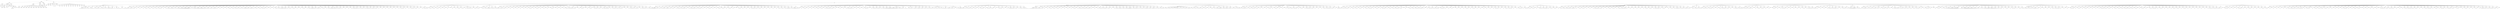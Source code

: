 graph Tree {
	"t0" [label = "TEI"];
	"t1" [label = "teiHeader"];
	"t2" [label = "fileDesc"];
	"t3" [label = "titleStmt"];
	"t4" [label = "title"];
	"t5" [label = "author"];
	"t6" [label = "idno"];
	"t7" [label = "idno"];
	"t8" [label = "persName"];
	"t9" [label = "forename"];
	"t10" [label = "surname"];
	"t11" [label = "publicationStmt"];
	"t12" [label = "publisher"];
	"t13" [label = "idno"];
	"t14" [label = "idno"];
	"t15" [label = "availability"];
	"t16" [label = "licence"];
	"t17" [label = "ab"];
	"t18" [label = "ref"];
	"t19" [label = "sourceDesc"];
	"t20" [label = "bibl"];
	"t21" [label = "name"];
	"t22" [label = "idno"];
	"t23" [label = "idno"];
	"t24" [label = "availability"];
	"t25" [label = "licence"];
	"t26" [label = "ab"];
	"t27" [label = "ref"];
	"t28" [label = "bibl"];
	"t29" [label = "date"];
	"t30" [label = "date"];
	"t31" [label = "idno"];
	"t32" [label = "profileDesc"];
	"t33" [label = "particDesc"];
	"t34" [label = "listPerson"];
	"t35" [label = "person"];
	"t36" [label = "persName"];
	"t37" [label = "person"];
	"t38" [label = "persName"];
	"t39" [label = "person"];
	"t40" [label = "persName"];
	"t41" [label = "person"];
	"t42" [label = "persName"];
	"t43" [label = "person"];
	"t44" [label = "persName"];
	"t45" [label = "person"];
	"t46" [label = "persName"];
	"t47" [label = "person"];
	"t48" [label = "persName"];
	"t49" [label = "person"];
	"t50" [label = "persName"];
	"t51" [label = "person"];
	"t52" [label = "persName"];
	"t53" [label = "person"];
	"t54" [label = "persName"];
	"t55" [label = "person"];
	"t56" [label = "persName"];
	"t57" [label = "person"];
	"t58" [label = "persName"];
	"t59" [label = "textClass"];
	"t60" [label = "keywords"];
	"t61" [label = "term"];
	"t62" [label = "term"];
	"t63" [label = "classCode"];
	"t64" [label = "revisionDesc"];
	"t65" [label = "listChange"];
	"t66" [label = "change"];
	"t67" [label = "text"];
	"t68" [label = "front"];
	"t69" [label = "docTitle"];
	"t70" [label = "titlePart"];
	"t71" [label = "titlePart"];
	"t72" [label = "titlePart"];
	"t73" [label = "docDate"];
	"t74" [label = "docAuthor"];
	"t75" [label = "div"];
	"t76" [label = "div"];
	"t77" [label = "div"];
	"t78" [label = "p"];
	"t79" [label = "div"];
	"t80" [label = "p"];
	"t81" [label = "performance"];
	"t82" [label = "ab"];
	"t83" [label = "castList"];
	"t84" [label = "head"];
	"t85" [label = "castItem"];
	"t86" [label = "role"];
	"t87" [label = "castItem"];
	"t88" [label = "role"];
	"t89" [label = "castItem"];
	"t90" [label = "role"];
	"t91" [label = "castItem"];
	"t92" [label = "role"];
	"t93" [label = "castItem"];
	"t94" [label = "role"];
	"t95" [label = "castItem"];
	"t96" [label = "role"];
	"t97" [label = "castItem"];
	"t98" [label = "role"];
	"t99" [label = "castItem"];
	"t100" [label = "role"];
	"t101" [label = "castItem"];
	"t102" [label = "role"];
	"t103" [label = "castItem"];
	"t104" [label = "role"];
	"t105" [label = "castItem"];
	"t106" [label = "role"];
	"t107" [label = "castItem"];
	"t108" [label = "role"];
	"t109" [label = "body"];
	"t110" [label = "div"];
	"t111" [label = "head"];
	"t112" [label = "div"];
	"t113" [label = "head"];
	"t114" [label = "sp"];
	"t115" [label = "speaker"];
	"t116" [label = "p"];
	"t117" [label = "s"];
	"t118" [label = "s"];
	"t119" [label = "s"];
	"t120" [label = "s"];
	"t121" [label = "s"];
	"t122" [label = "s"];
	"t123" [label = "stage"];
	"t124" [label = "sp"];
	"t125" [label = "speaker"];
	"t126" [label = "p"];
	"t127" [label = "s"];
	"t128" [label = "s"];
	"t129" [label = "sp"];
	"t130" [label = "speaker"];
	"t131" [label = "p"];
	"t132" [label = "s"];
	"t133" [label = "s"];
	"t134" [label = "s"];
	"t135" [label = "s"];
	"t136" [label = "sp"];
	"t137" [label = "speaker"];
	"t138" [label = "p"];
	"t139" [label = "s"];
	"t140" [label = "s"];
	"t141" [label = "s"];
	"t142" [label = "s"];
	"t143" [label = "sp"];
	"t144" [label = "speaker"];
	"t145" [label = "p"];
	"t146" [label = "s"];
	"t147" [label = "sp"];
	"t148" [label = "speaker"];
	"t149" [label = "p"];
	"t150" [label = "s"];
	"t151" [label = "s"];
	"t152" [label = "s"];
	"t153" [label = "sp"];
	"t154" [label = "speaker"];
	"t155" [label = "p"];
	"t156" [label = "s"];
	"t157" [label = "sp"];
	"t158" [label = "speaker"];
	"t159" [label = "p"];
	"t160" [label = "s"];
	"t161" [label = "s"];
	"t162" [label = "s"];
	"t163" [label = "s"];
	"t164" [label = "s"];
	"t165" [label = "s"];
	"t166" [label = "sp"];
	"t167" [label = "speaker"];
	"t168" [label = "p"];
	"t169" [label = "s"];
	"t170" [label = "sp"];
	"t171" [label = "speaker"];
	"t172" [label = "p"];
	"t173" [label = "s"];
	"t174" [label = "s"];
	"t175" [label = "s"];
	"t176" [label = "s"];
	"t177" [label = "s"];
	"t178" [label = "sp"];
	"t179" [label = "speaker"];
	"t180" [label = "p"];
	"t181" [label = "s"];
	"t182" [label = "s"];
	"t183" [label = "s"];
	"t184" [label = "s"];
	"t185" [label = "s"];
	"t186" [label = "s"];
	"t187" [label = "div"];
	"t188" [label = "head"];
	"t189" [label = "sp"];
	"t190" [label = "speaker"];
	"t191" [label = "p"];
	"t192" [label = "s"];
	"t193" [label = "s"];
	"t194" [label = "sp"];
	"t195" [label = "speaker"];
	"t196" [label = "p"];
	"t197" [label = "s"];
	"t198" [label = "s"];
	"t199" [label = "sp"];
	"t200" [label = "speaker"];
	"t201" [label = "p"];
	"t202" [label = "s"];
	"t203" [label = "sp"];
	"t204" [label = "speaker"];
	"t205" [label = "p"];
	"t206" [label = "s"];
	"t207" [label = "sp"];
	"t208" [label = "speaker"];
	"t209" [label = "p"];
	"t210" [label = "s"];
	"t211" [label = "sp"];
	"t212" [label = "speaker"];
	"t213" [label = "p"];
	"t214" [label = "s"];
	"t215" [label = "s"];
	"t216" [label = "sp"];
	"t217" [label = "speaker"];
	"t218" [label = "p"];
	"t219" [label = "s"];
	"t220" [label = "s"];
	"t221" [label = "sp"];
	"t222" [label = "speaker"];
	"t223" [label = "p"];
	"t224" [label = "s"];
	"t225" [label = "s"];
	"t226" [label = "sp"];
	"t227" [label = "speaker"];
	"t228" [label = "p"];
	"t229" [label = "s"];
	"t230" [label = "s"];
	"t231" [label = "sp"];
	"t232" [label = "speaker"];
	"t233" [label = "p"];
	"t234" [label = "s"];
	"t235" [label = "s"];
	"t236" [label = "s"];
	"t237" [label = "sp"];
	"t238" [label = "speaker"];
	"t239" [label = "p"];
	"t240" [label = "s"];
	"t241" [label = "sp"];
	"t242" [label = "speaker"];
	"t243" [label = "p"];
	"t244" [label = "s"];
	"t245" [label = "sp"];
	"t246" [label = "speaker"];
	"t247" [label = "p"];
	"t248" [label = "s"];
	"t249" [label = "s"];
	"t250" [label = "sp"];
	"t251" [label = "speaker"];
	"t252" [label = "p"];
	"t253" [label = "s"];
	"t254" [label = "s"];
	"t255" [label = "s"];
	"t256" [label = "s"];
	"t257" [label = "sp"];
	"t258" [label = "speaker"];
	"t259" [label = "p"];
	"t260" [label = "s"];
	"t261" [label = "sp"];
	"t262" [label = "speaker"];
	"t263" [label = "p"];
	"t264" [label = "s"];
	"t265" [label = "sp"];
	"t266" [label = "speaker"];
	"t267" [label = "p"];
	"t268" [label = "s"];
	"t269" [label = "sp"];
	"t270" [label = "speaker"];
	"t271" [label = "p"];
	"t272" [label = "s"];
	"t273" [label = "sp"];
	"t274" [label = "speaker"];
	"t275" [label = "p"];
	"t276" [label = "s"];
	"t277" [label = "s"];
	"t278" [label = "s"];
	"t279" [label = "s"];
	"t280" [label = "s"];
	"t281" [label = "s"];
	"t282" [label = "s"];
	"t283" [label = "s"];
	"t284" [label = "s"];
	"t285" [label = "sp"];
	"t286" [label = "speaker"];
	"t287" [label = "p"];
	"t288" [label = "s"];
	"t289" [label = "s"];
	"t290" [label = "s"];
	"t291" [label = "s"];
	"t292" [label = "s"];
	"t293" [label = "stage"];
	"t294" [label = "p"];
	"t295" [label = "s"];
	"t296" [label = "s"];
	"t297" [label = "s"];
	"t298" [label = "sp"];
	"t299" [label = "speaker"];
	"t300" [label = "p"];
	"t301" [label = "s"];
	"t302" [label = "s"];
	"t303" [label = "s"];
	"t304" [label = "sp"];
	"t305" [label = "speaker"];
	"t306" [label = "p"];
	"t307" [label = "s"];
	"t308" [label = "sp"];
	"t309" [label = "speaker"];
	"t310" [label = "p"];
	"t311" [label = "s"];
	"t312" [label = "s"];
	"t313" [label = "sp"];
	"t314" [label = "speaker"];
	"t315" [label = "p"];
	"t316" [label = "s"];
	"t317" [label = "s"];
	"t318" [label = "sp"];
	"t319" [label = "speaker"];
	"t320" [label = "p"];
	"t321" [label = "s"];
	"t322" [label = "s"];
	"t323" [label = "s"];
	"t324" [label = "sp"];
	"t325" [label = "speaker"];
	"t326" [label = "p"];
	"t327" [label = "s"];
	"t328" [label = "sp"];
	"t329" [label = "speaker"];
	"t330" [label = "p"];
	"t331" [label = "s"];
	"t332" [label = "sp"];
	"t333" [label = "speaker"];
	"t334" [label = "p"];
	"t335" [label = "s"];
	"t336" [label = "sp"];
	"t337" [label = "speaker"];
	"t338" [label = "p"];
	"t339" [label = "s"];
	"t340" [label = "sp"];
	"t341" [label = "speaker"];
	"t342" [label = "p"];
	"t343" [label = "s"];
	"t344" [label = "s"];
	"t345" [label = "sp"];
	"t346" [label = "speaker"];
	"t347" [label = "p"];
	"t348" [label = "s"];
	"t349" [label = "s"];
	"t350" [label = "sp"];
	"t351" [label = "speaker"];
	"t352" [label = "p"];
	"t353" [label = "s"];
	"t354" [label = "s"];
	"t355" [label = "s"];
	"t356" [label = "sp"];
	"t357" [label = "speaker"];
	"t358" [label = "p"];
	"t359" [label = "s"];
	"t360" [label = "s"];
	"t361" [label = "sp"];
	"t362" [label = "speaker"];
	"t363" [label = "p"];
	"t364" [label = "s"];
	"t365" [label = "sp"];
	"t366" [label = "speaker"];
	"t367" [label = "p"];
	"t368" [label = "s"];
	"t369" [label = "s"];
	"t370" [label = "s"];
	"t371" [label = "s"];
	"t372" [label = "s"];
	"t373" [label = "sp"];
	"t374" [label = "speaker"];
	"t375" [label = "p"];
	"t376" [label = "s"];
	"t377" [label = "s"];
	"t378" [label = "s"];
	"t379" [label = "sp"];
	"t380" [label = "speaker"];
	"t381" [label = "p"];
	"t382" [label = "s"];
	"t383" [label = "sp"];
	"t384" [label = "speaker"];
	"t385" [label = "p"];
	"t386" [label = "s"];
	"t387" [label = "s"];
	"t388" [label = "sp"];
	"t389" [label = "speaker"];
	"t390" [label = "p"];
	"t391" [label = "s"];
	"t392" [label = "s"];
	"t393" [label = "sp"];
	"t394" [label = "speaker"];
	"t395" [label = "p"];
	"t396" [label = "s"];
	"t397" [label = "s"];
	"t398" [label = "s"];
	"t399" [label = "sp"];
	"t400" [label = "speaker"];
	"t401" [label = "p"];
	"t402" [label = "s"];
	"t403" [label = "sp"];
	"t404" [label = "speaker"];
	"t405" [label = "p"];
	"t406" [label = "s"];
	"t407" [label = "sp"];
	"t408" [label = "speaker"];
	"t409" [label = "p"];
	"t410" [label = "s"];
	"t411" [label = "sp"];
	"t412" [label = "speaker"];
	"t413" [label = "p"];
	"t414" [label = "s"];
	"t415" [label = "s"];
	"t416" [label = "sp"];
	"t417" [label = "speaker"];
	"t418" [label = "p"];
	"t419" [label = "s"];
	"t420" [label = "sp"];
	"t421" [label = "speaker"];
	"t422" [label = "p"];
	"t423" [label = "s"];
	"t424" [label = "s"];
	"t425" [label = "s"];
	"t426" [label = "s"];
	"t427" [label = "s"];
	"t428" [label = "s"];
	"t429" [label = "sp"];
	"t430" [label = "speaker"];
	"t431" [label = "p"];
	"t432" [label = "s"];
	"t433" [label = "sp"];
	"t434" [label = "speaker"];
	"t435" [label = "p"];
	"t436" [label = "s"];
	"t437" [label = "s"];
	"t438" [label = "sp"];
	"t439" [label = "speaker"];
	"t440" [label = "p"];
	"t441" [label = "s"];
	"t442" [label = "s"];
	"t443" [label = "sp"];
	"t444" [label = "speaker"];
	"t445" [label = "p"];
	"t446" [label = "s"];
	"t447" [label = "sp"];
	"t448" [label = "speaker"];
	"t449" [label = "p"];
	"t450" [label = "s"];
	"t451" [label = "sp"];
	"t452" [label = "speaker"];
	"t453" [label = "p"];
	"t454" [label = "s"];
	"t455" [label = "s"];
	"t456" [label = "sp"];
	"t457" [label = "speaker"];
	"t458" [label = "p"];
	"t459" [label = "s"];
	"t460" [label = "sp"];
	"t461" [label = "speaker"];
	"t462" [label = "p"];
	"t463" [label = "s"];
	"t464" [label = "sp"];
	"t465" [label = "speaker"];
	"t466" [label = "p"];
	"t467" [label = "s"];
	"t468" [label = "s"];
	"t469" [label = "s"];
	"t470" [label = "s"];
	"t471" [label = "s"];
	"t472" [label = "sp"];
	"t473" [label = "speaker"];
	"t474" [label = "p"];
	"t475" [label = "s"];
	"t476" [label = "s"];
	"t477" [label = "s"];
	"t478" [label = "sp"];
	"t479" [label = "speaker"];
	"t480" [label = "p"];
	"t481" [label = "s"];
	"t482" [label = "stage"];
	"t483" [label = "p"];
	"t484" [label = "s"];
	"t485" [label = "s"];
	"t486" [label = "sp"];
	"t487" [label = "speaker"];
	"t488" [label = "p"];
	"t489" [label = "s"];
	"t490" [label = "sp"];
	"t491" [label = "speaker"];
	"t492" [label = "p"];
	"t493" [label = "s"];
	"t494" [label = "sp"];
	"t495" [label = "speaker"];
	"t496" [label = "p"];
	"t497" [label = "s"];
	"t498" [label = "s"];
	"t499" [label = "s"];
	"t500" [label = "s"];
	"t501" [label = "s"];
	"t502" [label = "s"];
	"t503" [label = "stage"];
	"t504" [label = "sp"];
	"t505" [label = "speaker"];
	"t506" [label = "p"];
	"t507" [label = "s"];
	"t508" [label = "s"];
	"t509" [label = "s"];
	"t510" [label = "sp"];
	"t511" [label = "speaker"];
	"t512" [label = "p"];
	"t513" [label = "s"];
	"t514" [label = "sp"];
	"t515" [label = "speaker"];
	"t516" [label = "p"];
	"t517" [label = "s"];
	"t518" [label = "sp"];
	"t519" [label = "speaker"];
	"t520" [label = "p"];
	"t521" [label = "s"];
	"t522" [label = "sp"];
	"t523" [label = "speaker"];
	"t524" [label = "p"];
	"t525" [label = "s"];
	"t526" [label = "sp"];
	"t527" [label = "speaker"];
	"t528" [label = "p"];
	"t529" [label = "s"];
	"t530" [label = "s"];
	"t531" [label = "s"];
	"t532" [label = "s"];
	"t533" [label = "s"];
	"t534" [label = "sp"];
	"t535" [label = "speaker"];
	"t536" [label = "p"];
	"t537" [label = "s"];
	"t538" [label = "sp"];
	"t539" [label = "speaker"];
	"t540" [label = "p"];
	"t541" [label = "s"];
	"t542" [label = "s"];
	"t543" [label = "s"];
	"t544" [label = "sp"];
	"t545" [label = "speaker"];
	"t546" [label = "p"];
	"t547" [label = "s"];
	"t548" [label = "sp"];
	"t549" [label = "speaker"];
	"t550" [label = "p"];
	"t551" [label = "s"];
	"t552" [label = "s"];
	"t553" [label = "s"];
	"t554" [label = "s"];
	"t555" [label = "sp"];
	"t556" [label = "speaker"];
	"t557" [label = "p"];
	"t558" [label = "s"];
	"t559" [label = "s"];
	"t560" [label = "s"];
	"t561" [label = "sp"];
	"t562" [label = "speaker"];
	"t563" [label = "p"];
	"t564" [label = "s"];
	"t565" [label = "s"];
	"t566" [label = "sp"];
	"t567" [label = "speaker"];
	"t568" [label = "p"];
	"t569" [label = "s"];
	"t570" [label = "sp"];
	"t571" [label = "speaker"];
	"t572" [label = "p"];
	"t573" [label = "s"];
	"t574" [label = "sp"];
	"t575" [label = "speaker"];
	"t576" [label = "p"];
	"t577" [label = "s"];
	"t578" [label = "sp"];
	"t579" [label = "speaker"];
	"t580" [label = "p"];
	"t581" [label = "s"];
	"t582" [label = "sp"];
	"t583" [label = "speaker"];
	"t584" [label = "p"];
	"t585" [label = "s"];
	"t586" [label = "sp"];
	"t587" [label = "speaker"];
	"t588" [label = "p"];
	"t589" [label = "s"];
	"t590" [label = "sp"];
	"t591" [label = "speaker"];
	"t592" [label = "p"];
	"t593" [label = "s"];
	"t594" [label = "sp"];
	"t595" [label = "speaker"];
	"t596" [label = "p"];
	"t597" [label = "s"];
	"t598" [label = "s"];
	"t599" [label = "s"];
	"t600" [label = "sp"];
	"t601" [label = "speaker"];
	"t602" [label = "p"];
	"t603" [label = "s"];
	"t604" [label = "sp"];
	"t605" [label = "speaker"];
	"t606" [label = "p"];
	"t607" [label = "s"];
	"t608" [label = "sp"];
	"t609" [label = "speaker"];
	"t610" [label = "p"];
	"t611" [label = "s"];
	"t612" [label = "s"];
	"t613" [label = "s"];
	"t614" [label = "sp"];
	"t615" [label = "speaker"];
	"t616" [label = "p"];
	"t617" [label = "s"];
	"t618" [label = "s"];
	"t619" [label = "sp"];
	"t620" [label = "speaker"];
	"t621" [label = "p"];
	"t622" [label = "s"];
	"t623" [label = "sp"];
	"t624" [label = "speaker"];
	"t625" [label = "p"];
	"t626" [label = "s"];
	"t627" [label = "sp"];
	"t628" [label = "speaker"];
	"t629" [label = "p"];
	"t630" [label = "s"];
	"t631" [label = "s"];
	"t632" [label = "s"];
	"t633" [label = "s"];
	"t634" [label = "stage"];
	"t635" [label = "div"];
	"t636" [label = "head"];
	"t637" [label = "sp"];
	"t638" [label = "speaker"];
	"t639" [label = "p"];
	"t640" [label = "s"];
	"t641" [label = "s"];
	"t642" [label = "sp"];
	"t643" [label = "speaker"];
	"t644" [label = "p"];
	"t645" [label = "s"];
	"t646" [label = "s"];
	"t647" [label = "sp"];
	"t648" [label = "speaker"];
	"t649" [label = "p"];
	"t650" [label = "s"];
	"t651" [label = "s"];
	"t652" [label = "sp"];
	"t653" [label = "speaker"];
	"t654" [label = "p"];
	"t655" [label = "s"];
	"t656" [label = "sp"];
	"t657" [label = "speaker"];
	"t658" [label = "p"];
	"t659" [label = "s"];
	"t660" [label = "sp"];
	"t661" [label = "speaker"];
	"t662" [label = "p"];
	"t663" [label = "s"];
	"t664" [label = "stage"];
	"t665" [label = "sp"];
	"t666" [label = "speaker"];
	"t667" [label = "p"];
	"t668" [label = "s"];
	"t669" [label = "sp"];
	"t670" [label = "speaker"];
	"t671" [label = "p"];
	"t672" [label = "s"];
	"t673" [label = "sp"];
	"t674" [label = "speaker"];
	"t675" [label = "p"];
	"t676" [label = "s"];
	"t677" [label = "s"];
	"t678" [label = "sp"];
	"t679" [label = "speaker"];
	"t680" [label = "p"];
	"t681" [label = "s"];
	"t682" [label = "s"];
	"t683" [label = "sp"];
	"t684" [label = "speaker"];
	"t685" [label = "p"];
	"t686" [label = "s"];
	"t687" [label = "stage"];
	"t688" [label = "p"];
	"t689" [label = "s"];
	"t690" [label = "s"];
	"t691" [label = "s"];
	"t692" [label = "s"];
	"t693" [label = "stage"];
	"t694" [label = "p"];
	"t695" [label = "s"];
	"t696" [label = "sp"];
	"t697" [label = "speaker"];
	"t698" [label = "p"];
	"t699" [label = "s"];
	"t700" [label = "s"];
	"t701" [label = "sp"];
	"t702" [label = "speaker"];
	"t703" [label = "p"];
	"t704" [label = "s"];
	"t705" [label = "s"];
	"t706" [label = "stage"];
	"t707" [label = "div"];
	"t708" [label = "head"];
	"t709" [label = "sp"];
	"t710" [label = "speaker"];
	"t711" [label = "p"];
	"t712" [label = "s"];
	"t713" [label = "s"];
	"t714" [label = "sp"];
	"t715" [label = "speaker"];
	"t716" [label = "p"];
	"t717" [label = "s"];
	"t718" [label = "sp"];
	"t719" [label = "speaker"];
	"t720" [label = "p"];
	"t721" [label = "s"];
	"t722" [label = "s"];
	"t723" [label = "s"];
	"t724" [label = "s"];
	"t725" [label = "sp"];
	"t726" [label = "speaker"];
	"t727" [label = "p"];
	"t728" [label = "s"];
	"t729" [label = "s"];
	"t730" [label = "s"];
	"t731" [label = "sp"];
	"t732" [label = "speaker"];
	"t733" [label = "p"];
	"t734" [label = "s"];
	"t735" [label = "s"];
	"t736" [label = "s"];
	"t737" [label = "s"];
	"t738" [label = "div"];
	"t739" [label = "head"];
	"t740" [label = "sp"];
	"t741" [label = "speaker"];
	"t742" [label = "p"];
	"t743" [label = "s"];
	"t744" [label = "s"];
	"t745" [label = "sp"];
	"t746" [label = "speaker"];
	"t747" [label = "p"];
	"t748" [label = "s"];
	"t749" [label = "s"];
	"t750" [label = "sp"];
	"t751" [label = "speaker"];
	"t752" [label = "p"];
	"t753" [label = "s"];
	"t754" [label = "sp"];
	"t755" [label = "speaker"];
	"t756" [label = "p"];
	"t757" [label = "s"];
	"t758" [label = "sp"];
	"t759" [label = "speaker"];
	"t760" [label = "p"];
	"t761" [label = "s"];
	"t762" [label = "sp"];
	"t763" [label = "speaker"];
	"t764" [label = "p"];
	"t765" [label = "s"];
	"t766" [label = "sp"];
	"t767" [label = "speaker"];
	"t768" [label = "p"];
	"t769" [label = "s"];
	"t770" [label = "sp"];
	"t771" [label = "speaker"];
	"t772" [label = "p"];
	"t773" [label = "s"];
	"t774" [label = "sp"];
	"t775" [label = "speaker"];
	"t776" [label = "p"];
	"t777" [label = "s"];
	"t778" [label = "sp"];
	"t779" [label = "speaker"];
	"t780" [label = "p"];
	"t781" [label = "s"];
	"t782" [label = "s"];
	"t783" [label = "sp"];
	"t784" [label = "speaker"];
	"t785" [label = "p"];
	"t786" [label = "s"];
	"t787" [label = "sp"];
	"t788" [label = "speaker"];
	"t789" [label = "p"];
	"t790" [label = "s"];
	"t791" [label = "s"];
	"t792" [label = "sp"];
	"t793" [label = "speaker"];
	"t794" [label = "p"];
	"t795" [label = "s"];
	"t796" [label = "sp"];
	"t797" [label = "speaker"];
	"t798" [label = "p"];
	"t799" [label = "s"];
	"t800" [label = "sp"];
	"t801" [label = "speaker"];
	"t802" [label = "p"];
	"t803" [label = "s"];
	"t804" [label = "stage"];
	"t805" [label = "sp"];
	"t806" [label = "speaker"];
	"t807" [label = "p"];
	"t808" [label = "s"];
	"t809" [label = "s"];
	"t810" [label = "stage"];
	"t811" [label = "sp"];
	"t812" [label = "speaker"];
	"t813" [label = "p"];
	"t814" [label = "s"];
	"t815" [label = "sp"];
	"t816" [label = "speaker"];
	"t817" [label = "p"];
	"t818" [label = "s"];
	"t819" [label = "sp"];
	"t820" [label = "speaker"];
	"t821" [label = "p"];
	"t822" [label = "s"];
	"t823" [label = "sp"];
	"t824" [label = "speaker"];
	"t825" [label = "p"];
	"t826" [label = "s"];
	"t827" [label = "s"];
	"t828" [label = "sp"];
	"t829" [label = "speaker"];
	"t830" [label = "p"];
	"t831" [label = "s"];
	"t832" [label = "s"];
	"t833" [label = "s"];
	"t834" [label = "s"];
	"t835" [label = "sp"];
	"t836" [label = "speaker"];
	"t837" [label = "p"];
	"t838" [label = "s"];
	"t839" [label = "s"];
	"t840" [label = "stage"];
	"t841" [label = "sp"];
	"t842" [label = "speaker"];
	"t843" [label = "p"];
	"t844" [label = "s"];
	"t845" [label = "sp"];
	"t846" [label = "speaker"];
	"t847" [label = "p"];
	"t848" [label = "s"];
	"t849" [label = "s"];
	"t850" [label = "stage"];
	"t851" [label = "sp"];
	"t852" [label = "speaker"];
	"t853" [label = "p"];
	"t854" [label = "s"];
	"t855" [label = "sp"];
	"t856" [label = "speaker"];
	"t857" [label = "p"];
	"t858" [label = "s"];
	"t859" [label = "s"];
	"t860" [label = "stage"];
	"t861" [label = "sp"];
	"t862" [label = "speaker"];
	"t863" [label = "p"];
	"t864" [label = "s"];
	"t865" [label = "s"];
	"t866" [label = "s"];
	"t867" [label = "sp"];
	"t868" [label = "speaker"];
	"t869" [label = "p"];
	"t870" [label = "s"];
	"t871" [label = "s"];
	"t872" [label = "sp"];
	"t873" [label = "speaker"];
	"t874" [label = "p"];
	"t875" [label = "s"];
	"t876" [label = "sp"];
	"t877" [label = "speaker"];
	"t878" [label = "p"];
	"t879" [label = "s"];
	"t880" [label = "s"];
	"t881" [label = "s"];
	"t882" [label = "s"];
	"t883" [label = "s"];
	"t884" [label = "stage"];
	"t885" [label = "sp"];
	"t886" [label = "speaker"];
	"t887" [label = "p"];
	"t888" [label = "s"];
	"t889" [label = "sp"];
	"t890" [label = "speaker"];
	"t891" [label = "p"];
	"t892" [label = "s"];
	"t893" [label = "s"];
	"t894" [label = "s"];
	"t895" [label = "sp"];
	"t896" [label = "speaker"];
	"t897" [label = "p"];
	"t898" [label = "s"];
	"t899" [label = "s"];
	"t900" [label = "sp"];
	"t901" [label = "speaker"];
	"t902" [label = "p"];
	"t903" [label = "s"];
	"t904" [label = "s"];
	"t905" [label = "s"];
	"t906" [label = "stage"];
	"t907" [label = "sp"];
	"t908" [label = "speaker"];
	"t909" [label = "p"];
	"t910" [label = "s"];
	"t911" [label = "sp"];
	"t912" [label = "speaker"];
	"t913" [label = "p"];
	"t914" [label = "s"];
	"t915" [label = "sp"];
	"t916" [label = "speaker"];
	"t917" [label = "p"];
	"t918" [label = "s"];
	"t919" [label = "s"];
	"t920" [label = "s"];
	"t921" [label = "s"];
	"t922" [label = "sp"];
	"t923" [label = "speaker"];
	"t924" [label = "p"];
	"t925" [label = "s"];
	"t926" [label = "s"];
	"t927" [label = "s"];
	"t928" [label = "stage"];
	"t929" [label = "sp"];
	"t930" [label = "speaker"];
	"t931" [label = "p"];
	"t932" [label = "s"];
	"t933" [label = "sp"];
	"t934" [label = "speaker"];
	"t935" [label = "p"];
	"t936" [label = "s"];
	"t937" [label = "s"];
	"t938" [label = "s"];
	"t939" [label = "s"];
	"t940" [label = "sp"];
	"t941" [label = "speaker"];
	"t942" [label = "p"];
	"t943" [label = "s"];
	"t944" [label = "sp"];
	"t945" [label = "speaker"];
	"t946" [label = "p"];
	"t947" [label = "s"];
	"t948" [label = "stage"];
	"t949" [label = "div"];
	"t950" [label = "head"];
	"t951" [label = "sp"];
	"t952" [label = "speaker"];
	"t953" [label = "p"];
	"t954" [label = "s"];
	"t955" [label = "s"];
	"t956" [label = "s"];
	"t957" [label = "s"];
	"t958" [label = "s"];
	"t959" [label = "s"];
	"t960" [label = "s"];
	"t961" [label = "sp"];
	"t962" [label = "speaker"];
	"t963" [label = "p"];
	"t964" [label = "s"];
	"t965" [label = "s"];
	"t966" [label = "sp"];
	"t967" [label = "speaker"];
	"t968" [label = "p"];
	"t969" [label = "s"];
	"t970" [label = "s"];
	"t971" [label = "s"];
	"t972" [label = "s"];
	"t973" [label = "sp"];
	"t974" [label = "speaker"];
	"t975" [label = "p"];
	"t976" [label = "s"];
	"t977" [label = "s"];
	"t978" [label = "s"];
	"t979" [label = "sp"];
	"t980" [label = "speaker"];
	"t981" [label = "p"];
	"t982" [label = "s"];
	"t983" [label = "sp"];
	"t984" [label = "speaker"];
	"t985" [label = "p"];
	"t986" [label = "s"];
	"t987" [label = "s"];
	"t988" [label = "sp"];
	"t989" [label = "speaker"];
	"t990" [label = "p"];
	"t991" [label = "s"];
	"t992" [label = "sp"];
	"t993" [label = "speaker"];
	"t994" [label = "p"];
	"t995" [label = "s"];
	"t996" [label = "s"];
	"t997" [label = "s"];
	"t998" [label = "sp"];
	"t999" [label = "speaker"];
	"t1000" [label = "p"];
	"t1001" [label = "s"];
	"t1002" [label = "s"];
	"t1003" [label = "s"];
	"t1004" [label = "s"];
	"t1005" [label = "sp"];
	"t1006" [label = "speaker"];
	"t1007" [label = "p"];
	"t1008" [label = "s"];
	"t1009" [label = "sp"];
	"t1010" [label = "speaker"];
	"t1011" [label = "p"];
	"t1012" [label = "s"];
	"t1013" [label = "sp"];
	"t1014" [label = "speaker"];
	"t1015" [label = "p"];
	"t1016" [label = "s"];
	"t1017" [label = "s"];
	"t1018" [label = "s"];
	"t1019" [label = "s"];
	"t1020" [label = "s"];
	"t1021" [label = "sp"];
	"t1022" [label = "speaker"];
	"t1023" [label = "p"];
	"t1024" [label = "s"];
	"t1025" [label = "sp"];
	"t1026" [label = "speaker"];
	"t1027" [label = "p"];
	"t1028" [label = "s"];
	"t1029" [label = "s"];
	"t1030" [label = "s"];
	"t1031" [label = "sp"];
	"t1032" [label = "speaker"];
	"t1033" [label = "p"];
	"t1034" [label = "s"];
	"t1035" [label = "sp"];
	"t1036" [label = "speaker"];
	"t1037" [label = "p"];
	"t1038" [label = "s"];
	"t1039" [label = "sp"];
	"t1040" [label = "speaker"];
	"t1041" [label = "p"];
	"t1042" [label = "s"];
	"t1043" [label = "s"];
	"t1044" [label = "sp"];
	"t1045" [label = "speaker"];
	"t1046" [label = "p"];
	"t1047" [label = "s"];
	"t1048" [label = "sp"];
	"t1049" [label = "speaker"];
	"t1050" [label = "p"];
	"t1051" [label = "s"];
	"t1052" [label = "sp"];
	"t1053" [label = "speaker"];
	"t1054" [label = "p"];
	"t1055" [label = "s"];
	"t1056" [label = "s"];
	"t1057" [label = "sp"];
	"t1058" [label = "speaker"];
	"t1059" [label = "p"];
	"t1060" [label = "s"];
	"t1061" [label = "s"];
	"t1062" [label = "sp"];
	"t1063" [label = "speaker"];
	"t1064" [label = "p"];
	"t1065" [label = "s"];
	"t1066" [label = "sp"];
	"t1067" [label = "speaker"];
	"t1068" [label = "p"];
	"t1069" [label = "s"];
	"t1070" [label = "s"];
	"t1071" [label = "sp"];
	"t1072" [label = "speaker"];
	"t1073" [label = "p"];
	"t1074" [label = "s"];
	"t1075" [label = "stage"];
	"t1076" [label = "sp"];
	"t1077" [label = "speaker"];
	"t1078" [label = "note"];
	"t1079" [label = "p"];
	"t1080" [label = "s"];
	"t1081" [label = "s"];
	"t1082" [label = "sp"];
	"t1083" [label = "speaker"];
	"t1084" [label = "p"];
	"t1085" [label = "s"];
	"t1086" [label = "sp"];
	"t1087" [label = "speaker"];
	"t1088" [label = "p"];
	"t1089" [label = "s"];
	"t1090" [label = "sp"];
	"t1091" [label = "speaker"];
	"t1092" [label = "p"];
	"t1093" [label = "s"];
	"t1094" [label = "sp"];
	"t1095" [label = "speaker"];
	"t1096" [label = "p"];
	"t1097" [label = "s"];
	"t1098" [label = "s"];
	"t1099" [label = "s"];
	"t1100" [label = "sp"];
	"t1101" [label = "speaker"];
	"t1102" [label = "p"];
	"t1103" [label = "s"];
	"t1104" [label = "s"];
	"t1105" [label = "sp"];
	"t1106" [label = "speaker"];
	"t1107" [label = "p"];
	"t1108" [label = "s"];
	"t1109" [label = "s"];
	"t1110" [label = "sp"];
	"t1111" [label = "speaker"];
	"t1112" [label = "p"];
	"t1113" [label = "s"];
	"t1114" [label = "sp"];
	"t1115" [label = "speaker"];
	"t1116" [label = "p"];
	"t1117" [label = "s"];
	"t1118" [label = "sp"];
	"t1119" [label = "speaker"];
	"t1120" [label = "p"];
	"t1121" [label = "s"];
	"t1122" [label = "sp"];
	"t1123" [label = "speaker"];
	"t1124" [label = "p"];
	"t1125" [label = "s"];
	"t1126" [label = "sp"];
	"t1127" [label = "speaker"];
	"t1128" [label = "p"];
	"t1129" [label = "s"];
	"t1130" [label = "sp"];
	"t1131" [label = "speaker"];
	"t1132" [label = "p"];
	"t1133" [label = "s"];
	"t1134" [label = "s"];
	"t1135" [label = "sp"];
	"t1136" [label = "speaker"];
	"t1137" [label = "p"];
	"t1138" [label = "s"];
	"t1139" [label = "s"];
	"t1140" [label = "sp"];
	"t1141" [label = "speaker"];
	"t1142" [label = "p"];
	"t1143" [label = "s"];
	"t1144" [label = "sp"];
	"t1145" [label = "speaker"];
	"t1146" [label = "p"];
	"t1147" [label = "s"];
	"t1148" [label = "s"];
	"t1149" [label = "s"];
	"t1150" [label = "s"];
	"t1151" [label = "sp"];
	"t1152" [label = "speaker"];
	"t1153" [label = "p"];
	"t1154" [label = "s"];
	"t1155" [label = "s"];
	"t1156" [label = "s"];
	"t1157" [label = "s"];
	"t1158" [label = "s"];
	"t1159" [label = "s"];
	"t1160" [label = "sp"];
	"t1161" [label = "speaker"];
	"t1162" [label = "p"];
	"t1163" [label = "s"];
	"t1164" [label = "stage"];
	"t1165" [label = "div"];
	"t1166" [label = "head"];
	"t1167" [label = "sp"];
	"t1168" [label = "speaker"];
	"t1169" [label = "p"];
	"t1170" [label = "s"];
	"t1171" [label = "sp"];
	"t1172" [label = "speaker"];
	"t1173" [label = "p"];
	"t1174" [label = "s"];
	"t1175" [label = "s"];
	"t1176" [label = "sp"];
	"t1177" [label = "speaker"];
	"t1178" [label = "p"];
	"t1179" [label = "s"];
	"t1180" [label = "sp"];
	"t1181" [label = "speaker"];
	"t1182" [label = "p"];
	"t1183" [label = "s"];
	"t1184" [label = "sp"];
	"t1185" [label = "speaker"];
	"t1186" [label = "p"];
	"t1187" [label = "s"];
	"t1188" [label = "sp"];
	"t1189" [label = "speaker"];
	"t1190" [label = "p"];
	"t1191" [label = "s"];
	"t1192" [label = "s"];
	"t1193" [label = "sp"];
	"t1194" [label = "speaker"];
	"t1195" [label = "p"];
	"t1196" [label = "s"];
	"t1197" [label = "s"];
	"t1198" [label = "sp"];
	"t1199" [label = "speaker"];
	"t1200" [label = "p"];
	"t1201" [label = "s"];
	"t1202" [label = "sp"];
	"t1203" [label = "speaker"];
	"t1204" [label = "p"];
	"t1205" [label = "s"];
	"t1206" [label = "s"];
	"t1207" [label = "s"];
	"t1208" [label = "s"];
	"t1209" [label = "sp"];
	"t1210" [label = "speaker"];
	"t1211" [label = "p"];
	"t1212" [label = "s"];
	"t1213" [label = "s"];
	"t1214" [label = "sp"];
	"t1215" [label = "speaker"];
	"t1216" [label = "p"];
	"t1217" [label = "s"];
	"t1218" [label = "stage"];
	"t1219" [label = "sp"];
	"t1220" [label = "speaker"];
	"t1221" [label = "p"];
	"t1222" [label = "s"];
	"t1223" [label = "sp"];
	"t1224" [label = "speaker"];
	"t1225" [label = "p"];
	"t1226" [label = "s"];
	"t1227" [label = "stage"];
	"t1228" [label = "p"];
	"t1229" [label = "s"];
	"t1230" [label = "sp"];
	"t1231" [label = "speaker"];
	"t1232" [label = "p"];
	"t1233" [label = "s"];
	"t1234" [label = "s"];
	"t1235" [label = "s"];
	"t1236" [label = "s"];
	"t1237" [label = "sp"];
	"t1238" [label = "speaker"];
	"t1239" [label = "p"];
	"t1240" [label = "s"];
	"t1241" [label = "sp"];
	"t1242" [label = "speaker"];
	"t1243" [label = "p"];
	"t1244" [label = "s"];
	"t1245" [label = "sp"];
	"t1246" [label = "speaker"];
	"t1247" [label = "p"];
	"t1248" [label = "s"];
	"t1249" [label = "sp"];
	"t1250" [label = "speaker"];
	"t1251" [label = "p"];
	"t1252" [label = "s"];
	"t1253" [label = "sp"];
	"t1254" [label = "speaker"];
	"t1255" [label = "p"];
	"t1256" [label = "s"];
	"t1257" [label = "s"];
	"t1258" [label = "s"];
	"t1259" [label = "stage"];
	"t1260" [label = "sp"];
	"t1261" [label = "speaker"];
	"t1262" [label = "p"];
	"t1263" [label = "s"];
	"t1264" [label = "sp"];
	"t1265" [label = "speaker"];
	"t1266" [label = "p"];
	"t1267" [label = "s"];
	"t1268" [label = "s"];
	"t1269" [label = "s"];
	"t1270" [label = "sp"];
	"t1271" [label = "speaker"];
	"t1272" [label = "p"];
	"t1273" [label = "s"];
	"t1274" [label = "s"];
	"t1275" [label = "s"];
	"t1276" [label = "sp"];
	"t1277" [label = "speaker"];
	"t1278" [label = "p"];
	"t1279" [label = "s"];
	"t1280" [label = "sp"];
	"t1281" [label = "speaker"];
	"t1282" [label = "p"];
	"t1283" [label = "s"];
	"t1284" [label = "sp"];
	"t1285" [label = "speaker"];
	"t1286" [label = "p"];
	"t1287" [label = "s"];
	"t1288" [label = "sp"];
	"t1289" [label = "speaker"];
	"t1290" [label = "p"];
	"t1291" [label = "s"];
	"t1292" [label = "s"];
	"t1293" [label = "s"];
	"t1294" [label = "sp"];
	"t1295" [label = "speaker"];
	"t1296" [label = "p"];
	"t1297" [label = "s"];
	"t1298" [label = "s"];
	"t1299" [label = "s"];
	"t1300" [label = "stage"];
	"t1301" [label = "p"];
	"t1302" [label = "s"];
	"t1303" [label = "s"];
	"t1304" [label = "s"];
	"t1305" [label = "s"];
	"t1306" [label = "stage"];
	"t1307" [label = "p"];
	"t1308" [label = "s"];
	"t1309" [label = "s"];
	"t1310" [label = "s"];
	"t1311" [label = "s"];
	"t1312" [label = "s"];
	"t1313" [label = "sp"];
	"t1314" [label = "speaker"];
	"t1315" [label = "p"];
	"t1316" [label = "s"];
	"t1317" [label = "s"];
	"t1318" [label = "s"];
	"t1319" [label = "sp"];
	"t1320" [label = "speaker"];
	"t1321" [label = "p"];
	"t1322" [label = "s"];
	"t1323" [label = "s"];
	"t1324" [label = "s"];
	"t1325" [label = "s"];
	"t1326" [label = "stage"];
	"t1327" [label = "p"];
	"t1328" [label = "s"];
	"t1329" [label = "s"];
	"t1330" [label = "s"];
	"t1331" [label = "sp"];
	"t1332" [label = "speaker"];
	"t1333" [label = "p"];
	"t1334" [label = "s"];
	"t1335" [label = "s"];
	"t1336" [label = "s"];
	"t1337" [label = "sp"];
	"t1338" [label = "speaker"];
	"t1339" [label = "p"];
	"t1340" [label = "s"];
	"t1341" [label = "s"];
	"t1342" [label = "sp"];
	"t1343" [label = "speaker"];
	"t1344" [label = "p"];
	"t1345" [label = "s"];
	"t1346" [label = "s"];
	"t1347" [label = "sp"];
	"t1348" [label = "speaker"];
	"t1349" [label = "p"];
	"t1350" [label = "s"];
	"t1351" [label = "s"];
	"t1352" [label = "sp"];
	"t1353" [label = "speaker"];
	"t1354" [label = "p"];
	"t1355" [label = "s"];
	"t1356" [label = "s"];
	"t1357" [label = "s"];
	"t1358" [label = "sp"];
	"t1359" [label = "speaker"];
	"t1360" [label = "p"];
	"t1361" [label = "s"];
	"t1362" [label = "s"];
	"t1363" [label = "stage"];
	"t1364" [label = "p"];
	"t1365" [label = "s"];
	"t1366" [label = "s"];
	"t1367" [label = "stage"];
	"t1368" [label = "p"];
	"t1369" [label = "s"];
	"t1370" [label = "s"];
	"t1371" [label = "stage"];
	"t1372" [label = "p"];
	"t1373" [label = "s"];
	"t1374" [label = "s"];
	"t1375" [label = "s"];
	"t1376" [label = "s"];
	"t1377" [label = "s"];
	"t1378" [label = "sp"];
	"t1379" [label = "speaker"];
	"t1380" [label = "p"];
	"t1381" [label = "s"];
	"t1382" [label = "s"];
	"t1383" [label = "s"];
	"t1384" [label = "sp"];
	"t1385" [label = "speaker"];
	"t1386" [label = "p"];
	"t1387" [label = "s"];
	"t1388" [label = "s"];
	"t1389" [label = "stage"];
	"t1390" [label = "p"];
	"t1391" [label = "s"];
	"t1392" [label = "stage"];
	"t1393" [label = "p"];
	"t1394" [label = "s"];
	"t1395" [label = "stage"];
	"t1396" [label = "sp"];
	"t1397" [label = "speaker"];
	"t1398" [label = "p"];
	"t1399" [label = "s"];
	"t1400" [label = "s"];
	"t1401" [label = "s"];
	"t1402" [label = "s"];
	"t1403" [label = "s"];
	"t1404" [label = "s"];
	"t1405" [label = "div"];
	"t1406" [label = "head"];
	"t1407" [label = "sp"];
	"t1408" [label = "speaker"];
	"t1409" [label = "p"];
	"t1410" [label = "s"];
	"t1411" [label = "sp"];
	"t1412" [label = "speaker"];
	"t1413" [label = "p"];
	"t1414" [label = "s"];
	"t1415" [label = "s"];
	"t1416" [label = "s"];
	"t1417" [label = "sp"];
	"t1418" [label = "speaker"];
	"t1419" [label = "p"];
	"t1420" [label = "s"];
	"t1421" [label = "s"];
	"t1422" [label = "sp"];
	"t1423" [label = "speaker"];
	"t1424" [label = "p"];
	"t1425" [label = "s"];
	"t1426" [label = "s"];
	"t1427" [label = "sp"];
	"t1428" [label = "speaker"];
	"t1429" [label = "p"];
	"t1430" [label = "s"];
	"t1431" [label = "sp"];
	"t1432" [label = "speaker"];
	"t1433" [label = "p"];
	"t1434" [label = "s"];
	"t1435" [label = "s"];
	"t1436" [label = "s"];
	"t1437" [label = "sp"];
	"t1438" [label = "speaker"];
	"t1439" [label = "p"];
	"t1440" [label = "s"];
	"t1441" [label = "sp"];
	"t1442" [label = "speaker"];
	"t1443" [label = "p"];
	"t1444" [label = "s"];
	"t1445" [label = "s"];
	"t1446" [label = "s"];
	"t1447" [label = "sp"];
	"t1448" [label = "speaker"];
	"t1449" [label = "p"];
	"t1450" [label = "s"];
	"t1451" [label = "s"];
	"t1452" [label = "sp"];
	"t1453" [label = "speaker"];
	"t1454" [label = "p"];
	"t1455" [label = "s"];
	"t1456" [label = "stage"];
	"t1457" [label = "sp"];
	"t1458" [label = "speaker"];
	"t1459" [label = "p"];
	"t1460" [label = "s"];
	"t1461" [label = "s"];
	"t1462" [label = "s"];
	"t1463" [label = "sp"];
	"t1464" [label = "speaker"];
	"t1465" [label = "p"];
	"t1466" [label = "s"];
	"t1467" [label = "sp"];
	"t1468" [label = "speaker"];
	"t1469" [label = "p"];
	"t1470" [label = "s"];
	"t1471" [label = "stage"];
	"t1472" [label = "sp"];
	"t1473" [label = "speaker"];
	"t1474" [label = "p"];
	"t1475" [label = "s"];
	"t1476" [label = "s"];
	"t1477" [label = "s"];
	"t1478" [label = "s"];
	"t1479" [label = "s"];
	"t1480" [label = "sp"];
	"t1481" [label = "speaker"];
	"t1482" [label = "p"];
	"t1483" [label = "s"];
	"t1484" [label = "s"];
	"t1485" [label = "sp"];
	"t1486" [label = "speaker"];
	"t1487" [label = "p"];
	"t1488" [label = "s"];
	"t1489" [label = "sp"];
	"t1490" [label = "speaker"];
	"t1491" [label = "p"];
	"t1492" [label = "s"];
	"t1493" [label = "s"];
	"t1494" [label = "sp"];
	"t1495" [label = "speaker"];
	"t1496" [label = "p"];
	"t1497" [label = "s"];
	"t1498" [label = "s"];
	"t1499" [label = "s"];
	"t1500" [label = "s"];
	"t1501" [label = "s"];
	"t1502" [label = "div"];
	"t1503" [label = "head"];
	"t1504" [label = "div"];
	"t1505" [label = "head"];
	"t1506" [label = "sp"];
	"t1507" [label = "speaker"];
	"t1508" [label = "p"];
	"t1509" [label = "s"];
	"t1510" [label = "s"];
	"t1511" [label = "s"];
	"t1512" [label = "s"];
	"t1513" [label = "s"];
	"t1514" [label = "s"];
	"t1515" [label = "s"];
	"t1516" [label = "s"];
	"t1517" [label = "stage"];
	"t1518" [label = "p"];
	"t1519" [label = "s"];
	"t1520" [label = "s"];
	"t1521" [label = "div"];
	"t1522" [label = "head"];
	"t1523" [label = "sp"];
	"t1524" [label = "speaker"];
	"t1525" [label = "p"];
	"t1526" [label = "s"];
	"t1527" [label = "sp"];
	"t1528" [label = "speaker"];
	"t1529" [label = "p"];
	"t1530" [label = "s"];
	"t1531" [label = "sp"];
	"t1532" [label = "speaker"];
	"t1533" [label = "p"];
	"t1534" [label = "s"];
	"t1535" [label = "sp"];
	"t1536" [label = "speaker"];
	"t1537" [label = "p"];
	"t1538" [label = "s"];
	"t1539" [label = "s"];
	"t1540" [label = "sp"];
	"t1541" [label = "speaker"];
	"t1542" [label = "p"];
	"t1543" [label = "s"];
	"t1544" [label = "s"];
	"t1545" [label = "sp"];
	"t1546" [label = "speaker"];
	"t1547" [label = "p"];
	"t1548" [label = "s"];
	"t1549" [label = "s"];
	"t1550" [label = "sp"];
	"t1551" [label = "speaker"];
	"t1552" [label = "p"];
	"t1553" [label = "s"];
	"t1554" [label = "sp"];
	"t1555" [label = "speaker"];
	"t1556" [label = "p"];
	"t1557" [label = "s"];
	"t1558" [label = "sp"];
	"t1559" [label = "speaker"];
	"t1560" [label = "p"];
	"t1561" [label = "s"];
	"t1562" [label = "sp"];
	"t1563" [label = "speaker"];
	"t1564" [label = "p"];
	"t1565" [label = "s"];
	"t1566" [label = "sp"];
	"t1567" [label = "speaker"];
	"t1568" [label = "p"];
	"t1569" [label = "s"];
	"t1570" [label = "s"];
	"t1571" [label = "sp"];
	"t1572" [label = "speaker"];
	"t1573" [label = "p"];
	"t1574" [label = "s"];
	"t1575" [label = "sp"];
	"t1576" [label = "speaker"];
	"t1577" [label = "p"];
	"t1578" [label = "s"];
	"t1579" [label = "s"];
	"t1580" [label = "s"];
	"t1581" [label = "sp"];
	"t1582" [label = "speaker"];
	"t1583" [label = "p"];
	"t1584" [label = "s"];
	"t1585" [label = "s"];
	"t1586" [label = "s"];
	"t1587" [label = "sp"];
	"t1588" [label = "speaker"];
	"t1589" [label = "p"];
	"t1590" [label = "s"];
	"t1591" [label = "s"];
	"t1592" [label = "s"];
	"t1593" [label = "sp"];
	"t1594" [label = "speaker"];
	"t1595" [label = "p"];
	"t1596" [label = "s"];
	"t1597" [label = "sp"];
	"t1598" [label = "speaker"];
	"t1599" [label = "p"];
	"t1600" [label = "s"];
	"t1601" [label = "sp"];
	"t1602" [label = "speaker"];
	"t1603" [label = "p"];
	"t1604" [label = "s"];
	"t1605" [label = "sp"];
	"t1606" [label = "speaker"];
	"t1607" [label = "p"];
	"t1608" [label = "s"];
	"t1609" [label = "s"];
	"t1610" [label = "s"];
	"t1611" [label = "sp"];
	"t1612" [label = "speaker"];
	"t1613" [label = "p"];
	"t1614" [label = "s"];
	"t1615" [label = "s"];
	"t1616" [label = "s"];
	"t1617" [label = "sp"];
	"t1618" [label = "speaker"];
	"t1619" [label = "p"];
	"t1620" [label = "s"];
	"t1621" [label = "s"];
	"t1622" [label = "sp"];
	"t1623" [label = "speaker"];
	"t1624" [label = "p"];
	"t1625" [label = "s"];
	"t1626" [label = "sp"];
	"t1627" [label = "speaker"];
	"t1628" [label = "p"];
	"t1629" [label = "s"];
	"t1630" [label = "sp"];
	"t1631" [label = "speaker"];
	"t1632" [label = "p"];
	"t1633" [label = "s"];
	"t1634" [label = "s"];
	"t1635" [label = "sp"];
	"t1636" [label = "speaker"];
	"t1637" [label = "p"];
	"t1638" [label = "s"];
	"t1639" [label = "s"];
	"t1640" [label = "s"];
	"t1641" [label = "sp"];
	"t1642" [label = "speaker"];
	"t1643" [label = "p"];
	"t1644" [label = "s"];
	"t1645" [label = "s"];
	"t1646" [label = "sp"];
	"t1647" [label = "speaker"];
	"t1648" [label = "p"];
	"t1649" [label = "s"];
	"t1650" [label = "sp"];
	"t1651" [label = "speaker"];
	"t1652" [label = "p"];
	"t1653" [label = "s"];
	"t1654" [label = "s"];
	"t1655" [label = "s"];
	"t1656" [label = "s"];
	"t1657" [label = "s"];
	"t1658" [label = "sp"];
	"t1659" [label = "speaker"];
	"t1660" [label = "p"];
	"t1661" [label = "s"];
	"t1662" [label = "s"];
	"t1663" [label = "s"];
	"t1664" [label = "s"];
	"t1665" [label = "s"];
	"t1666" [label = "sp"];
	"t1667" [label = "speaker"];
	"t1668" [label = "p"];
	"t1669" [label = "s"];
	"t1670" [label = "sp"];
	"t1671" [label = "speaker"];
	"t1672" [label = "p"];
	"t1673" [label = "s"];
	"t1674" [label = "s"];
	"t1675" [label = "s"];
	"t1676" [label = "sp"];
	"t1677" [label = "speaker"];
	"t1678" [label = "p"];
	"t1679" [label = "s"];
	"t1680" [label = "s"];
	"t1681" [label = "s"];
	"t1682" [label = "s"];
	"t1683" [label = "sp"];
	"t1684" [label = "speaker"];
	"t1685" [label = "p"];
	"t1686" [label = "s"];
	"t1687" [label = "s"];
	"t1688" [label = "sp"];
	"t1689" [label = "speaker"];
	"t1690" [label = "p"];
	"t1691" [label = "s"];
	"t1692" [label = "s"];
	"t1693" [label = "s"];
	"t1694" [label = "sp"];
	"t1695" [label = "speaker"];
	"t1696" [label = "p"];
	"t1697" [label = "s"];
	"t1698" [label = "sp"];
	"t1699" [label = "speaker"];
	"t1700" [label = "p"];
	"t1701" [label = "s"];
	"t1702" [label = "s"];
	"t1703" [label = "sp"];
	"t1704" [label = "speaker"];
	"t1705" [label = "p"];
	"t1706" [label = "s"];
	"t1707" [label = "s"];
	"t1708" [label = "s"];
	"t1709" [label = "s"];
	"t1710" [label = "stage"];
	"t1711" [label = "div"];
	"t1712" [label = "head"];
	"t1713" [label = "sp"];
	"t1714" [label = "speaker"];
	"t1715" [label = "p"];
	"t1716" [label = "s"];
	"t1717" [label = "s"];
	"t1718" [label = "stage"];
	"t1719" [label = "p"];
	"t1720" [label = "s"];
	"t1721" [label = "s"];
	"t1722" [label = "s"];
	"t1723" [label = "stage"];
	"t1724" [label = "p"];
	"t1725" [label = "s"];
	"t1726" [label = "s"];
	"t1727" [label = "stage"];
	"t1728" [label = "p"];
	"t1729" [label = "s"];
	"t1730" [label = "s"];
	"t1731" [label = "s"];
	"t1732" [label = "s"];
	"t1733" [label = "stage"];
	"t1734" [label = "p"];
	"t1735" [label = "s"];
	"t1736" [label = "stage"];
	"t1737" [label = "p"];
	"t1738" [label = "s"];
	"t1739" [label = "s"];
	"t1740" [label = "stage"];
	"t1741" [label = "p"];
	"t1742" [label = "s"];
	"t1743" [label = "s"];
	"t1744" [label = "s"];
	"t1745" [label = "stage"];
	"t1746" [label = "p"];
	"t1747" [label = "s"];
	"t1748" [label = "s"];
	"t1749" [label = "s"];
	"t1750" [label = "stage"];
	"t1751" [label = "sp"];
	"t1752" [label = "speaker"];
	"t1753" [label = "p"];
	"t1754" [label = "s"];
	"t1755" [label = "s"];
	"t1756" [label = "stage"];
	"t1757" [label = "p"];
	"t1758" [label = "s"];
	"t1759" [label = "s"];
	"t1760" [label = "stage"];
	"t1761" [label = "p"];
	"t1762" [label = "s"];
	"t1763" [label = "s"];
	"t1764" [label = "s"];
	"t1765" [label = "sp"];
	"t1766" [label = "speaker"];
	"t1767" [label = "p"];
	"t1768" [label = "s"];
	"t1769" [label = "s"];
	"t1770" [label = "sp"];
	"t1771" [label = "speaker"];
	"t1772" [label = "p"];
	"t1773" [label = "s"];
	"t1774" [label = "s"];
	"t1775" [label = "sp"];
	"t1776" [label = "speaker"];
	"t1777" [label = "p"];
	"t1778" [label = "s"];
	"t1779" [label = "sp"];
	"t1780" [label = "speaker"];
	"t1781" [label = "p"];
	"t1782" [label = "s"];
	"t1783" [label = "s"];
	"t1784" [label = "sp"];
	"t1785" [label = "speaker"];
	"t1786" [label = "p"];
	"t1787" [label = "s"];
	"t1788" [label = "sp"];
	"t1789" [label = "speaker"];
	"t1790" [label = "p"];
	"t1791" [label = "s"];
	"t1792" [label = "stage"];
	"t1793" [label = "p"];
	"t1794" [label = "s"];
	"t1795" [label = "s"];
	"t1796" [label = "s"];
	"t1797" [label = "s"];
	"t1798" [label = "sp"];
	"t1799" [label = "speaker"];
	"t1800" [label = "p"];
	"t1801" [label = "s"];
	"t1802" [label = "s"];
	"t1803" [label = "s"];
	"t1804" [label = "s"];
	"t1805" [label = "s"];
	"t1806" [label = "s"];
	"t1807" [label = "sp"];
	"t1808" [label = "speaker"];
	"t1809" [label = "p"];
	"t1810" [label = "s"];
	"t1811" [label = "s"];
	"t1812" [label = "sp"];
	"t1813" [label = "speaker"];
	"t1814" [label = "p"];
	"t1815" [label = "s"];
	"t1816" [label = "sp"];
	"t1817" [label = "speaker"];
	"t1818" [label = "p"];
	"t1819" [label = "s"];
	"t1820" [label = "s"];
	"t1821" [label = "stage"];
	"t1822" [label = "p"];
	"t1823" [label = "s"];
	"t1824" [label = "s"];
	"t1825" [label = "s"];
	"t1826" [label = "s"];
	"t1827" [label = "stage"];
	"t1828" [label = "div"];
	"t1829" [label = "head"];
	"t1830" [label = "sp"];
	"t1831" [label = "speaker"];
	"t1832" [label = "p"];
	"t1833" [label = "s"];
	"t1834" [label = "s"];
	"t1835" [label = "s"];
	"t1836" [label = "s"];
	"t1837" [label = "sp"];
	"t1838" [label = "speaker"];
	"t1839" [label = "p"];
	"t1840" [label = "s"];
	"t1841" [label = "sp"];
	"t1842" [label = "speaker"];
	"t1843" [label = "p"];
	"t1844" [label = "s"];
	"t1845" [label = "s"];
	"t1846" [label = "sp"];
	"t1847" [label = "speaker"];
	"t1848" [label = "p"];
	"t1849" [label = "s"];
	"t1850" [label = "s"];
	"t1851" [label = "s"];
	"t1852" [label = "sp"];
	"t1853" [label = "speaker"];
	"t1854" [label = "p"];
	"t1855" [label = "s"];
	"t1856" [label = "s"];
	"t1857" [label = "sp"];
	"t1858" [label = "speaker"];
	"t1859" [label = "p"];
	"t1860" [label = "s"];
	"t1861" [label = "stage"];
	"t1862" [label = "p"];
	"t1863" [label = "s"];
	"t1864" [label = "sp"];
	"t1865" [label = "speaker"];
	"t1866" [label = "p"];
	"t1867" [label = "s"];
	"t1868" [label = "sp"];
	"t1869" [label = "speaker"];
	"t1870" [label = "p"];
	"t1871" [label = "s"];
	"t1872" [label = "s"];
	"t1873" [label = "stage"];
	"t1874" [label = "p"];
	"t1875" [label = "s"];
	"t1876" [label = "sp"];
	"t1877" [label = "speaker"];
	"t1878" [label = "p"];
	"t1879" [label = "s"];
	"t1880" [label = "s"];
	"t1881" [label = "stage"];
	"t1882" [label = "sp"];
	"t1883" [label = "speaker"];
	"t1884" [label = "p"];
	"t1885" [label = "s"];
	"t1886" [label = "sp"];
	"t1887" [label = "speaker"];
	"t1888" [label = "p"];
	"t1889" [label = "s"];
	"t1890" [label = "sp"];
	"t1891" [label = "speaker"];
	"t1892" [label = "p"];
	"t1893" [label = "s"];
	"t1894" [label = "stage"];
	"t1895" [label = "p"];
	"t1896" [label = "s"];
	"t1897" [label = "s"];
	"t1898" [label = "stage"];
	"t1899" [label = "p"];
	"t1900" [label = "s"];
	"t1901" [label = "s"];
	"t1902" [label = "sp"];
	"t1903" [label = "speaker"];
	"t1904" [label = "p"];
	"t1905" [label = "s"];
	"t1906" [label = "s"];
	"t1907" [label = "s"];
	"t1908" [label = "sp"];
	"t1909" [label = "speaker"];
	"t1910" [label = "p"];
	"t1911" [label = "s"];
	"t1912" [label = "stage"];
	"t1913" [label = "p"];
	"t1914" [label = "s"];
	"t1915" [label = "s"];
	"t1916" [label = "sp"];
	"t1917" [label = "speaker"];
	"t1918" [label = "p"];
	"t1919" [label = "s"];
	"t1920" [label = "sp"];
	"t1921" [label = "speaker"];
	"t1922" [label = "p"];
	"t1923" [label = "s"];
	"t1924" [label = "s"];
	"t1925" [label = "s"];
	"t1926" [label = "s"];
	"t1927" [label = "sp"];
	"t1928" [label = "speaker"];
	"t1929" [label = "p"];
	"t1930" [label = "s"];
	"t1931" [label = "s"];
	"t1932" [label = "sp"];
	"t1933" [label = "speaker"];
	"t1934" [label = "p"];
	"t1935" [label = "s"];
	"t1936" [label = "sp"];
	"t1937" [label = "speaker"];
	"t1938" [label = "p"];
	"t1939" [label = "s"];
	"t1940" [label = "sp"];
	"t1941" [label = "speaker"];
	"t1942" [label = "p"];
	"t1943" [label = "s"];
	"t1944" [label = "sp"];
	"t1945" [label = "speaker"];
	"t1946" [label = "p"];
	"t1947" [label = "s"];
	"t1948" [label = "s"];
	"t1949" [label = "sp"];
	"t1950" [label = "speaker"];
	"t1951" [label = "p"];
	"t1952" [label = "s"];
	"t1953" [label = "s"];
	"t1954" [label = "s"];
	"t1955" [label = "s"];
	"t1956" [label = "sp"];
	"t1957" [label = "speaker"];
	"t1958" [label = "p"];
	"t1959" [label = "s"];
	"t1960" [label = "s"];
	"t1961" [label = "sp"];
	"t1962" [label = "speaker"];
	"t1963" [label = "p"];
	"t1964" [label = "s"];
	"t1965" [label = "stage"];
	"t1966" [label = "sp"];
	"t1967" [label = "speaker"];
	"t1968" [label = "p"];
	"t1969" [label = "s"];
	"t1970" [label = "s"];
	"t1971" [label = "s"];
	"t1972" [label = "s"];
	"t1973" [label = "div"];
	"t1974" [label = "head"];
	"t1975" [label = "sp"];
	"t1976" [label = "speaker"];
	"t1977" [label = "p"];
	"t1978" [label = "s"];
	"t1979" [label = "s"];
	"t1980" [label = "sp"];
	"t1981" [label = "speaker"];
	"t1982" [label = "p"];
	"t1983" [label = "s"];
	"t1984" [label = "s"];
	"t1985" [label = "s"];
	"t1986" [label = "sp"];
	"t1987" [label = "speaker"];
	"t1988" [label = "p"];
	"t1989" [label = "s"];
	"t1990" [label = "sp"];
	"t1991" [label = "speaker"];
	"t1992" [label = "p"];
	"t1993" [label = "s"];
	"t1994" [label = "s"];
	"t1995" [label = "sp"];
	"t1996" [label = "speaker"];
	"t1997" [label = "p"];
	"t1998" [label = "s"];
	"t1999" [label = "s"];
	"t2000" [label = "sp"];
	"t2001" [label = "speaker"];
	"t2002" [label = "p"];
	"t2003" [label = "s"];
	"t2004" [label = "s"];
	"t2005" [label = "sp"];
	"t2006" [label = "speaker"];
	"t2007" [label = "p"];
	"t2008" [label = "s"];
	"t2009" [label = "sp"];
	"t2010" [label = "speaker"];
	"t2011" [label = "p"];
	"t2012" [label = "s"];
	"t2013" [label = "s"];
	"t2014" [label = "sp"];
	"t2015" [label = "speaker"];
	"t2016" [label = "p"];
	"t2017" [label = "s"];
	"t2018" [label = "s"];
	"t2019" [label = "s"];
	"t2020" [label = "sp"];
	"t2021" [label = "speaker"];
	"t2022" [label = "p"];
	"t2023" [label = "s"];
	"t2024" [label = "sp"];
	"t2025" [label = "speaker"];
	"t2026" [label = "p"];
	"t2027" [label = "s"];
	"t2028" [label = "s"];
	"t2029" [label = "sp"];
	"t2030" [label = "speaker"];
	"t2031" [label = "p"];
	"t2032" [label = "s"];
	"t2033" [label = "sp"];
	"t2034" [label = "speaker"];
	"t2035" [label = "p"];
	"t2036" [label = "s"];
	"t2037" [label = "s"];
	"t2038" [label = "s"];
	"t2039" [label = "sp"];
	"t2040" [label = "speaker"];
	"t2041" [label = "p"];
	"t2042" [label = "s"];
	"t2043" [label = "sp"];
	"t2044" [label = "speaker"];
	"t2045" [label = "p"];
	"t2046" [label = "s"];
	"t2047" [label = "s"];
	"t2048" [label = "sp"];
	"t2049" [label = "speaker"];
	"t2050" [label = "p"];
	"t2051" [label = "s"];
	"t2052" [label = "s"];
	"t2053" [label = "sp"];
	"t2054" [label = "speaker"];
	"t2055" [label = "p"];
	"t2056" [label = "s"];
	"t2057" [label = "s"];
	"t2058" [label = "s"];
	"t2059" [label = "sp"];
	"t2060" [label = "speaker"];
	"t2061" [label = "p"];
	"t2062" [label = "s"];
	"t2063" [label = "s"];
	"t2064" [label = "stage"];
	"t2065" [label = "sp"];
	"t2066" [label = "speaker"];
	"t2067" [label = "p"];
	"t2068" [label = "s"];
	"t2069" [label = "stage"];
	"t2070" [label = "sp"];
	"t2071" [label = "speaker"];
	"t2072" [label = "p"];
	"t2073" [label = "s"];
	"t2074" [label = "s"];
	"t2075" [label = "sp"];
	"t2076" [label = "speaker"];
	"t2077" [label = "p"];
	"t2078" [label = "s"];
	"t2079" [label = "s"];
	"t2080" [label = "sp"];
	"t2081" [label = "speaker"];
	"t2082" [label = "p"];
	"t2083" [label = "s"];
	"t2084" [label = "s"];
	"t2085" [label = "s"];
	"t2086" [label = "sp"];
	"t2087" [label = "speaker"];
	"t2088" [label = "p"];
	"t2089" [label = "s"];
	"t2090" [label = "s"];
	"t2091" [label = "s"];
	"t2092" [label = "sp"];
	"t2093" [label = "speaker"];
	"t2094" [label = "p"];
	"t2095" [label = "s"];
	"t2096" [label = "sp"];
	"t2097" [label = "speaker"];
	"t2098" [label = "p"];
	"t2099" [label = "s"];
	"t2100" [label = "sp"];
	"t2101" [label = "speaker"];
	"t2102" [label = "p"];
	"t2103" [label = "s"];
	"t2104" [label = "s"];
	"t2105" [label = "s"];
	"t2106" [label = "sp"];
	"t2107" [label = "speaker"];
	"t2108" [label = "p"];
	"t2109" [label = "s"];
	"t2110" [label = "s"];
	"t2111" [label = "sp"];
	"t2112" [label = "speaker"];
	"t2113" [label = "p"];
	"t2114" [label = "s"];
	"t2115" [label = "s"];
	"t2116" [label = "s"];
	"t2117" [label = "stage"];
	"t2118" [label = "sp"];
	"t2119" [label = "speaker"];
	"t2120" [label = "p"];
	"t2121" [label = "s"];
	"t2122" [label = "s"];
	"t2123" [label = "s"];
	"t2124" [label = "stage"];
	"t2125" [label = "p"];
	"t2126" [label = "s"];
	"t2127" [label = "sp"];
	"t2128" [label = "speaker"];
	"t2129" [label = "p"];
	"t2130" [label = "s"];
	"t2131" [label = "sp"];
	"t2132" [label = "speaker"];
	"t2133" [label = "p"];
	"t2134" [label = "s"];
	"t2135" [label = "stage"];
	"t2136" [label = "sp"];
	"t2137" [label = "speaker"];
	"t2138" [label = "p"];
	"t2139" [label = "s"];
	"t2140" [label = "sp"];
	"t2141" [label = "speaker"];
	"t2142" [label = "p"];
	"t2143" [label = "s"];
	"t2144" [label = "sp"];
	"t2145" [label = "speaker"];
	"t2146" [label = "p"];
	"t2147" [label = "s"];
	"t2148" [label = "sp"];
	"t2149" [label = "speaker"];
	"t2150" [label = "p"];
	"t2151" [label = "s"];
	"t2152" [label = "s"];
	"t2153" [label = "sp"];
	"t2154" [label = "speaker"];
	"t2155" [label = "p"];
	"t2156" [label = "s"];
	"t2157" [label = "sp"];
	"t2158" [label = "speaker"];
	"t2159" [label = "p"];
	"t2160" [label = "s"];
	"t2161" [label = "s"];
	"t2162" [label = "sp"];
	"t2163" [label = "speaker"];
	"t2164" [label = "p"];
	"t2165" [label = "s"];
	"t2166" [label = "sp"];
	"t2167" [label = "speaker"];
	"t2168" [label = "p"];
	"t2169" [label = "s"];
	"t2170" [label = "sp"];
	"t2171" [label = "speaker"];
	"t2172" [label = "p"];
	"t2173" [label = "s"];
	"t2174" [label = "stage"];
	"t2175" [label = "p"];
	"t2176" [label = "s"];
	"t2177" [label = "sp"];
	"t2178" [label = "speaker"];
	"t2179" [label = "p"];
	"t2180" [label = "s"];
	"t2181" [label = "sp"];
	"t2182" [label = "speaker"];
	"t2183" [label = "p"];
	"t2184" [label = "s"];
	"t2185" [label = "sp"];
	"t2186" [label = "speaker"];
	"t2187" [label = "p"];
	"t2188" [label = "s"];
	"t2189" [label = "s"];
	"t2190" [label = "s"];
	"t2191" [label = "sp"];
	"t2192" [label = "speaker"];
	"t2193" [label = "p"];
	"t2194" [label = "s"];
	"t2195" [label = "sp"];
	"t2196" [label = "speaker"];
	"t2197" [label = "p"];
	"t2198" [label = "s"];
	"t2199" [label = "sp"];
	"t2200" [label = "speaker"];
	"t2201" [label = "p"];
	"t2202" [label = "s"];
	"t2203" [label = "s"];
	"t2204" [label = "sp"];
	"t2205" [label = "speaker"];
	"t2206" [label = "p"];
	"t2207" [label = "s"];
	"t2208" [label = "s"];
	"t2209" [label = "s"];
	"t2210" [label = "sp"];
	"t2211" [label = "speaker"];
	"t2212" [label = "p"];
	"t2213" [label = "s"];
	"t2214" [label = "sp"];
	"t2215" [label = "speaker"];
	"t2216" [label = "p"];
	"t2217" [label = "s"];
	"t2218" [label = "sp"];
	"t2219" [label = "speaker"];
	"t2220" [label = "p"];
	"t2221" [label = "s"];
	"t2222" [label = "s"];
	"t2223" [label = "s"];
	"t2224" [label = "stage"];
	"t2225" [label = "p"];
	"t2226" [label = "s"];
	"t2227" [label = "sp"];
	"t2228" [label = "speaker"];
	"t2229" [label = "p"];
	"t2230" [label = "s"];
	"t2231" [label = "s"];
	"t2232" [label = "s"];
	"t2233" [label = "div"];
	"t2234" [label = "head"];
	"t2235" [label = "sp"];
	"t2236" [label = "speaker"];
	"t2237" [label = "p"];
	"t2238" [label = "s"];
	"t2239" [label = "s"];
	"t2240" [label = "sp"];
	"t2241" [label = "speaker"];
	"t2242" [label = "p"];
	"t2243" [label = "s"];
	"t2244" [label = "s"];
	"t2245" [label = "sp"];
	"t2246" [label = "speaker"];
	"t2247" [label = "p"];
	"t2248" [label = "s"];
	"t2249" [label = "stage"];
	"t2250" [label = "sp"];
	"t2251" [label = "speaker"];
	"t2252" [label = "p"];
	"t2253" [label = "s"];
	"t2254" [label = "s"];
	"t2255" [label = "s"];
	"t2256" [label = "sp"];
	"t2257" [label = "speaker"];
	"t2258" [label = "p"];
	"t2259" [label = "s"];
	"t2260" [label = "s"];
	"t2261" [label = "s"];
	"t2262" [label = "s"];
	"t2263" [label = "sp"];
	"t2264" [label = "speaker"];
	"t2265" [label = "p"];
	"t2266" [label = "s"];
	"t2267" [label = "sp"];
	"t2268" [label = "speaker"];
	"t2269" [label = "p"];
	"t2270" [label = "s"];
	"t2271" [label = "s"];
	"t2272" [label = "sp"];
	"t2273" [label = "speaker"];
	"t2274" [label = "p"];
	"t2275" [label = "s"];
	"t2276" [label = "s"];
	"t2277" [label = "sp"];
	"t2278" [label = "speaker"];
	"t2279" [label = "p"];
	"t2280" [label = "s"];
	"t2281" [label = "div"];
	"t2282" [label = "head"];
	"t2283" [label = "div"];
	"t2284" [label = "head"];
	"t2285" [label = "sp"];
	"t2286" [label = "speaker"];
	"t2287" [label = "p"];
	"t2288" [label = "s"];
	"t2289" [label = "s"];
	"t2290" [label = "sp"];
	"t2291" [label = "speaker"];
	"t2292" [label = "p"];
	"t2293" [label = "s"];
	"t2294" [label = "s"];
	"t2295" [label = "sp"];
	"t2296" [label = "speaker"];
	"t2297" [label = "p"];
	"t2298" [label = "s"];
	"t2299" [label = "s"];
	"t2300" [label = "s"];
	"t2301" [label = "s"];
	"t2302" [label = "s"];
	"t2303" [label = "sp"];
	"t2304" [label = "speaker"];
	"t2305" [label = "p"];
	"t2306" [label = "s"];
	"t2307" [label = "s"];
	"t2308" [label = "s"];
	"t2309" [label = "sp"];
	"t2310" [label = "speaker"];
	"t2311" [label = "note"];
	"t2312" [label = "p"];
	"t2313" [label = "s"];
	"t2314" [label = "sp"];
	"t2315" [label = "speaker"];
	"t2316" [label = "p"];
	"t2317" [label = "s"];
	"t2318" [label = "s"];
	"t2319" [label = "sp"];
	"t2320" [label = "speaker"];
	"t2321" [label = "p"];
	"t2322" [label = "s"];
	"t2323" [label = "s"];
	"t2324" [label = "sp"];
	"t2325" [label = "speaker"];
	"t2326" [label = "p"];
	"t2327" [label = "s"];
	"t2328" [label = "sp"];
	"t2329" [label = "speaker"];
	"t2330" [label = "p"];
	"t2331" [label = "s"];
	"t2332" [label = "sp"];
	"t2333" [label = "speaker"];
	"t2334" [label = "p"];
	"t2335" [label = "s"];
	"t2336" [label = "sp"];
	"t2337" [label = "speaker"];
	"t2338" [label = "p"];
	"t2339" [label = "s"];
	"t2340" [label = "s"];
	"t2341" [label = "s"];
	"t2342" [label = "s"];
	"t2343" [label = "sp"];
	"t2344" [label = "speaker"];
	"t2345" [label = "p"];
	"t2346" [label = "s"];
	"t2347" [label = "s"];
	"t2348" [label = "sp"];
	"t2349" [label = "speaker"];
	"t2350" [label = "p"];
	"t2351" [label = "s"];
	"t2352" [label = "sp"];
	"t2353" [label = "speaker"];
	"t2354" [label = "p"];
	"t2355" [label = "s"];
	"t2356" [label = "sp"];
	"t2357" [label = "speaker"];
	"t2358" [label = "p"];
	"t2359" [label = "s"];
	"t2360" [label = "s"];
	"t2361" [label = "sp"];
	"t2362" [label = "speaker"];
	"t2363" [label = "p"];
	"t2364" [label = "s"];
	"t2365" [label = "s"];
	"t2366" [label = "sp"];
	"t2367" [label = "speaker"];
	"t2368" [label = "p"];
	"t2369" [label = "s"];
	"t2370" [label = "sp"];
	"t2371" [label = "speaker"];
	"t2372" [label = "p"];
	"t2373" [label = "s"];
	"t2374" [label = "s"];
	"t2375" [label = "sp"];
	"t2376" [label = "speaker"];
	"t2377" [label = "p"];
	"t2378" [label = "s"];
	"t2379" [label = "s"];
	"t2380" [label = "s"];
	"t2381" [label = "s"];
	"t2382" [label = "sp"];
	"t2383" [label = "speaker"];
	"t2384" [label = "p"];
	"t2385" [label = "s"];
	"t2386" [label = "sp"];
	"t2387" [label = "speaker"];
	"t2388" [label = "p"];
	"t2389" [label = "s"];
	"t2390" [label = "sp"];
	"t2391" [label = "speaker"];
	"t2392" [label = "p"];
	"t2393" [label = "s"];
	"t2394" [label = "sp"];
	"t2395" [label = "speaker"];
	"t2396" [label = "p"];
	"t2397" [label = "s"];
	"t2398" [label = "sp"];
	"t2399" [label = "speaker"];
	"t2400" [label = "p"];
	"t2401" [label = "s"];
	"t2402" [label = "sp"];
	"t2403" [label = "speaker"];
	"t2404" [label = "p"];
	"t2405" [label = "s"];
	"t2406" [label = "sp"];
	"t2407" [label = "speaker"];
	"t2408" [label = "p"];
	"t2409" [label = "s"];
	"t2410" [label = "s"];
	"t2411" [label = "sp"];
	"t2412" [label = "speaker"];
	"t2413" [label = "p"];
	"t2414" [label = "s"];
	"t2415" [label = "s"];
	"t2416" [label = "sp"];
	"t2417" [label = "speaker"];
	"t2418" [label = "p"];
	"t2419" [label = "s"];
	"t2420" [label = "sp"];
	"t2421" [label = "speaker"];
	"t2422" [label = "p"];
	"t2423" [label = "s"];
	"t2424" [label = "s"];
	"t2425" [label = "s"];
	"t2426" [label = "s"];
	"t2427" [label = "sp"];
	"t2428" [label = "speaker"];
	"t2429" [label = "p"];
	"t2430" [label = "s"];
	"t2431" [label = "sp"];
	"t2432" [label = "speaker"];
	"t2433" [label = "p"];
	"t2434" [label = "s"];
	"t2435" [label = "s"];
	"t2436" [label = "sp"];
	"t2437" [label = "speaker"];
	"t2438" [label = "note"];
	"t2439" [label = "p"];
	"t2440" [label = "s"];
	"t2441" [label = "sp"];
	"t2442" [label = "speaker"];
	"t2443" [label = "p"];
	"t2444" [label = "s"];
	"t2445" [label = "s"];
	"t2446" [label = "sp"];
	"t2447" [label = "speaker"];
	"t2448" [label = "p"];
	"t2449" [label = "s"];
	"t2450" [label = "sp"];
	"t2451" [label = "speaker"];
	"t2452" [label = "p"];
	"t2453" [label = "s"];
	"t2454" [label = "s"];
	"t2455" [label = "s"];
	"t2456" [label = "s"];
	"t2457" [label = "sp"];
	"t2458" [label = "speaker"];
	"t2459" [label = "p"];
	"t2460" [label = "s"];
	"t2461" [label = "s"];
	"t2462" [label = "s"];
	"t2463" [label = "sp"];
	"t2464" [label = "speaker"];
	"t2465" [label = "p"];
	"t2466" [label = "s"];
	"t2467" [label = "s"];
	"t2468" [label = "s"];
	"t2469" [label = "sp"];
	"t2470" [label = "speaker"];
	"t2471" [label = "p"];
	"t2472" [label = "s"];
	"t2473" [label = "s"];
	"t2474" [label = "stage"];
	"t2475" [label = "div"];
	"t2476" [label = "head"];
	"t2477" [label = "sp"];
	"t2478" [label = "speaker"];
	"t2479" [label = "p"];
	"t2480" [label = "s"];
	"t2481" [label = "s"];
	"t2482" [label = "sp"];
	"t2483" [label = "speaker"];
	"t2484" [label = "p"];
	"t2485" [label = "s"];
	"t2486" [label = "s"];
	"t2487" [label = "s"];
	"t2488" [label = "sp"];
	"t2489" [label = "speaker"];
	"t2490" [label = "p"];
	"t2491" [label = "s"];
	"t2492" [label = "s"];
	"t2493" [label = "s"];
	"t2494" [label = "div"];
	"t2495" [label = "head"];
	"t2496" [label = "sp"];
	"t2497" [label = "speaker"];
	"t2498" [label = "p"];
	"t2499" [label = "s"];
	"t2500" [label = "s"];
	"t2501" [label = "sp"];
	"t2502" [label = "speaker"];
	"t2503" [label = "p"];
	"t2504" [label = "s"];
	"t2505" [label = "s"];
	"t2506" [label = "sp"];
	"t2507" [label = "speaker"];
	"t2508" [label = "p"];
	"t2509" [label = "s"];
	"t2510" [label = "s"];
	"t2511" [label = "s"];
	"t2512" [label = "sp"];
	"t2513" [label = "speaker"];
	"t2514" [label = "p"];
	"t2515" [label = "s"];
	"t2516" [label = "sp"];
	"t2517" [label = "speaker"];
	"t2518" [label = "p"];
	"t2519" [label = "s"];
	"t2520" [label = "sp"];
	"t2521" [label = "speaker"];
	"t2522" [label = "p"];
	"t2523" [label = "s"];
	"t2524" [label = "s"];
	"t2525" [label = "sp"];
	"t2526" [label = "speaker"];
	"t2527" [label = "p"];
	"t2528" [label = "s"];
	"t2529" [label = "s"];
	"t2530" [label = "s"];
	"t2531" [label = "sp"];
	"t2532" [label = "speaker"];
	"t2533" [label = "p"];
	"t2534" [label = "s"];
	"t2535" [label = "s"];
	"t2536" [label = "sp"];
	"t2537" [label = "speaker"];
	"t2538" [label = "p"];
	"t2539" [label = "s"];
	"t2540" [label = "sp"];
	"t2541" [label = "speaker"];
	"t2542" [label = "p"];
	"t2543" [label = "s"];
	"t2544" [label = "sp"];
	"t2545" [label = "speaker"];
	"t2546" [label = "p"];
	"t2547" [label = "s"];
	"t2548" [label = "s"];
	"t2549" [label = "s"];
	"t2550" [label = "sp"];
	"t2551" [label = "speaker"];
	"t2552" [label = "p"];
	"t2553" [label = "s"];
	"t2554" [label = "s"];
	"t2555" [label = "s"];
	"t2556" [label = "s"];
	"t2557" [label = "stage"];
	"t2558" [label = "div"];
	"t2559" [label = "head"];
	"t2560" [label = "sp"];
	"t2561" [label = "speaker"];
	"t2562" [label = "p"];
	"t2563" [label = "s"];
	"t2564" [label = "s"];
	"t2565" [label = "s"];
	"t2566" [label = "sp"];
	"t2567" [label = "speaker"];
	"t2568" [label = "p"];
	"t2569" [label = "s"];
	"t2570" [label = "s"];
	"t2571" [label = "s"];
	"t2572" [label = "sp"];
	"t2573" [label = "speaker"];
	"t2574" [label = "p"];
	"t2575" [label = "s"];
	"t2576" [label = "sp"];
	"t2577" [label = "speaker"];
	"t2578" [label = "p"];
	"t2579" [label = "s"];
	"t2580" [label = "sp"];
	"t2581" [label = "speaker"];
	"t2582" [label = "p"];
	"t2583" [label = "s"];
	"t2584" [label = "s"];
	"t2585" [label = "sp"];
	"t2586" [label = "speaker"];
	"t2587" [label = "p"];
	"t2588" [label = "s"];
	"t2589" [label = "s"];
	"t2590" [label = "sp"];
	"t2591" [label = "speaker"];
	"t2592" [label = "p"];
	"t2593" [label = "s"];
	"t2594" [label = "sp"];
	"t2595" [label = "speaker"];
	"t2596" [label = "p"];
	"t2597" [label = "s"];
	"t2598" [label = "stage"];
	"t2599" [label = "div"];
	"t2600" [label = "head"];
	"t2601" [label = "sp"];
	"t2602" [label = "speaker"];
	"t2603" [label = "p"];
	"t2604" [label = "s"];
	"t2605" [label = "s"];
	"t2606" [label = "sp"];
	"t2607" [label = "speaker"];
	"t2608" [label = "p"];
	"t2609" [label = "s"];
	"t2610" [label = "sp"];
	"t2611" [label = "speaker"];
	"t2612" [label = "p"];
	"t2613" [label = "s"];
	"t2614" [label = "stage"];
	"t2615" [label = "p"];
	"t2616" [label = "s"];
	"t2617" [label = "s"];
	"t2618" [label = "s"];
	"t2619" [label = "sp"];
	"t2620" [label = "speaker"];
	"t2621" [label = "p"];
	"t2622" [label = "s"];
	"t2623" [label = "sp"];
	"t2624" [label = "speaker"];
	"t2625" [label = "p"];
	"t2626" [label = "s"];
	"t2627" [label = "sp"];
	"t2628" [label = "speaker"];
	"t2629" [label = "p"];
	"t2630" [label = "s"];
	"t2631" [label = "sp"];
	"t2632" [label = "speaker"];
	"t2633" [label = "p"];
	"t2634" [label = "s"];
	"t2635" [label = "sp"];
	"t2636" [label = "speaker"];
	"t2637" [label = "p"];
	"t2638" [label = "s"];
	"t2639" [label = "sp"];
	"t2640" [label = "speaker"];
	"t2641" [label = "p"];
	"t2642" [label = "s"];
	"t2643" [label = "s"];
	"t2644" [label = "sp"];
	"t2645" [label = "speaker"];
	"t2646" [label = "p"];
	"t2647" [label = "s"];
	"t2648" [label = "sp"];
	"t2649" [label = "speaker"];
	"t2650" [label = "p"];
	"t2651" [label = "s"];
	"t2652" [label = "s"];
	"t2653" [label = "s"];
	"t2654" [label = "s"];
	"t2655" [label = "sp"];
	"t2656" [label = "speaker"];
	"t2657" [label = "p"];
	"t2658" [label = "s"];
	"t2659" [label = "s"];
	"t2660" [label = "s"];
	"t2661" [label = "div"];
	"t2662" [label = "head"];
	"t2663" [label = "sp"];
	"t2664" [label = "speaker"];
	"t2665" [label = "p"];
	"t2666" [label = "s"];
	"t2667" [label = "sp"];
	"t2668" [label = "speaker"];
	"t2669" [label = "p"];
	"t2670" [label = "s"];
	"t2671" [label = "sp"];
	"t2672" [label = "speaker"];
	"t2673" [label = "p"];
	"t2674" [label = "s"];
	"t2675" [label = "sp"];
	"t2676" [label = "speaker"];
	"t2677" [label = "p"];
	"t2678" [label = "s"];
	"t2679" [label = "sp"];
	"t2680" [label = "speaker"];
	"t2681" [label = "p"];
	"t2682" [label = "s"];
	"t2683" [label = "s"];
	"t2684" [label = "s"];
	"t2685" [label = "sp"];
	"t2686" [label = "speaker"];
	"t2687" [label = "p"];
	"t2688" [label = "s"];
	"t2689" [label = "s"];
	"t2690" [label = "s"];
	"t2691" [label = "s"];
	"t2692" [label = "sp"];
	"t2693" [label = "speaker"];
	"t2694" [label = "p"];
	"t2695" [label = "s"];
	"t2696" [label = "sp"];
	"t2697" [label = "speaker"];
	"t2698" [label = "p"];
	"t2699" [label = "s"];
	"t2700" [label = "sp"];
	"t2701" [label = "speaker"];
	"t2702" [label = "p"];
	"t2703" [label = "s"];
	"t2704" [label = "s"];
	"t2705" [label = "s"];
	"t2706" [label = "sp"];
	"t2707" [label = "speaker"];
	"t2708" [label = "p"];
	"t2709" [label = "s"];
	"t2710" [label = "stage"];
	"t2711" [label = "div"];
	"t2712" [label = "head"];
	"t2713" [label = "sp"];
	"t2714" [label = "speaker"];
	"t2715" [label = "p"];
	"t2716" [label = "s"];
	"t2717" [label = "sp"];
	"t2718" [label = "speaker"];
	"t2719" [label = "p"];
	"t2720" [label = "s"];
	"t2721" [label = "s"];
	"t2722" [label = "s"];
	"t2723" [label = "s"];
	"t2724" [label = "s"];
	"t2725" [label = "s"];
	"t2726" [label = "sp"];
	"t2727" [label = "speaker"];
	"t2728" [label = "p"];
	"t2729" [label = "s"];
	"t2730" [label = "s"];
	"t2731" [label = "s"];
	"t2732" [label = "s"];
	"t2733" [label = "div"];
	"t2734" [label = "head"];
	"t2735" [label = "sp"];
	"t2736" [label = "speaker"];
	"t2737" [label = "p"];
	"t2738" [label = "s"];
	"t2739" [label = "s"];
	"t2740" [label = "s"];
	"t2741" [label = "s"];
	"t2742" [label = "sp"];
	"t2743" [label = "speaker"];
	"t2744" [label = "p"];
	"t2745" [label = "s"];
	"t2746" [label = "sp"];
	"t2747" [label = "speaker"];
	"t2748" [label = "p"];
	"t2749" [label = "s"];
	"t2750" [label = "s"];
	"t2751" [label = "s"];
	"t2752" [label = "sp"];
	"t2753" [label = "speaker"];
	"t2754" [label = "p"];
	"t2755" [label = "s"];
	"t2756" [label = "s"];
	"t2757" [label = "s"];
	"t2758" [label = "sp"];
	"t2759" [label = "speaker"];
	"t2760" [label = "p"];
	"t2761" [label = "s"];
	"t2762" [label = "s"];
	"t2763" [label = "stage"];
	"t2764" [label = "p"];
	"t2765" [label = "s"];
	"t2766" [label = "sp"];
	"t2767" [label = "speaker"];
	"t2768" [label = "p"];
	"t2769" [label = "s"];
	"t2770" [label = "s"];
	"t2771" [label = "s"];
	"t2772" [label = "sp"];
	"t2773" [label = "speaker"];
	"t2774" [label = "p"];
	"t2775" [label = "s"];
	"t2776" [label = "s"];
	"t2777" [label = "stage"];
	"t2778" [label = "p"];
	"t2779" [label = "s"];
	"t2780" [label = "sp"];
	"t2781" [label = "speaker"];
	"t2782" [label = "p"];
	"t2783" [label = "s"];
	"t2784" [label = "sp"];
	"t2785" [label = "speaker"];
	"t2786" [label = "p"];
	"t2787" [label = "s"];
	"t2788" [label = "s"];
	"t2789" [label = "s"];
	"t2790" [label = "s"];
	"t2791" [label = "s"];
	"t2792" [label = "sp"];
	"t2793" [label = "speaker"];
	"t2794" [label = "note"];
	"t2795" [label = "p"];
	"t2796" [label = "s"];
	"t2797" [label = "s"];
	"t2798" [label = "s"];
	"t2799" [label = "stage"];
	"t2800" [label = "p"];
	"t2801" [label = "s"];
	"t2802" [label = "s"];
	"t2803" [label = "sp"];
	"t2804" [label = "speaker"];
	"t2805" [label = "p"];
	"t2806" [label = "s"];
	"t2807" [label = "s"];
	"t2808" [label = "sp"];
	"t2809" [label = "speaker"];
	"t2810" [label = "p"];
	"t2811" [label = "s"];
	"t2812" [label = "s"];
	"t2813" [label = "sp"];
	"t2814" [label = "speaker"];
	"t2815" [label = "p"];
	"t2816" [label = "s"];
	"t2817" [label = "s"];
	"t2818" [label = "sp"];
	"t2819" [label = "speaker"];
	"t2820" [label = "p"];
	"t2821" [label = "s"];
	"t2822" [label = "s"];
	"t2823" [label = "s"];
	"t2824" [label = "sp"];
	"t2825" [label = "speaker"];
	"t2826" [label = "p"];
	"t2827" [label = "s"];
	"t2828" [label = "stage"];
	"t2829" [label = "p"];
	"t2830" [label = "s"];
	"t2831" [label = "sp"];
	"t2832" [label = "speaker"];
	"t2833" [label = "p"];
	"t2834" [label = "s"];
	"t2835" [label = "s"];
	"t2836" [label = "s"];
	"t2837" [label = "stage"];
	"t2838" [label = "p"];
	"t2839" [label = "s"];
	"t2840" [label = "stage"];
	"t2841" [label = "sp"];
	"t2842" [label = "speaker"];
	"t2843" [label = "p"];
	"t2844" [label = "s"];
	"t2845" [label = "div"];
	"t2846" [label = "head"];
	"t2847" [label = "sp"];
	"t2848" [label = "speaker"];
	"t2849" [label = "p"];
	"t2850" [label = "s"];
	"t2851" [label = "s"];
	"t2852" [label = "sp"];
	"t2853" [label = "speaker"];
	"t2854" [label = "p"];
	"t2855" [label = "s"];
	"t2856" [label = "sp"];
	"t2857" [label = "speaker"];
	"t2858" [label = "p"];
	"t2859" [label = "s"];
	"t2860" [label = "stage"];
	"t2861" [label = "sp"];
	"t2862" [label = "speaker"];
	"t2863" [label = "p"];
	"t2864" [label = "s"];
	"t2865" [label = "sp"];
	"t2866" [label = "speaker"];
	"t2867" [label = "p"];
	"t2868" [label = "s"];
	"t2869" [label = "s"];
	"t2870" [label = "stage"];
	"t2871" [label = "sp"];
	"t2872" [label = "speaker"];
	"t2873" [label = "p"];
	"t2874" [label = "s"];
	"t2875" [label = "s"];
	"t2876" [label = "s"];
	"t2877" [label = "s"];
	"t2878" [label = "s"];
	"t2879" [label = "s"];
	"t2880" [label = "s"];
	"t2881" [label = "s"];
	"t2882" [label = "sp"];
	"t2883" [label = "speaker"];
	"t2884" [label = "p"];
	"t2885" [label = "s"];
	"t2886" [label = "s"];
	"t2887" [label = "s"];
	"t2888" [label = "s"];
	"t2889" [label = "s"];
	"t2890" [label = "s"];
	"t2891" [label = "s"];
	"t2892" [label = "s"];
	"t2893" [label = "s"];
	"t2894" [label = "s"];
	"t2895" [label = "s"];
	"t2896" [label = "sp"];
	"t2897" [label = "speaker"];
	"t2898" [label = "p"];
	"t2899" [label = "s"];
	"t2900" [label = "sp"];
	"t2901" [label = "speaker"];
	"t2902" [label = "p"];
	"t2903" [label = "s"];
	"t2904" [label = "s"];
	"t2905" [label = "sp"];
	"t2906" [label = "speaker"];
	"t2907" [label = "p"];
	"t2908" [label = "s"];
	"t2909" [label = "sp"];
	"t2910" [label = "speaker"];
	"t2911" [label = "p"];
	"t2912" [label = "s"];
	"t2913" [label = "sp"];
	"t2914" [label = "speaker"];
	"t2915" [label = "p"];
	"t2916" [label = "s"];
	"t2917" [label = "sp"];
	"t2918" [label = "speaker"];
	"t2919" [label = "p"];
	"t2920" [label = "s"];
	"t2921" [label = "sp"];
	"t2922" [label = "speaker"];
	"t2923" [label = "p"];
	"t2924" [label = "s"];
	"t2925" [label = "sp"];
	"t2926" [label = "speaker"];
	"t2927" [label = "p"];
	"t2928" [label = "s"];
	"t2929" [label = "s"];
	"t2930" [label = "s"];
	"t2931" [label = "s"];
	"t2932" [label = "s"];
	"t2933" [label = "s"];
	"t2934" [label = "s"];
	"t2935" [label = "s"];
	"t2936" [label = "s"];
	"t2937" [label = "s"];
	"t2938" [label = "sp"];
	"t2939" [label = "speaker"];
	"t2940" [label = "p"];
	"t2941" [label = "s"];
	"t2942" [label = "sp"];
	"t2943" [label = "speaker"];
	"t2944" [label = "p"];
	"t2945" [label = "s"];
	"t2946" [label = "sp"];
	"t2947" [label = "speaker"];
	"t2948" [label = "p"];
	"t2949" [label = "s"];
	"t2950" [label = "s"];
	"t2951" [label = "sp"];
	"t2952" [label = "speaker"];
	"t2953" [label = "p"];
	"t2954" [label = "s"];
	"t2955" [label = "sp"];
	"t2956" [label = "speaker"];
	"t2957" [label = "p"];
	"t2958" [label = "s"];
	"t2959" [label = "s"];
	"t2960" [label = "sp"];
	"t2961" [label = "speaker"];
	"t2962" [label = "p"];
	"t2963" [label = "s"];
	"t2964" [label = "sp"];
	"t2965" [label = "speaker"];
	"t2966" [label = "p"];
	"t2967" [label = "s"];
	"t2968" [label = "s"];
	"t2969" [label = "s"];
	"t2970" [label = "sp"];
	"t2971" [label = "speaker"];
	"t2972" [label = "p"];
	"t2973" [label = "s"];
	"t2974" [label = "sp"];
	"t2975" [label = "speaker"];
	"t2976" [label = "p"];
	"t2977" [label = "s"];
	"t2978" [label = "s"];
	"t2979" [label = "sp"];
	"t2980" [label = "speaker"];
	"t2981" [label = "p"];
	"t2982" [label = "s"];
	"t2983" [label = "s"];
	"t2984" [label = "div"];
	"t2985" [label = "head"];
	"t2986" [label = "stage"];
	"t2987" [label = "sp"];
	"t2988" [label = "speaker"];
	"t2989" [label = "p"];
	"t2990" [label = "s"];
	"t2991" [label = "s"];
	"t2992" [label = "s"];
	"t2993" [label = "sp"];
	"t2994" [label = "speaker"];
	"t2995" [label = "p"];
	"t2996" [label = "s"];
	"t2997" [label = "s"];
	"t2998" [label = "s"];
	"t2999" [label = "sp"];
	"t3000" [label = "speaker"];
	"t3001" [label = "p"];
	"t3002" [label = "s"];
	"t3003" [label = "s"];
	"t3004" [label = "s"];
	"t3005" [label = "s"];
	"t3006" [label = "sp"];
	"t3007" [label = "speaker"];
	"t3008" [label = "p"];
	"t3009" [label = "s"];
	"t3010" [label = "sp"];
	"t3011" [label = "speaker"];
	"t3012" [label = "p"];
	"t3013" [label = "s"];
	"t3014" [label = "sp"];
	"t3015" [label = "speaker"];
	"t3016" [label = "p"];
	"t3017" [label = "s"];
	"t3018" [label = "sp"];
	"t3019" [label = "speaker"];
	"t3020" [label = "p"];
	"t3021" [label = "s"];
	"t3022" [label = "sp"];
	"t3023" [label = "speaker"];
	"t3024" [label = "p"];
	"t3025" [label = "s"];
	"t3026" [label = "sp"];
	"t3027" [label = "speaker"];
	"t3028" [label = "p"];
	"t3029" [label = "s"];
	"t3030" [label = "s"];
	"t3031" [label = "sp"];
	"t3032" [label = "speaker"];
	"t3033" [label = "p"];
	"t3034" [label = "s"];
	"t3035" [label = "s"];
	"t3036" [label = "s"];
	"t3037" [label = "s"];
	"t3038" [label = "sp"];
	"t3039" [label = "speaker"];
	"t3040" [label = "p"];
	"t3041" [label = "s"];
	"t3042" [label = "sp"];
	"t3043" [label = "speaker"];
	"t3044" [label = "p"];
	"t3045" [label = "s"];
	"t3046" [label = "sp"];
	"t3047" [label = "speaker"];
	"t3048" [label = "p"];
	"t3049" [label = "s"];
	"t3050" [label = "stage"];
	"t3051" [label = "div"];
	"t3052" [label = "head"];
	"t3053" [label = "sp"];
	"t3054" [label = "speaker"];
	"t3055" [label = "p"];
	"t3056" [label = "s"];
	"t3057" [label = "s"];
	"t3058" [label = "s"];
	"t3059" [label = "sp"];
	"t3060" [label = "speaker"];
	"t3061" [label = "p"];
	"t3062" [label = "s"];
	"t3063" [label = "sp"];
	"t3064" [label = "speaker"];
	"t3065" [label = "p"];
	"t3066" [label = "s"];
	"t3067" [label = "s"];
	"t3068" [label = "sp"];
	"t3069" [label = "speaker"];
	"t3070" [label = "p"];
	"t3071" [label = "s"];
	"t3072" [label = "sp"];
	"t3073" [label = "speaker"];
	"t3074" [label = "p"];
	"t3075" [label = "s"];
	"t3076" [label = "s"];
	"t3077" [label = "sp"];
	"t3078" [label = "speaker"];
	"t3079" [label = "p"];
	"t3080" [label = "s"];
	"t3081" [label = "sp"];
	"t3082" [label = "speaker"];
	"t3083" [label = "p"];
	"t3084" [label = "s"];
	"t3085" [label = "sp"];
	"t3086" [label = "speaker"];
	"t3087" [label = "p"];
	"t3088" [label = "s"];
	"t3089" [label = "sp"];
	"t3090" [label = "speaker"];
	"t3091" [label = "p"];
	"t3092" [label = "s"];
	"t3093" [label = "sp"];
	"t3094" [label = "speaker"];
	"t3095" [label = "p"];
	"t3096" [label = "s"];
	"t3097" [label = "s"];
	"t3098" [label = "s"];
	"t3099" [label = "sp"];
	"t3100" [label = "speaker"];
	"t3101" [label = "p"];
	"t3102" [label = "s"];
	"t3103" [label = "s"];
	"t3104" [label = "sp"];
	"t3105" [label = "speaker"];
	"t3106" [label = "p"];
	"t3107" [label = "s"];
	"t3108" [label = "s"];
	"t3109" [label = "sp"];
	"t3110" [label = "speaker"];
	"t3111" [label = "p"];
	"t3112" [label = "s"];
	"t3113" [label = "sp"];
	"t3114" [label = "speaker"];
	"t3115" [label = "p"];
	"t3116" [label = "s"];
	"t3117" [label = "s"];
	"t3118" [label = "sp"];
	"t3119" [label = "speaker"];
	"t3120" [label = "p"];
	"t3121" [label = "s"];
	"t3122" [label = "s"];
	"t3123" [label = "sp"];
	"t3124" [label = "speaker"];
	"t3125" [label = "p"];
	"t3126" [label = "s"];
	"t3127" [label = "s"];
	"t3128" [label = "sp"];
	"t3129" [label = "speaker"];
	"t3130" [label = "p"];
	"t3131" [label = "s"];
	"t3132" [label = "s"];
	"t3133" [label = "s"];
	"t3134" [label = "sp"];
	"t3135" [label = "speaker"];
	"t3136" [label = "p"];
	"t3137" [label = "s"];
	"t3138" [label = "s"];
	"t3139" [label = "sp"];
	"t3140" [label = "speaker"];
	"t3141" [label = "p"];
	"t3142" [label = "s"];
	"t3143" [label = "s"];
	"t3144" [label = "sp"];
	"t3145" [label = "speaker"];
	"t3146" [label = "p"];
	"t3147" [label = "s"];
	"t3148" [label = "s"];
	"t3149" [label = "sp"];
	"t3150" [label = "speaker"];
	"t3151" [label = "p"];
	"t3152" [label = "s"];
	"t3153" [label = "sp"];
	"t3154" [label = "speaker"];
	"t3155" [label = "p"];
	"t3156" [label = "s"];
	"t3157" [label = "s"];
	"t3158" [label = "sp"];
	"t3159" [label = "speaker"];
	"t3160" [label = "p"];
	"t3161" [label = "s"];
	"t3162" [label = "stage"];
	"t3163" [label = "sp"];
	"t3164" [label = "speaker"];
	"t3165" [label = "p"];
	"t3166" [label = "s"];
	"t3167" [label = "s"];
	"t3168" [label = "sp"];
	"t3169" [label = "speaker"];
	"t3170" [label = "p"];
	"t3171" [label = "s"];
	"t3172" [label = "s"];
	"t3173" [label = "s"];
	"t3174" [label = "sp"];
	"t3175" [label = "speaker"];
	"t3176" [label = "p"];
	"t3177" [label = "s"];
	"t3178" [label = "sp"];
	"t3179" [label = "speaker"];
	"t3180" [label = "p"];
	"t3181" [label = "s"];
	"t3182" [label = "s"];
	"t3183" [label = "sp"];
	"t3184" [label = "speaker"];
	"t3185" [label = "p"];
	"t3186" [label = "s"];
	"t3187" [label = "sp"];
	"t3188" [label = "speaker"];
	"t3189" [label = "p"];
	"t3190" [label = "s"];
	"t3191" [label = "sp"];
	"t3192" [label = "speaker"];
	"t3193" [label = "p"];
	"t3194" [label = "s"];
	"t3195" [label = "sp"];
	"t3196" [label = "speaker"];
	"t3197" [label = "p"];
	"t3198" [label = "s"];
	"t3199" [label = "s"];
	"t3200" [label = "sp"];
	"t3201" [label = "speaker"];
	"t3202" [label = "p"];
	"t3203" [label = "s"];
	"t3204" [label = "s"];
	"t3205" [label = "sp"];
	"t3206" [label = "speaker"];
	"t3207" [label = "p"];
	"t3208" [label = "s"];
	"t3209" [label = "sp"];
	"t3210" [label = "speaker"];
	"t3211" [label = "p"];
	"t3212" [label = "s"];
	"t3213" [label = "s"];
	"t3214" [label = "sp"];
	"t3215" [label = "speaker"];
	"t3216" [label = "p"];
	"t3217" [label = "s"];
	"t3218" [label = "sp"];
	"t3219" [label = "speaker"];
	"t3220" [label = "p"];
	"t3221" [label = "s"];
	"t3222" [label = "sp"];
	"t3223" [label = "speaker"];
	"t3224" [label = "p"];
	"t3225" [label = "s"];
	"t3226" [label = "sp"];
	"t3227" [label = "speaker"];
	"t3228" [label = "p"];
	"t3229" [label = "s"];
	"t3230" [label = "sp"];
	"t3231" [label = "speaker"];
	"t3232" [label = "p"];
	"t3233" [label = "s"];
	"t3234" [label = "sp"];
	"t3235" [label = "speaker"];
	"t3236" [label = "p"];
	"t3237" [label = "s"];
	"t3238" [label = "sp"];
	"t3239" [label = "speaker"];
	"t3240" [label = "p"];
	"t3241" [label = "s"];
	"t3242" [label = "sp"];
	"t3243" [label = "speaker"];
	"t3244" [label = "p"];
	"t3245" [label = "s"];
	"t3246" [label = "s"];
	"t3247" [label = "s"];
	"t3248" [label = "sp"];
	"t3249" [label = "speaker"];
	"t3250" [label = "p"];
	"t3251" [label = "s"];
	"t3252" [label = "s"];
	"t3253" [label = "s"];
	"t3254" [label = "sp"];
	"t3255" [label = "speaker"];
	"t3256" [label = "p"];
	"t3257" [label = "s"];
	"t3258" [label = "s"];
	"t3259" [label = "s"];
	"t3260" [label = "sp"];
	"t3261" [label = "speaker"];
	"t3262" [label = "p"];
	"t3263" [label = "s"];
	"t3264" [label = "stage"];
	"t3265" [label = "div"];
	"t3266" [label = "head"];
	"t3267" [label = "sp"];
	"t3268" [label = "speaker"];
	"t3269" [label = "p"];
	"t3270" [label = "s"];
	"t3271" [label = "s"];
	"t3272" [label = "s"];
	"t3273" [label = "sp"];
	"t3274" [label = "speaker"];
	"t3275" [label = "p"];
	"t3276" [label = "s"];
	"t3277" [label = "sp"];
	"t3278" [label = "speaker"];
	"t3279" [label = "p"];
	"t3280" [label = "s"];
	"t3281" [label = "sp"];
	"t3282" [label = "speaker"];
	"t3283" [label = "p"];
	"t3284" [label = "s"];
	"t3285" [label = "sp"];
	"t3286" [label = "speaker"];
	"t3287" [label = "p"];
	"t3288" [label = "s"];
	"t3289" [label = "s"];
	"t3290" [label = "s"];
	"t3291" [label = "sp"];
	"t3292" [label = "speaker"];
	"t3293" [label = "p"];
	"t3294" [label = "s"];
	"t3295" [label = "sp"];
	"t3296" [label = "speaker"];
	"t3297" [label = "p"];
	"t3298" [label = "s"];
	"t3299" [label = "sp"];
	"t3300" [label = "speaker"];
	"t3301" [label = "p"];
	"t3302" [label = "s"];
	"t3303" [label = "s"];
	"t3304" [label = "sp"];
	"t3305" [label = "speaker"];
	"t3306" [label = "p"];
	"t3307" [label = "s"];
	"t3308" [label = "sp"];
	"t3309" [label = "speaker"];
	"t3310" [label = "p"];
	"t3311" [label = "s"];
	"t3312" [label = "sp"];
	"t3313" [label = "speaker"];
	"t3314" [label = "p"];
	"t3315" [label = "s"];
	"t3316" [label = "sp"];
	"t3317" [label = "speaker"];
	"t3318" [label = "p"];
	"t3319" [label = "s"];
	"t3320" [label = "s"];
	"t3321" [label = "sp"];
	"t3322" [label = "speaker"];
	"t3323" [label = "p"];
	"t3324" [label = "s"];
	"t3325" [label = "s"];
	"t3326" [label = "div"];
	"t3327" [label = "head"];
	"t3328" [label = "sp"];
	"t3329" [label = "speaker"];
	"t3330" [label = "p"];
	"t3331" [label = "s"];
	"t3332" [label = "sp"];
	"t3333" [label = "speaker"];
	"t3334" [label = "p"];
	"t3335" [label = "s"];
	"t3336" [label = "sp"];
	"t3337" [label = "speaker"];
	"t3338" [label = "p"];
	"t3339" [label = "s"];
	"t3340" [label = "sp"];
	"t3341" [label = "speaker"];
	"t3342" [label = "p"];
	"t3343" [label = "s"];
	"t3344" [label = "sp"];
	"t3345" [label = "speaker"];
	"t3346" [label = "p"];
	"t3347" [label = "s"];
	"t3348" [label = "stage"];
	"t3349" [label = "p"];
	"t3350" [label = "s"];
	"t3351" [label = "sp"];
	"t3352" [label = "speaker"];
	"t3353" [label = "p"];
	"t3354" [label = "s"];
	"t3355" [label = "s"];
	"t3356" [label = "sp"];
	"t3357" [label = "speaker"];
	"t3358" [label = "p"];
	"t3359" [label = "s"];
	"t3360" [label = "s"];
	"t3361" [label = "s"];
	"t3362" [label = "s"];
	"t3363" [label = "sp"];
	"t3364" [label = "speaker"];
	"t3365" [label = "p"];
	"t3366" [label = "s"];
	"t3367" [label = "s"];
	"t3368" [label = "sp"];
	"t3369" [label = "speaker"];
	"t3370" [label = "p"];
	"t3371" [label = "s"];
	"t3372" [label = "s"];
	"t3373" [label = "s"];
	"t3374" [label = "s"];
	"t3375" [label = "stage"];
	"t3376" [label = "sp"];
	"t3377" [label = "speaker"];
	"t3378" [label = "p"];
	"t3379" [label = "s"];
	"t3380" [label = "sp"];
	"t3381" [label = "speaker"];
	"t3382" [label = "p"];
	"t3383" [label = "s"];
	"t3384" [label = "s"];
	"t3385" [label = "s"];
	"t3386" [label = "stage"];
	"t3387" [label = "note"];
	"t3388" [label = "p"];
	"t3389" [label = "s"];
	"t3390" [label = "sp"];
	"t3391" [label = "speaker"];
	"t3392" [label = "p"];
	"t3393" [label = "s"];
	"t3394" [label = "s"];
	"t3395" [label = "sp"];
	"t3396" [label = "speaker"];
	"t3397" [label = "p"];
	"t3398" [label = "s"];
	"t3399" [label = "s"];
	"t3400" [label = "sp"];
	"t3401" [label = "speaker"];
	"t3402" [label = "p"];
	"t3403" [label = "s"];
	"t3404" [label = "s"];
	"t3405" [label = "stage"];
	"t3406" [label = "p"];
	"t3407" [label = "s"];
	"t3408" [label = "s"];
	"t3409" [label = "sp"];
	"t3410" [label = "speaker"];
	"t3411" [label = "p"];
	"t3412" [label = "s"];
	"t3413" [label = "stage"];
	"t3414" [label = "p"];
	"t3415" [label = "s"];
	"t3416" [label = "sp"];
	"t3417" [label = "speaker"];
	"t3418" [label = "p"];
	"t3419" [label = "s"];
	"t3420" [label = "sp"];
	"t3421" [label = "speaker"];
	"t3422" [label = "p"];
	"t3423" [label = "s"];
	"t3424" [label = "sp"];
	"t3425" [label = "speaker"];
	"t3426" [label = "p"];
	"t3427" [label = "s"];
	"t3428" [label = "sp"];
	"t3429" [label = "speaker"];
	"t3430" [label = "p"];
	"t3431" [label = "s"];
	"t3432" [label = "s"];
	"t3433" [label = "s"];
	"t3434" [label = "sp"];
	"t3435" [label = "speaker"];
	"t3436" [label = "p"];
	"t3437" [label = "s"];
	"t3438" [label = "sp"];
	"t3439" [label = "speaker"];
	"t3440" [label = "p"];
	"t3441" [label = "s"];
	"t3442" [label = "sp"];
	"t3443" [label = "speaker"];
	"t3444" [label = "p"];
	"t3445" [label = "s"];
	"t3446" [label = "s"];
	"t3447" [label = "sp"];
	"t3448" [label = "speaker"];
	"t3449" [label = "p"];
	"t3450" [label = "s"];
	"t3451" [label = "s"];
	"t3452" [label = "stage"];
	"t3453" [label = "sp"];
	"t3454" [label = "speaker"];
	"t3455" [label = "p"];
	"t3456" [label = "s"];
	"t3457" [label = "sp"];
	"t3458" [label = "speaker"];
	"t3459" [label = "p"];
	"t3460" [label = "s"];
	"t3461" [label = "sp"];
	"t3462" [label = "speaker"];
	"t3463" [label = "p"];
	"t3464" [label = "s"];
	"t3465" [label = "stage"];
	"t3466" [label = "p"];
	"t3467" [label = "s"];
	"t3468" [label = "sp"];
	"t3469" [label = "speaker"];
	"t3470" [label = "p"];
	"t3471" [label = "s"];
	"t3472" [label = "sp"];
	"t3473" [label = "speaker"];
	"t3474" [label = "note"];
	"t3475" [label = "note"];
	"t3476" [label = "p"];
	"t3477" [label = "s"];
	"t3478" [label = "s"];
	"t3479" [label = "s"];
	"t3480" [label = "s"];
	"t3481" [label = "sp"];
	"t3482" [label = "speaker"];
	"t3483" [label = "p"];
	"t3484" [label = "s"];
	"t3485" [label = "s"];
	"t3486" [label = "sp"];
	"t3487" [label = "speaker"];
	"t3488" [label = "p"];
	"t3489" [label = "s"];
	"t3490" [label = "s"];
	"t3491" [label = "sp"];
	"t3492" [label = "speaker"];
	"t3493" [label = "p"];
	"t3494" [label = "s"];
	"t3495" [label = "s"];
	"t3496" [label = "sp"];
	"t3497" [label = "speaker"];
	"t3498" [label = "p"];
	"t3499" [label = "s"];
	"t3500" [label = "sp"];
	"t3501" [label = "speaker"];
	"t3502" [label = "p"];
	"t3503" [label = "s"];
	"t3504" [label = "stage"];
	"t3505" [label = "p"];
	"t3506" [label = "s"];
	"t3507" [label = "sp"];
	"t3508" [label = "speaker"];
	"t3509" [label = "p"];
	"t3510" [label = "s"];
	"t3511" [label = "s"];
	"t3512" [label = "sp"];
	"t3513" [label = "speaker"];
	"t3514" [label = "p"];
	"t3515" [label = "s"];
	"t3516" [label = "s"];
	"t3517" [label = "s"];
	"t3518" [label = "sp"];
	"t3519" [label = "speaker"];
	"t3520" [label = "p"];
	"t3521" [label = "s"];
	"t3522" [label = "s"];
	"t3523" [label = "sp"];
	"t3524" [label = "speaker"];
	"t3525" [label = "p"];
	"t3526" [label = "s"];
	"t3527" [label = "s"];
	"t3528" [label = "sp"];
	"t3529" [label = "speaker"];
	"t3530" [label = "p"];
	"t3531" [label = "s"];
	"t3532" [label = "sp"];
	"t3533" [label = "speaker"];
	"t3534" [label = "p"];
	"t3535" [label = "s"];
	"t3536" [label = "sp"];
	"t3537" [label = "speaker"];
	"t3538" [label = "p"];
	"t3539" [label = "s"];
	"t3540" [label = "s"];
	"t3541" [label = "sp"];
	"t3542" [label = "speaker"];
	"t3543" [label = "p"];
	"t3544" [label = "s"];
	"t3545" [label = "s"];
	"t3546" [label = "s"];
	"t3547" [label = "sp"];
	"t3548" [label = "speaker"];
	"t3549" [label = "p"];
	"t3550" [label = "s"];
	"t3551" [label = "sp"];
	"t3552" [label = "speaker"];
	"t3553" [label = "p"];
	"t3554" [label = "s"];
	"t3555" [label = "s"];
	"t3556" [label = "stage"];
	"t3557" [label = "p"];
	"t3558" [label = "s"];
	"t3559" [label = "sp"];
	"t3560" [label = "speaker"];
	"t3561" [label = "p"];
	"t3562" [label = "s"];
	"t3563" [label = "s"];
	"t3564" [label = "s"];
	"t3565" [label = "sp"];
	"t3566" [label = "speaker"];
	"t3567" [label = "p"];
	"t3568" [label = "s"];
	"t3569" [label = "sp"];
	"t3570" [label = "speaker"];
	"t3571" [label = "p"];
	"t3572" [label = "s"];
	"t3573" [label = "s"];
	"t3574" [label = "s"];
	"t3575" [label = "sp"];
	"t3576" [label = "speaker"];
	"t3577" [label = "p"];
	"t3578" [label = "s"];
	"t3579" [label = "s"];
	"t3580" [label = "stage"];
	"t3581" [label = "sp"];
	"t3582" [label = "speaker"];
	"t3583" [label = "p"];
	"t3584" [label = "s"];
	"t3585" [label = "s"];
	"t3586" [label = "stage"];
	"t3587" [label = "sp"];
	"t3588" [label = "speaker"];
	"t3589" [label = "p"];
	"t3590" [label = "s"];
	"t3591" [label = "sp"];
	"t3592" [label = "speaker"];
	"t3593" [label = "p"];
	"t3594" [label = "s"];
	"t3595" [label = "s"];
	"t3596" [label = "sp"];
	"t3597" [label = "speaker"];
	"t3598" [label = "p"];
	"t3599" [label = "s"];
	"t3600" [label = "sp"];
	"t3601" [label = "speaker"];
	"t3602" [label = "p"];
	"t3603" [label = "s"];
	"t3604" [label = "sp"];
	"t3605" [label = "speaker"];
	"t3606" [label = "p"];
	"t3607" [label = "s"];
	"t3608" [label = "s"];
	"t3609" [label = "sp"];
	"t3610" [label = "speaker"];
	"t3611" [label = "p"];
	"t3612" [label = "s"];
	"t3613" [label = "stage"];
	"t3614" [label = "sp"];
	"t3615" [label = "speaker"];
	"t3616" [label = "p"];
	"t3617" [label = "s"];
	"t3618" [label = "s"];
	"t3619" [label = "s"];
	"t3620" [label = "s"];
	"t3621" [label = "s"];
	"t3622" [label = "sp"];
	"t3623" [label = "speaker"];
	"t3624" [label = "p"];
	"t3625" [label = "s"];
	"t3626" [label = "s"];
	"t3627" [label = "sp"];
	"t3628" [label = "speaker"];
	"t3629" [label = "p"];
	"t3630" [label = "s"];
	"t3631" [label = "s"];
	"t3632" [label = "s"];
	"t3633" [label = "sp"];
	"t3634" [label = "speaker"];
	"t3635" [label = "p"];
	"t3636" [label = "s"];
	"t3637" [label = "s"];
	"t3638" [label = "sp"];
	"t3639" [label = "speaker"];
	"t3640" [label = "p"];
	"t3641" [label = "s"];
	"t3642" [label = "stage"];
	"t0" -- "t1";
	"t1" -- "t2";
	"t2" -- "t3";
	"t3" -- "t4";
	"t3" -- "t5";
	"t5" -- "t6";
	"t5" -- "t7";
	"t5" -- "t8";
	"t8" -- "t9";
	"t8" -- "t10";
	"t2" -- "t11";
	"t11" -- "t12";
	"t11" -- "t13";
	"t11" -- "t14";
	"t11" -- "t15";
	"t15" -- "t16";
	"t16" -- "t17";
	"t16" -- "t18";
	"t2" -- "t19";
	"t19" -- "t20";
	"t20" -- "t21";
	"t20" -- "t22";
	"t20" -- "t23";
	"t20" -- "t24";
	"t24" -- "t25";
	"t25" -- "t26";
	"t25" -- "t27";
	"t20" -- "t28";
	"t28" -- "t29";
	"t28" -- "t30";
	"t28" -- "t31";
	"t1" -- "t32";
	"t32" -- "t33";
	"t33" -- "t34";
	"t34" -- "t35";
	"t35" -- "t36";
	"t34" -- "t37";
	"t37" -- "t38";
	"t34" -- "t39";
	"t39" -- "t40";
	"t34" -- "t41";
	"t41" -- "t42";
	"t34" -- "t43";
	"t43" -- "t44";
	"t34" -- "t45";
	"t45" -- "t46";
	"t34" -- "t47";
	"t47" -- "t48";
	"t34" -- "t49";
	"t49" -- "t50";
	"t34" -- "t51";
	"t51" -- "t52";
	"t34" -- "t53";
	"t53" -- "t54";
	"t34" -- "t55";
	"t55" -- "t56";
	"t34" -- "t57";
	"t57" -- "t58";
	"t32" -- "t59";
	"t59" -- "t60";
	"t60" -- "t61";
	"t60" -- "t62";
	"t59" -- "t63";
	"t1" -- "t64";
	"t64" -- "t65";
	"t65" -- "t66";
	"t0" -- "t67";
	"t67" -- "t68";
	"t68" -- "t69";
	"t69" -- "t70";
	"t69" -- "t71";
	"t69" -- "t72";
	"t68" -- "t73";
	"t68" -- "t74";
	"t68" -- "t75";
	"t75" -- "t76";
	"t75" -- "t77";
	"t77" -- "t78";
	"t75" -- "t79";
	"t79" -- "t80";
	"t68" -- "t81";
	"t81" -- "t82";
	"t68" -- "t83";
	"t83" -- "t84";
	"t83" -- "t85";
	"t85" -- "t86";
	"t83" -- "t87";
	"t87" -- "t88";
	"t83" -- "t89";
	"t89" -- "t90";
	"t83" -- "t91";
	"t91" -- "t92";
	"t83" -- "t93";
	"t93" -- "t94";
	"t83" -- "t95";
	"t95" -- "t96";
	"t83" -- "t97";
	"t97" -- "t98";
	"t83" -- "t99";
	"t99" -- "t100";
	"t83" -- "t101";
	"t101" -- "t102";
	"t83" -- "t103";
	"t103" -- "t104";
	"t83" -- "t105";
	"t105" -- "t106";
	"t83" -- "t107";
	"t107" -- "t108";
	"t67" -- "t109";
	"t109" -- "t110";
	"t110" -- "t111";
	"t110" -- "t112";
	"t112" -- "t113";
	"t112" -- "t114";
	"t114" -- "t115";
	"t114" -- "t116";
	"t116" -- "t117";
	"t116" -- "t118";
	"t116" -- "t119";
	"t116" -- "t120";
	"t116" -- "t121";
	"t116" -- "t122";
	"t114" -- "t123";
	"t112" -- "t124";
	"t124" -- "t125";
	"t124" -- "t126";
	"t126" -- "t127";
	"t126" -- "t128";
	"t112" -- "t129";
	"t129" -- "t130";
	"t129" -- "t131";
	"t131" -- "t132";
	"t131" -- "t133";
	"t131" -- "t134";
	"t131" -- "t135";
	"t112" -- "t136";
	"t136" -- "t137";
	"t136" -- "t138";
	"t138" -- "t139";
	"t138" -- "t140";
	"t138" -- "t141";
	"t138" -- "t142";
	"t112" -- "t143";
	"t143" -- "t144";
	"t143" -- "t145";
	"t145" -- "t146";
	"t112" -- "t147";
	"t147" -- "t148";
	"t147" -- "t149";
	"t149" -- "t150";
	"t149" -- "t151";
	"t149" -- "t152";
	"t112" -- "t153";
	"t153" -- "t154";
	"t153" -- "t155";
	"t155" -- "t156";
	"t112" -- "t157";
	"t157" -- "t158";
	"t157" -- "t159";
	"t159" -- "t160";
	"t159" -- "t161";
	"t159" -- "t162";
	"t159" -- "t163";
	"t159" -- "t164";
	"t159" -- "t165";
	"t112" -- "t166";
	"t166" -- "t167";
	"t166" -- "t168";
	"t168" -- "t169";
	"t112" -- "t170";
	"t170" -- "t171";
	"t170" -- "t172";
	"t172" -- "t173";
	"t172" -- "t174";
	"t172" -- "t175";
	"t172" -- "t176";
	"t172" -- "t177";
	"t112" -- "t178";
	"t178" -- "t179";
	"t178" -- "t180";
	"t180" -- "t181";
	"t180" -- "t182";
	"t180" -- "t183";
	"t180" -- "t184";
	"t180" -- "t185";
	"t180" -- "t186";
	"t110" -- "t187";
	"t187" -- "t188";
	"t187" -- "t189";
	"t189" -- "t190";
	"t189" -- "t191";
	"t191" -- "t192";
	"t191" -- "t193";
	"t187" -- "t194";
	"t194" -- "t195";
	"t194" -- "t196";
	"t196" -- "t197";
	"t196" -- "t198";
	"t187" -- "t199";
	"t199" -- "t200";
	"t199" -- "t201";
	"t201" -- "t202";
	"t187" -- "t203";
	"t203" -- "t204";
	"t203" -- "t205";
	"t205" -- "t206";
	"t187" -- "t207";
	"t207" -- "t208";
	"t207" -- "t209";
	"t209" -- "t210";
	"t187" -- "t211";
	"t211" -- "t212";
	"t211" -- "t213";
	"t213" -- "t214";
	"t213" -- "t215";
	"t187" -- "t216";
	"t216" -- "t217";
	"t216" -- "t218";
	"t218" -- "t219";
	"t218" -- "t220";
	"t187" -- "t221";
	"t221" -- "t222";
	"t221" -- "t223";
	"t223" -- "t224";
	"t223" -- "t225";
	"t187" -- "t226";
	"t226" -- "t227";
	"t226" -- "t228";
	"t228" -- "t229";
	"t228" -- "t230";
	"t187" -- "t231";
	"t231" -- "t232";
	"t231" -- "t233";
	"t233" -- "t234";
	"t233" -- "t235";
	"t233" -- "t236";
	"t187" -- "t237";
	"t237" -- "t238";
	"t237" -- "t239";
	"t239" -- "t240";
	"t187" -- "t241";
	"t241" -- "t242";
	"t241" -- "t243";
	"t243" -- "t244";
	"t187" -- "t245";
	"t245" -- "t246";
	"t245" -- "t247";
	"t247" -- "t248";
	"t247" -- "t249";
	"t187" -- "t250";
	"t250" -- "t251";
	"t250" -- "t252";
	"t252" -- "t253";
	"t252" -- "t254";
	"t252" -- "t255";
	"t252" -- "t256";
	"t187" -- "t257";
	"t257" -- "t258";
	"t257" -- "t259";
	"t259" -- "t260";
	"t187" -- "t261";
	"t261" -- "t262";
	"t261" -- "t263";
	"t263" -- "t264";
	"t187" -- "t265";
	"t265" -- "t266";
	"t265" -- "t267";
	"t267" -- "t268";
	"t187" -- "t269";
	"t269" -- "t270";
	"t269" -- "t271";
	"t271" -- "t272";
	"t187" -- "t273";
	"t273" -- "t274";
	"t273" -- "t275";
	"t275" -- "t276";
	"t275" -- "t277";
	"t275" -- "t278";
	"t275" -- "t279";
	"t275" -- "t280";
	"t275" -- "t281";
	"t275" -- "t282";
	"t275" -- "t283";
	"t275" -- "t284";
	"t187" -- "t285";
	"t285" -- "t286";
	"t285" -- "t287";
	"t287" -- "t288";
	"t287" -- "t289";
	"t287" -- "t290";
	"t287" -- "t291";
	"t287" -- "t292";
	"t285" -- "t293";
	"t285" -- "t294";
	"t294" -- "t295";
	"t294" -- "t296";
	"t294" -- "t297";
	"t187" -- "t298";
	"t298" -- "t299";
	"t298" -- "t300";
	"t300" -- "t301";
	"t300" -- "t302";
	"t300" -- "t303";
	"t187" -- "t304";
	"t304" -- "t305";
	"t304" -- "t306";
	"t306" -- "t307";
	"t187" -- "t308";
	"t308" -- "t309";
	"t308" -- "t310";
	"t310" -- "t311";
	"t310" -- "t312";
	"t187" -- "t313";
	"t313" -- "t314";
	"t313" -- "t315";
	"t315" -- "t316";
	"t315" -- "t317";
	"t187" -- "t318";
	"t318" -- "t319";
	"t318" -- "t320";
	"t320" -- "t321";
	"t320" -- "t322";
	"t320" -- "t323";
	"t187" -- "t324";
	"t324" -- "t325";
	"t324" -- "t326";
	"t326" -- "t327";
	"t187" -- "t328";
	"t328" -- "t329";
	"t328" -- "t330";
	"t330" -- "t331";
	"t187" -- "t332";
	"t332" -- "t333";
	"t332" -- "t334";
	"t334" -- "t335";
	"t187" -- "t336";
	"t336" -- "t337";
	"t336" -- "t338";
	"t338" -- "t339";
	"t187" -- "t340";
	"t340" -- "t341";
	"t340" -- "t342";
	"t342" -- "t343";
	"t342" -- "t344";
	"t187" -- "t345";
	"t345" -- "t346";
	"t345" -- "t347";
	"t347" -- "t348";
	"t347" -- "t349";
	"t187" -- "t350";
	"t350" -- "t351";
	"t350" -- "t352";
	"t352" -- "t353";
	"t352" -- "t354";
	"t352" -- "t355";
	"t187" -- "t356";
	"t356" -- "t357";
	"t356" -- "t358";
	"t358" -- "t359";
	"t358" -- "t360";
	"t187" -- "t361";
	"t361" -- "t362";
	"t361" -- "t363";
	"t363" -- "t364";
	"t187" -- "t365";
	"t365" -- "t366";
	"t365" -- "t367";
	"t367" -- "t368";
	"t367" -- "t369";
	"t367" -- "t370";
	"t367" -- "t371";
	"t367" -- "t372";
	"t187" -- "t373";
	"t373" -- "t374";
	"t373" -- "t375";
	"t375" -- "t376";
	"t375" -- "t377";
	"t375" -- "t378";
	"t187" -- "t379";
	"t379" -- "t380";
	"t379" -- "t381";
	"t381" -- "t382";
	"t187" -- "t383";
	"t383" -- "t384";
	"t383" -- "t385";
	"t385" -- "t386";
	"t385" -- "t387";
	"t187" -- "t388";
	"t388" -- "t389";
	"t388" -- "t390";
	"t390" -- "t391";
	"t390" -- "t392";
	"t187" -- "t393";
	"t393" -- "t394";
	"t393" -- "t395";
	"t395" -- "t396";
	"t395" -- "t397";
	"t395" -- "t398";
	"t187" -- "t399";
	"t399" -- "t400";
	"t399" -- "t401";
	"t401" -- "t402";
	"t187" -- "t403";
	"t403" -- "t404";
	"t403" -- "t405";
	"t405" -- "t406";
	"t187" -- "t407";
	"t407" -- "t408";
	"t407" -- "t409";
	"t409" -- "t410";
	"t187" -- "t411";
	"t411" -- "t412";
	"t411" -- "t413";
	"t413" -- "t414";
	"t413" -- "t415";
	"t187" -- "t416";
	"t416" -- "t417";
	"t416" -- "t418";
	"t418" -- "t419";
	"t187" -- "t420";
	"t420" -- "t421";
	"t420" -- "t422";
	"t422" -- "t423";
	"t422" -- "t424";
	"t422" -- "t425";
	"t422" -- "t426";
	"t422" -- "t427";
	"t422" -- "t428";
	"t187" -- "t429";
	"t429" -- "t430";
	"t429" -- "t431";
	"t431" -- "t432";
	"t187" -- "t433";
	"t433" -- "t434";
	"t433" -- "t435";
	"t435" -- "t436";
	"t435" -- "t437";
	"t187" -- "t438";
	"t438" -- "t439";
	"t438" -- "t440";
	"t440" -- "t441";
	"t440" -- "t442";
	"t187" -- "t443";
	"t443" -- "t444";
	"t443" -- "t445";
	"t445" -- "t446";
	"t187" -- "t447";
	"t447" -- "t448";
	"t447" -- "t449";
	"t449" -- "t450";
	"t187" -- "t451";
	"t451" -- "t452";
	"t451" -- "t453";
	"t453" -- "t454";
	"t453" -- "t455";
	"t187" -- "t456";
	"t456" -- "t457";
	"t456" -- "t458";
	"t458" -- "t459";
	"t187" -- "t460";
	"t460" -- "t461";
	"t460" -- "t462";
	"t462" -- "t463";
	"t187" -- "t464";
	"t464" -- "t465";
	"t464" -- "t466";
	"t466" -- "t467";
	"t466" -- "t468";
	"t466" -- "t469";
	"t466" -- "t470";
	"t466" -- "t471";
	"t187" -- "t472";
	"t472" -- "t473";
	"t472" -- "t474";
	"t474" -- "t475";
	"t474" -- "t476";
	"t474" -- "t477";
	"t187" -- "t478";
	"t478" -- "t479";
	"t478" -- "t480";
	"t480" -- "t481";
	"t478" -- "t482";
	"t478" -- "t483";
	"t483" -- "t484";
	"t483" -- "t485";
	"t187" -- "t486";
	"t486" -- "t487";
	"t486" -- "t488";
	"t488" -- "t489";
	"t187" -- "t490";
	"t490" -- "t491";
	"t490" -- "t492";
	"t492" -- "t493";
	"t187" -- "t494";
	"t494" -- "t495";
	"t494" -- "t496";
	"t496" -- "t497";
	"t496" -- "t498";
	"t496" -- "t499";
	"t496" -- "t500";
	"t496" -- "t501";
	"t496" -- "t502";
	"t494" -- "t503";
	"t187" -- "t504";
	"t504" -- "t505";
	"t504" -- "t506";
	"t506" -- "t507";
	"t506" -- "t508";
	"t506" -- "t509";
	"t187" -- "t510";
	"t510" -- "t511";
	"t510" -- "t512";
	"t512" -- "t513";
	"t187" -- "t514";
	"t514" -- "t515";
	"t514" -- "t516";
	"t516" -- "t517";
	"t187" -- "t518";
	"t518" -- "t519";
	"t518" -- "t520";
	"t520" -- "t521";
	"t187" -- "t522";
	"t522" -- "t523";
	"t522" -- "t524";
	"t524" -- "t525";
	"t187" -- "t526";
	"t526" -- "t527";
	"t526" -- "t528";
	"t528" -- "t529";
	"t528" -- "t530";
	"t528" -- "t531";
	"t528" -- "t532";
	"t528" -- "t533";
	"t187" -- "t534";
	"t534" -- "t535";
	"t534" -- "t536";
	"t536" -- "t537";
	"t187" -- "t538";
	"t538" -- "t539";
	"t538" -- "t540";
	"t540" -- "t541";
	"t540" -- "t542";
	"t540" -- "t543";
	"t187" -- "t544";
	"t544" -- "t545";
	"t544" -- "t546";
	"t546" -- "t547";
	"t187" -- "t548";
	"t548" -- "t549";
	"t548" -- "t550";
	"t550" -- "t551";
	"t550" -- "t552";
	"t550" -- "t553";
	"t550" -- "t554";
	"t187" -- "t555";
	"t555" -- "t556";
	"t555" -- "t557";
	"t557" -- "t558";
	"t557" -- "t559";
	"t557" -- "t560";
	"t187" -- "t561";
	"t561" -- "t562";
	"t561" -- "t563";
	"t563" -- "t564";
	"t563" -- "t565";
	"t187" -- "t566";
	"t566" -- "t567";
	"t566" -- "t568";
	"t568" -- "t569";
	"t187" -- "t570";
	"t570" -- "t571";
	"t570" -- "t572";
	"t572" -- "t573";
	"t187" -- "t574";
	"t574" -- "t575";
	"t574" -- "t576";
	"t576" -- "t577";
	"t187" -- "t578";
	"t578" -- "t579";
	"t578" -- "t580";
	"t580" -- "t581";
	"t187" -- "t582";
	"t582" -- "t583";
	"t582" -- "t584";
	"t584" -- "t585";
	"t187" -- "t586";
	"t586" -- "t587";
	"t586" -- "t588";
	"t588" -- "t589";
	"t187" -- "t590";
	"t590" -- "t591";
	"t590" -- "t592";
	"t592" -- "t593";
	"t187" -- "t594";
	"t594" -- "t595";
	"t594" -- "t596";
	"t596" -- "t597";
	"t596" -- "t598";
	"t596" -- "t599";
	"t187" -- "t600";
	"t600" -- "t601";
	"t600" -- "t602";
	"t602" -- "t603";
	"t187" -- "t604";
	"t604" -- "t605";
	"t604" -- "t606";
	"t606" -- "t607";
	"t187" -- "t608";
	"t608" -- "t609";
	"t608" -- "t610";
	"t610" -- "t611";
	"t610" -- "t612";
	"t610" -- "t613";
	"t187" -- "t614";
	"t614" -- "t615";
	"t614" -- "t616";
	"t616" -- "t617";
	"t616" -- "t618";
	"t187" -- "t619";
	"t619" -- "t620";
	"t619" -- "t621";
	"t621" -- "t622";
	"t187" -- "t623";
	"t623" -- "t624";
	"t623" -- "t625";
	"t625" -- "t626";
	"t187" -- "t627";
	"t627" -- "t628";
	"t627" -- "t629";
	"t629" -- "t630";
	"t629" -- "t631";
	"t629" -- "t632";
	"t629" -- "t633";
	"t627" -- "t634";
	"t110" -- "t635";
	"t635" -- "t636";
	"t635" -- "t637";
	"t637" -- "t638";
	"t637" -- "t639";
	"t639" -- "t640";
	"t639" -- "t641";
	"t635" -- "t642";
	"t642" -- "t643";
	"t642" -- "t644";
	"t644" -- "t645";
	"t644" -- "t646";
	"t635" -- "t647";
	"t647" -- "t648";
	"t647" -- "t649";
	"t649" -- "t650";
	"t649" -- "t651";
	"t635" -- "t652";
	"t652" -- "t653";
	"t652" -- "t654";
	"t654" -- "t655";
	"t635" -- "t656";
	"t656" -- "t657";
	"t656" -- "t658";
	"t658" -- "t659";
	"t635" -- "t660";
	"t660" -- "t661";
	"t660" -- "t662";
	"t662" -- "t663";
	"t660" -- "t664";
	"t635" -- "t665";
	"t665" -- "t666";
	"t665" -- "t667";
	"t667" -- "t668";
	"t635" -- "t669";
	"t669" -- "t670";
	"t669" -- "t671";
	"t671" -- "t672";
	"t635" -- "t673";
	"t673" -- "t674";
	"t673" -- "t675";
	"t675" -- "t676";
	"t675" -- "t677";
	"t635" -- "t678";
	"t678" -- "t679";
	"t678" -- "t680";
	"t680" -- "t681";
	"t680" -- "t682";
	"t635" -- "t683";
	"t683" -- "t684";
	"t683" -- "t685";
	"t685" -- "t686";
	"t683" -- "t687";
	"t683" -- "t688";
	"t688" -- "t689";
	"t688" -- "t690";
	"t688" -- "t691";
	"t688" -- "t692";
	"t683" -- "t693";
	"t683" -- "t694";
	"t694" -- "t695";
	"t635" -- "t696";
	"t696" -- "t697";
	"t696" -- "t698";
	"t698" -- "t699";
	"t698" -- "t700";
	"t635" -- "t701";
	"t701" -- "t702";
	"t701" -- "t703";
	"t703" -- "t704";
	"t703" -- "t705";
	"t701" -- "t706";
	"t110" -- "t707";
	"t707" -- "t708";
	"t707" -- "t709";
	"t709" -- "t710";
	"t709" -- "t711";
	"t711" -- "t712";
	"t711" -- "t713";
	"t707" -- "t714";
	"t714" -- "t715";
	"t714" -- "t716";
	"t716" -- "t717";
	"t707" -- "t718";
	"t718" -- "t719";
	"t718" -- "t720";
	"t720" -- "t721";
	"t720" -- "t722";
	"t720" -- "t723";
	"t720" -- "t724";
	"t707" -- "t725";
	"t725" -- "t726";
	"t725" -- "t727";
	"t727" -- "t728";
	"t727" -- "t729";
	"t727" -- "t730";
	"t707" -- "t731";
	"t731" -- "t732";
	"t731" -- "t733";
	"t733" -- "t734";
	"t733" -- "t735";
	"t733" -- "t736";
	"t733" -- "t737";
	"t110" -- "t738";
	"t738" -- "t739";
	"t738" -- "t740";
	"t740" -- "t741";
	"t740" -- "t742";
	"t742" -- "t743";
	"t742" -- "t744";
	"t738" -- "t745";
	"t745" -- "t746";
	"t745" -- "t747";
	"t747" -- "t748";
	"t747" -- "t749";
	"t738" -- "t750";
	"t750" -- "t751";
	"t750" -- "t752";
	"t752" -- "t753";
	"t738" -- "t754";
	"t754" -- "t755";
	"t754" -- "t756";
	"t756" -- "t757";
	"t738" -- "t758";
	"t758" -- "t759";
	"t758" -- "t760";
	"t760" -- "t761";
	"t738" -- "t762";
	"t762" -- "t763";
	"t762" -- "t764";
	"t764" -- "t765";
	"t738" -- "t766";
	"t766" -- "t767";
	"t766" -- "t768";
	"t768" -- "t769";
	"t738" -- "t770";
	"t770" -- "t771";
	"t770" -- "t772";
	"t772" -- "t773";
	"t738" -- "t774";
	"t774" -- "t775";
	"t774" -- "t776";
	"t776" -- "t777";
	"t738" -- "t778";
	"t778" -- "t779";
	"t778" -- "t780";
	"t780" -- "t781";
	"t780" -- "t782";
	"t738" -- "t783";
	"t783" -- "t784";
	"t783" -- "t785";
	"t785" -- "t786";
	"t738" -- "t787";
	"t787" -- "t788";
	"t787" -- "t789";
	"t789" -- "t790";
	"t789" -- "t791";
	"t738" -- "t792";
	"t792" -- "t793";
	"t792" -- "t794";
	"t794" -- "t795";
	"t738" -- "t796";
	"t796" -- "t797";
	"t796" -- "t798";
	"t798" -- "t799";
	"t738" -- "t800";
	"t800" -- "t801";
	"t800" -- "t802";
	"t802" -- "t803";
	"t800" -- "t804";
	"t738" -- "t805";
	"t805" -- "t806";
	"t805" -- "t807";
	"t807" -- "t808";
	"t807" -- "t809";
	"t805" -- "t810";
	"t738" -- "t811";
	"t811" -- "t812";
	"t811" -- "t813";
	"t813" -- "t814";
	"t738" -- "t815";
	"t815" -- "t816";
	"t815" -- "t817";
	"t817" -- "t818";
	"t738" -- "t819";
	"t819" -- "t820";
	"t819" -- "t821";
	"t821" -- "t822";
	"t738" -- "t823";
	"t823" -- "t824";
	"t823" -- "t825";
	"t825" -- "t826";
	"t825" -- "t827";
	"t738" -- "t828";
	"t828" -- "t829";
	"t828" -- "t830";
	"t830" -- "t831";
	"t830" -- "t832";
	"t830" -- "t833";
	"t830" -- "t834";
	"t738" -- "t835";
	"t835" -- "t836";
	"t835" -- "t837";
	"t837" -- "t838";
	"t837" -- "t839";
	"t835" -- "t840";
	"t738" -- "t841";
	"t841" -- "t842";
	"t841" -- "t843";
	"t843" -- "t844";
	"t738" -- "t845";
	"t845" -- "t846";
	"t845" -- "t847";
	"t847" -- "t848";
	"t847" -- "t849";
	"t845" -- "t850";
	"t738" -- "t851";
	"t851" -- "t852";
	"t851" -- "t853";
	"t853" -- "t854";
	"t738" -- "t855";
	"t855" -- "t856";
	"t855" -- "t857";
	"t857" -- "t858";
	"t857" -- "t859";
	"t855" -- "t860";
	"t738" -- "t861";
	"t861" -- "t862";
	"t861" -- "t863";
	"t863" -- "t864";
	"t863" -- "t865";
	"t863" -- "t866";
	"t738" -- "t867";
	"t867" -- "t868";
	"t867" -- "t869";
	"t869" -- "t870";
	"t869" -- "t871";
	"t738" -- "t872";
	"t872" -- "t873";
	"t872" -- "t874";
	"t874" -- "t875";
	"t738" -- "t876";
	"t876" -- "t877";
	"t876" -- "t878";
	"t878" -- "t879";
	"t878" -- "t880";
	"t878" -- "t881";
	"t878" -- "t882";
	"t878" -- "t883";
	"t876" -- "t884";
	"t738" -- "t885";
	"t885" -- "t886";
	"t885" -- "t887";
	"t887" -- "t888";
	"t738" -- "t889";
	"t889" -- "t890";
	"t889" -- "t891";
	"t891" -- "t892";
	"t891" -- "t893";
	"t891" -- "t894";
	"t738" -- "t895";
	"t895" -- "t896";
	"t895" -- "t897";
	"t897" -- "t898";
	"t897" -- "t899";
	"t738" -- "t900";
	"t900" -- "t901";
	"t900" -- "t902";
	"t902" -- "t903";
	"t902" -- "t904";
	"t902" -- "t905";
	"t900" -- "t906";
	"t738" -- "t907";
	"t907" -- "t908";
	"t907" -- "t909";
	"t909" -- "t910";
	"t738" -- "t911";
	"t911" -- "t912";
	"t911" -- "t913";
	"t913" -- "t914";
	"t738" -- "t915";
	"t915" -- "t916";
	"t915" -- "t917";
	"t917" -- "t918";
	"t917" -- "t919";
	"t917" -- "t920";
	"t917" -- "t921";
	"t738" -- "t922";
	"t922" -- "t923";
	"t922" -- "t924";
	"t924" -- "t925";
	"t924" -- "t926";
	"t924" -- "t927";
	"t922" -- "t928";
	"t738" -- "t929";
	"t929" -- "t930";
	"t929" -- "t931";
	"t931" -- "t932";
	"t738" -- "t933";
	"t933" -- "t934";
	"t933" -- "t935";
	"t935" -- "t936";
	"t935" -- "t937";
	"t935" -- "t938";
	"t935" -- "t939";
	"t738" -- "t940";
	"t940" -- "t941";
	"t940" -- "t942";
	"t942" -- "t943";
	"t738" -- "t944";
	"t944" -- "t945";
	"t944" -- "t946";
	"t946" -- "t947";
	"t944" -- "t948";
	"t110" -- "t949";
	"t949" -- "t950";
	"t949" -- "t951";
	"t951" -- "t952";
	"t951" -- "t953";
	"t953" -- "t954";
	"t953" -- "t955";
	"t953" -- "t956";
	"t953" -- "t957";
	"t953" -- "t958";
	"t953" -- "t959";
	"t953" -- "t960";
	"t949" -- "t961";
	"t961" -- "t962";
	"t961" -- "t963";
	"t963" -- "t964";
	"t963" -- "t965";
	"t949" -- "t966";
	"t966" -- "t967";
	"t966" -- "t968";
	"t968" -- "t969";
	"t968" -- "t970";
	"t968" -- "t971";
	"t968" -- "t972";
	"t949" -- "t973";
	"t973" -- "t974";
	"t973" -- "t975";
	"t975" -- "t976";
	"t975" -- "t977";
	"t975" -- "t978";
	"t949" -- "t979";
	"t979" -- "t980";
	"t979" -- "t981";
	"t981" -- "t982";
	"t949" -- "t983";
	"t983" -- "t984";
	"t983" -- "t985";
	"t985" -- "t986";
	"t985" -- "t987";
	"t949" -- "t988";
	"t988" -- "t989";
	"t988" -- "t990";
	"t990" -- "t991";
	"t949" -- "t992";
	"t992" -- "t993";
	"t992" -- "t994";
	"t994" -- "t995";
	"t994" -- "t996";
	"t994" -- "t997";
	"t949" -- "t998";
	"t998" -- "t999";
	"t998" -- "t1000";
	"t1000" -- "t1001";
	"t1000" -- "t1002";
	"t1000" -- "t1003";
	"t1000" -- "t1004";
	"t949" -- "t1005";
	"t1005" -- "t1006";
	"t1005" -- "t1007";
	"t1007" -- "t1008";
	"t949" -- "t1009";
	"t1009" -- "t1010";
	"t1009" -- "t1011";
	"t1011" -- "t1012";
	"t949" -- "t1013";
	"t1013" -- "t1014";
	"t1013" -- "t1015";
	"t1015" -- "t1016";
	"t1015" -- "t1017";
	"t1015" -- "t1018";
	"t1015" -- "t1019";
	"t1015" -- "t1020";
	"t949" -- "t1021";
	"t1021" -- "t1022";
	"t1021" -- "t1023";
	"t1023" -- "t1024";
	"t949" -- "t1025";
	"t1025" -- "t1026";
	"t1025" -- "t1027";
	"t1027" -- "t1028";
	"t1027" -- "t1029";
	"t1027" -- "t1030";
	"t949" -- "t1031";
	"t1031" -- "t1032";
	"t1031" -- "t1033";
	"t1033" -- "t1034";
	"t949" -- "t1035";
	"t1035" -- "t1036";
	"t1035" -- "t1037";
	"t1037" -- "t1038";
	"t949" -- "t1039";
	"t1039" -- "t1040";
	"t1039" -- "t1041";
	"t1041" -- "t1042";
	"t1041" -- "t1043";
	"t949" -- "t1044";
	"t1044" -- "t1045";
	"t1044" -- "t1046";
	"t1046" -- "t1047";
	"t949" -- "t1048";
	"t1048" -- "t1049";
	"t1048" -- "t1050";
	"t1050" -- "t1051";
	"t949" -- "t1052";
	"t1052" -- "t1053";
	"t1052" -- "t1054";
	"t1054" -- "t1055";
	"t1054" -- "t1056";
	"t949" -- "t1057";
	"t1057" -- "t1058";
	"t1057" -- "t1059";
	"t1059" -- "t1060";
	"t1059" -- "t1061";
	"t949" -- "t1062";
	"t1062" -- "t1063";
	"t1062" -- "t1064";
	"t1064" -- "t1065";
	"t949" -- "t1066";
	"t1066" -- "t1067";
	"t1066" -- "t1068";
	"t1068" -- "t1069";
	"t1068" -- "t1070";
	"t949" -- "t1071";
	"t1071" -- "t1072";
	"t1071" -- "t1073";
	"t1073" -- "t1074";
	"t1071" -- "t1075";
	"t949" -- "t1076";
	"t1076" -- "t1077";
	"t1076" -- "t1078";
	"t1076" -- "t1079";
	"t1079" -- "t1080";
	"t1079" -- "t1081";
	"t949" -- "t1082";
	"t1082" -- "t1083";
	"t1082" -- "t1084";
	"t1084" -- "t1085";
	"t949" -- "t1086";
	"t1086" -- "t1087";
	"t1086" -- "t1088";
	"t1088" -- "t1089";
	"t949" -- "t1090";
	"t1090" -- "t1091";
	"t1090" -- "t1092";
	"t1092" -- "t1093";
	"t949" -- "t1094";
	"t1094" -- "t1095";
	"t1094" -- "t1096";
	"t1096" -- "t1097";
	"t1096" -- "t1098";
	"t1096" -- "t1099";
	"t949" -- "t1100";
	"t1100" -- "t1101";
	"t1100" -- "t1102";
	"t1102" -- "t1103";
	"t1102" -- "t1104";
	"t949" -- "t1105";
	"t1105" -- "t1106";
	"t1105" -- "t1107";
	"t1107" -- "t1108";
	"t1107" -- "t1109";
	"t949" -- "t1110";
	"t1110" -- "t1111";
	"t1110" -- "t1112";
	"t1112" -- "t1113";
	"t949" -- "t1114";
	"t1114" -- "t1115";
	"t1114" -- "t1116";
	"t1116" -- "t1117";
	"t949" -- "t1118";
	"t1118" -- "t1119";
	"t1118" -- "t1120";
	"t1120" -- "t1121";
	"t949" -- "t1122";
	"t1122" -- "t1123";
	"t1122" -- "t1124";
	"t1124" -- "t1125";
	"t949" -- "t1126";
	"t1126" -- "t1127";
	"t1126" -- "t1128";
	"t1128" -- "t1129";
	"t949" -- "t1130";
	"t1130" -- "t1131";
	"t1130" -- "t1132";
	"t1132" -- "t1133";
	"t1132" -- "t1134";
	"t949" -- "t1135";
	"t1135" -- "t1136";
	"t1135" -- "t1137";
	"t1137" -- "t1138";
	"t1137" -- "t1139";
	"t949" -- "t1140";
	"t1140" -- "t1141";
	"t1140" -- "t1142";
	"t1142" -- "t1143";
	"t949" -- "t1144";
	"t1144" -- "t1145";
	"t1144" -- "t1146";
	"t1146" -- "t1147";
	"t1146" -- "t1148";
	"t1146" -- "t1149";
	"t1146" -- "t1150";
	"t949" -- "t1151";
	"t1151" -- "t1152";
	"t1151" -- "t1153";
	"t1153" -- "t1154";
	"t1153" -- "t1155";
	"t1153" -- "t1156";
	"t1153" -- "t1157";
	"t1153" -- "t1158";
	"t1153" -- "t1159";
	"t949" -- "t1160";
	"t1160" -- "t1161";
	"t1160" -- "t1162";
	"t1162" -- "t1163";
	"t1160" -- "t1164";
	"t110" -- "t1165";
	"t1165" -- "t1166";
	"t1165" -- "t1167";
	"t1167" -- "t1168";
	"t1167" -- "t1169";
	"t1169" -- "t1170";
	"t1165" -- "t1171";
	"t1171" -- "t1172";
	"t1171" -- "t1173";
	"t1173" -- "t1174";
	"t1173" -- "t1175";
	"t1165" -- "t1176";
	"t1176" -- "t1177";
	"t1176" -- "t1178";
	"t1178" -- "t1179";
	"t1165" -- "t1180";
	"t1180" -- "t1181";
	"t1180" -- "t1182";
	"t1182" -- "t1183";
	"t1165" -- "t1184";
	"t1184" -- "t1185";
	"t1184" -- "t1186";
	"t1186" -- "t1187";
	"t1165" -- "t1188";
	"t1188" -- "t1189";
	"t1188" -- "t1190";
	"t1190" -- "t1191";
	"t1190" -- "t1192";
	"t1165" -- "t1193";
	"t1193" -- "t1194";
	"t1193" -- "t1195";
	"t1195" -- "t1196";
	"t1195" -- "t1197";
	"t1165" -- "t1198";
	"t1198" -- "t1199";
	"t1198" -- "t1200";
	"t1200" -- "t1201";
	"t1165" -- "t1202";
	"t1202" -- "t1203";
	"t1202" -- "t1204";
	"t1204" -- "t1205";
	"t1204" -- "t1206";
	"t1204" -- "t1207";
	"t1204" -- "t1208";
	"t1165" -- "t1209";
	"t1209" -- "t1210";
	"t1209" -- "t1211";
	"t1211" -- "t1212";
	"t1211" -- "t1213";
	"t1165" -- "t1214";
	"t1214" -- "t1215";
	"t1214" -- "t1216";
	"t1216" -- "t1217";
	"t1214" -- "t1218";
	"t1165" -- "t1219";
	"t1219" -- "t1220";
	"t1219" -- "t1221";
	"t1221" -- "t1222";
	"t1165" -- "t1223";
	"t1223" -- "t1224";
	"t1223" -- "t1225";
	"t1225" -- "t1226";
	"t1223" -- "t1227";
	"t1223" -- "t1228";
	"t1228" -- "t1229";
	"t1165" -- "t1230";
	"t1230" -- "t1231";
	"t1230" -- "t1232";
	"t1232" -- "t1233";
	"t1232" -- "t1234";
	"t1232" -- "t1235";
	"t1232" -- "t1236";
	"t1165" -- "t1237";
	"t1237" -- "t1238";
	"t1237" -- "t1239";
	"t1239" -- "t1240";
	"t1165" -- "t1241";
	"t1241" -- "t1242";
	"t1241" -- "t1243";
	"t1243" -- "t1244";
	"t1165" -- "t1245";
	"t1245" -- "t1246";
	"t1245" -- "t1247";
	"t1247" -- "t1248";
	"t1165" -- "t1249";
	"t1249" -- "t1250";
	"t1249" -- "t1251";
	"t1251" -- "t1252";
	"t1165" -- "t1253";
	"t1253" -- "t1254";
	"t1253" -- "t1255";
	"t1255" -- "t1256";
	"t1255" -- "t1257";
	"t1255" -- "t1258";
	"t1253" -- "t1259";
	"t1165" -- "t1260";
	"t1260" -- "t1261";
	"t1260" -- "t1262";
	"t1262" -- "t1263";
	"t1165" -- "t1264";
	"t1264" -- "t1265";
	"t1264" -- "t1266";
	"t1266" -- "t1267";
	"t1266" -- "t1268";
	"t1266" -- "t1269";
	"t1165" -- "t1270";
	"t1270" -- "t1271";
	"t1270" -- "t1272";
	"t1272" -- "t1273";
	"t1272" -- "t1274";
	"t1272" -- "t1275";
	"t1165" -- "t1276";
	"t1276" -- "t1277";
	"t1276" -- "t1278";
	"t1278" -- "t1279";
	"t1165" -- "t1280";
	"t1280" -- "t1281";
	"t1280" -- "t1282";
	"t1282" -- "t1283";
	"t1165" -- "t1284";
	"t1284" -- "t1285";
	"t1284" -- "t1286";
	"t1286" -- "t1287";
	"t1165" -- "t1288";
	"t1288" -- "t1289";
	"t1288" -- "t1290";
	"t1290" -- "t1291";
	"t1290" -- "t1292";
	"t1290" -- "t1293";
	"t1165" -- "t1294";
	"t1294" -- "t1295";
	"t1294" -- "t1296";
	"t1296" -- "t1297";
	"t1296" -- "t1298";
	"t1296" -- "t1299";
	"t1294" -- "t1300";
	"t1294" -- "t1301";
	"t1301" -- "t1302";
	"t1301" -- "t1303";
	"t1301" -- "t1304";
	"t1301" -- "t1305";
	"t1294" -- "t1306";
	"t1294" -- "t1307";
	"t1307" -- "t1308";
	"t1307" -- "t1309";
	"t1307" -- "t1310";
	"t1307" -- "t1311";
	"t1307" -- "t1312";
	"t1165" -- "t1313";
	"t1313" -- "t1314";
	"t1313" -- "t1315";
	"t1315" -- "t1316";
	"t1315" -- "t1317";
	"t1315" -- "t1318";
	"t1165" -- "t1319";
	"t1319" -- "t1320";
	"t1319" -- "t1321";
	"t1321" -- "t1322";
	"t1321" -- "t1323";
	"t1321" -- "t1324";
	"t1321" -- "t1325";
	"t1319" -- "t1326";
	"t1319" -- "t1327";
	"t1327" -- "t1328";
	"t1327" -- "t1329";
	"t1327" -- "t1330";
	"t1165" -- "t1331";
	"t1331" -- "t1332";
	"t1331" -- "t1333";
	"t1333" -- "t1334";
	"t1333" -- "t1335";
	"t1333" -- "t1336";
	"t1165" -- "t1337";
	"t1337" -- "t1338";
	"t1337" -- "t1339";
	"t1339" -- "t1340";
	"t1339" -- "t1341";
	"t1165" -- "t1342";
	"t1342" -- "t1343";
	"t1342" -- "t1344";
	"t1344" -- "t1345";
	"t1344" -- "t1346";
	"t1165" -- "t1347";
	"t1347" -- "t1348";
	"t1347" -- "t1349";
	"t1349" -- "t1350";
	"t1349" -- "t1351";
	"t1165" -- "t1352";
	"t1352" -- "t1353";
	"t1352" -- "t1354";
	"t1354" -- "t1355";
	"t1354" -- "t1356";
	"t1354" -- "t1357";
	"t1165" -- "t1358";
	"t1358" -- "t1359";
	"t1358" -- "t1360";
	"t1360" -- "t1361";
	"t1360" -- "t1362";
	"t1358" -- "t1363";
	"t1358" -- "t1364";
	"t1364" -- "t1365";
	"t1364" -- "t1366";
	"t1358" -- "t1367";
	"t1358" -- "t1368";
	"t1368" -- "t1369";
	"t1368" -- "t1370";
	"t1358" -- "t1371";
	"t1358" -- "t1372";
	"t1372" -- "t1373";
	"t1372" -- "t1374";
	"t1372" -- "t1375";
	"t1372" -- "t1376";
	"t1372" -- "t1377";
	"t1165" -- "t1378";
	"t1378" -- "t1379";
	"t1378" -- "t1380";
	"t1380" -- "t1381";
	"t1380" -- "t1382";
	"t1380" -- "t1383";
	"t1165" -- "t1384";
	"t1384" -- "t1385";
	"t1384" -- "t1386";
	"t1386" -- "t1387";
	"t1386" -- "t1388";
	"t1384" -- "t1389";
	"t1384" -- "t1390";
	"t1390" -- "t1391";
	"t1384" -- "t1392";
	"t1384" -- "t1393";
	"t1393" -- "t1394";
	"t1384" -- "t1395";
	"t1165" -- "t1396";
	"t1396" -- "t1397";
	"t1396" -- "t1398";
	"t1398" -- "t1399";
	"t1398" -- "t1400";
	"t1398" -- "t1401";
	"t1398" -- "t1402";
	"t1398" -- "t1403";
	"t1398" -- "t1404";
	"t110" -- "t1405";
	"t1405" -- "t1406";
	"t1405" -- "t1407";
	"t1407" -- "t1408";
	"t1407" -- "t1409";
	"t1409" -- "t1410";
	"t1405" -- "t1411";
	"t1411" -- "t1412";
	"t1411" -- "t1413";
	"t1413" -- "t1414";
	"t1413" -- "t1415";
	"t1413" -- "t1416";
	"t1405" -- "t1417";
	"t1417" -- "t1418";
	"t1417" -- "t1419";
	"t1419" -- "t1420";
	"t1419" -- "t1421";
	"t1405" -- "t1422";
	"t1422" -- "t1423";
	"t1422" -- "t1424";
	"t1424" -- "t1425";
	"t1424" -- "t1426";
	"t1405" -- "t1427";
	"t1427" -- "t1428";
	"t1427" -- "t1429";
	"t1429" -- "t1430";
	"t1405" -- "t1431";
	"t1431" -- "t1432";
	"t1431" -- "t1433";
	"t1433" -- "t1434";
	"t1433" -- "t1435";
	"t1433" -- "t1436";
	"t1405" -- "t1437";
	"t1437" -- "t1438";
	"t1437" -- "t1439";
	"t1439" -- "t1440";
	"t1405" -- "t1441";
	"t1441" -- "t1442";
	"t1441" -- "t1443";
	"t1443" -- "t1444";
	"t1443" -- "t1445";
	"t1443" -- "t1446";
	"t1405" -- "t1447";
	"t1447" -- "t1448";
	"t1447" -- "t1449";
	"t1449" -- "t1450";
	"t1449" -- "t1451";
	"t1405" -- "t1452";
	"t1452" -- "t1453";
	"t1452" -- "t1454";
	"t1454" -- "t1455";
	"t1452" -- "t1456";
	"t1405" -- "t1457";
	"t1457" -- "t1458";
	"t1457" -- "t1459";
	"t1459" -- "t1460";
	"t1459" -- "t1461";
	"t1459" -- "t1462";
	"t1405" -- "t1463";
	"t1463" -- "t1464";
	"t1463" -- "t1465";
	"t1465" -- "t1466";
	"t1405" -- "t1467";
	"t1467" -- "t1468";
	"t1467" -- "t1469";
	"t1469" -- "t1470";
	"t1467" -- "t1471";
	"t1405" -- "t1472";
	"t1472" -- "t1473";
	"t1472" -- "t1474";
	"t1474" -- "t1475";
	"t1474" -- "t1476";
	"t1474" -- "t1477";
	"t1474" -- "t1478";
	"t1474" -- "t1479";
	"t1405" -- "t1480";
	"t1480" -- "t1481";
	"t1480" -- "t1482";
	"t1482" -- "t1483";
	"t1482" -- "t1484";
	"t1405" -- "t1485";
	"t1485" -- "t1486";
	"t1485" -- "t1487";
	"t1487" -- "t1488";
	"t1405" -- "t1489";
	"t1489" -- "t1490";
	"t1489" -- "t1491";
	"t1491" -- "t1492";
	"t1491" -- "t1493";
	"t1405" -- "t1494";
	"t1494" -- "t1495";
	"t1494" -- "t1496";
	"t1496" -- "t1497";
	"t1496" -- "t1498";
	"t1496" -- "t1499";
	"t1496" -- "t1500";
	"t1496" -- "t1501";
	"t109" -- "t1502";
	"t1502" -- "t1503";
	"t1502" -- "t1504";
	"t1504" -- "t1505";
	"t1504" -- "t1506";
	"t1506" -- "t1507";
	"t1506" -- "t1508";
	"t1508" -- "t1509";
	"t1508" -- "t1510";
	"t1508" -- "t1511";
	"t1508" -- "t1512";
	"t1508" -- "t1513";
	"t1508" -- "t1514";
	"t1508" -- "t1515";
	"t1508" -- "t1516";
	"t1506" -- "t1517";
	"t1506" -- "t1518";
	"t1518" -- "t1519";
	"t1518" -- "t1520";
	"t1502" -- "t1521";
	"t1521" -- "t1522";
	"t1521" -- "t1523";
	"t1523" -- "t1524";
	"t1523" -- "t1525";
	"t1525" -- "t1526";
	"t1521" -- "t1527";
	"t1527" -- "t1528";
	"t1527" -- "t1529";
	"t1529" -- "t1530";
	"t1521" -- "t1531";
	"t1531" -- "t1532";
	"t1531" -- "t1533";
	"t1533" -- "t1534";
	"t1521" -- "t1535";
	"t1535" -- "t1536";
	"t1535" -- "t1537";
	"t1537" -- "t1538";
	"t1537" -- "t1539";
	"t1521" -- "t1540";
	"t1540" -- "t1541";
	"t1540" -- "t1542";
	"t1542" -- "t1543";
	"t1542" -- "t1544";
	"t1521" -- "t1545";
	"t1545" -- "t1546";
	"t1545" -- "t1547";
	"t1547" -- "t1548";
	"t1547" -- "t1549";
	"t1521" -- "t1550";
	"t1550" -- "t1551";
	"t1550" -- "t1552";
	"t1552" -- "t1553";
	"t1521" -- "t1554";
	"t1554" -- "t1555";
	"t1554" -- "t1556";
	"t1556" -- "t1557";
	"t1521" -- "t1558";
	"t1558" -- "t1559";
	"t1558" -- "t1560";
	"t1560" -- "t1561";
	"t1521" -- "t1562";
	"t1562" -- "t1563";
	"t1562" -- "t1564";
	"t1564" -- "t1565";
	"t1521" -- "t1566";
	"t1566" -- "t1567";
	"t1566" -- "t1568";
	"t1568" -- "t1569";
	"t1568" -- "t1570";
	"t1521" -- "t1571";
	"t1571" -- "t1572";
	"t1571" -- "t1573";
	"t1573" -- "t1574";
	"t1521" -- "t1575";
	"t1575" -- "t1576";
	"t1575" -- "t1577";
	"t1577" -- "t1578";
	"t1577" -- "t1579";
	"t1577" -- "t1580";
	"t1521" -- "t1581";
	"t1581" -- "t1582";
	"t1581" -- "t1583";
	"t1583" -- "t1584";
	"t1583" -- "t1585";
	"t1583" -- "t1586";
	"t1521" -- "t1587";
	"t1587" -- "t1588";
	"t1587" -- "t1589";
	"t1589" -- "t1590";
	"t1589" -- "t1591";
	"t1589" -- "t1592";
	"t1521" -- "t1593";
	"t1593" -- "t1594";
	"t1593" -- "t1595";
	"t1595" -- "t1596";
	"t1521" -- "t1597";
	"t1597" -- "t1598";
	"t1597" -- "t1599";
	"t1599" -- "t1600";
	"t1521" -- "t1601";
	"t1601" -- "t1602";
	"t1601" -- "t1603";
	"t1603" -- "t1604";
	"t1521" -- "t1605";
	"t1605" -- "t1606";
	"t1605" -- "t1607";
	"t1607" -- "t1608";
	"t1607" -- "t1609";
	"t1607" -- "t1610";
	"t1521" -- "t1611";
	"t1611" -- "t1612";
	"t1611" -- "t1613";
	"t1613" -- "t1614";
	"t1613" -- "t1615";
	"t1613" -- "t1616";
	"t1521" -- "t1617";
	"t1617" -- "t1618";
	"t1617" -- "t1619";
	"t1619" -- "t1620";
	"t1619" -- "t1621";
	"t1521" -- "t1622";
	"t1622" -- "t1623";
	"t1622" -- "t1624";
	"t1624" -- "t1625";
	"t1521" -- "t1626";
	"t1626" -- "t1627";
	"t1626" -- "t1628";
	"t1628" -- "t1629";
	"t1521" -- "t1630";
	"t1630" -- "t1631";
	"t1630" -- "t1632";
	"t1632" -- "t1633";
	"t1632" -- "t1634";
	"t1521" -- "t1635";
	"t1635" -- "t1636";
	"t1635" -- "t1637";
	"t1637" -- "t1638";
	"t1637" -- "t1639";
	"t1637" -- "t1640";
	"t1521" -- "t1641";
	"t1641" -- "t1642";
	"t1641" -- "t1643";
	"t1643" -- "t1644";
	"t1643" -- "t1645";
	"t1521" -- "t1646";
	"t1646" -- "t1647";
	"t1646" -- "t1648";
	"t1648" -- "t1649";
	"t1521" -- "t1650";
	"t1650" -- "t1651";
	"t1650" -- "t1652";
	"t1652" -- "t1653";
	"t1652" -- "t1654";
	"t1652" -- "t1655";
	"t1652" -- "t1656";
	"t1652" -- "t1657";
	"t1521" -- "t1658";
	"t1658" -- "t1659";
	"t1658" -- "t1660";
	"t1660" -- "t1661";
	"t1660" -- "t1662";
	"t1660" -- "t1663";
	"t1660" -- "t1664";
	"t1660" -- "t1665";
	"t1521" -- "t1666";
	"t1666" -- "t1667";
	"t1666" -- "t1668";
	"t1668" -- "t1669";
	"t1521" -- "t1670";
	"t1670" -- "t1671";
	"t1670" -- "t1672";
	"t1672" -- "t1673";
	"t1672" -- "t1674";
	"t1672" -- "t1675";
	"t1521" -- "t1676";
	"t1676" -- "t1677";
	"t1676" -- "t1678";
	"t1678" -- "t1679";
	"t1678" -- "t1680";
	"t1678" -- "t1681";
	"t1678" -- "t1682";
	"t1521" -- "t1683";
	"t1683" -- "t1684";
	"t1683" -- "t1685";
	"t1685" -- "t1686";
	"t1685" -- "t1687";
	"t1521" -- "t1688";
	"t1688" -- "t1689";
	"t1688" -- "t1690";
	"t1690" -- "t1691";
	"t1690" -- "t1692";
	"t1690" -- "t1693";
	"t1521" -- "t1694";
	"t1694" -- "t1695";
	"t1694" -- "t1696";
	"t1696" -- "t1697";
	"t1521" -- "t1698";
	"t1698" -- "t1699";
	"t1698" -- "t1700";
	"t1700" -- "t1701";
	"t1700" -- "t1702";
	"t1521" -- "t1703";
	"t1703" -- "t1704";
	"t1703" -- "t1705";
	"t1705" -- "t1706";
	"t1705" -- "t1707";
	"t1705" -- "t1708";
	"t1705" -- "t1709";
	"t1703" -- "t1710";
	"t1502" -- "t1711";
	"t1711" -- "t1712";
	"t1711" -- "t1713";
	"t1713" -- "t1714";
	"t1713" -- "t1715";
	"t1715" -- "t1716";
	"t1715" -- "t1717";
	"t1713" -- "t1718";
	"t1713" -- "t1719";
	"t1719" -- "t1720";
	"t1719" -- "t1721";
	"t1719" -- "t1722";
	"t1713" -- "t1723";
	"t1713" -- "t1724";
	"t1724" -- "t1725";
	"t1724" -- "t1726";
	"t1713" -- "t1727";
	"t1713" -- "t1728";
	"t1728" -- "t1729";
	"t1728" -- "t1730";
	"t1728" -- "t1731";
	"t1728" -- "t1732";
	"t1713" -- "t1733";
	"t1713" -- "t1734";
	"t1734" -- "t1735";
	"t1713" -- "t1736";
	"t1713" -- "t1737";
	"t1737" -- "t1738";
	"t1737" -- "t1739";
	"t1713" -- "t1740";
	"t1713" -- "t1741";
	"t1741" -- "t1742";
	"t1741" -- "t1743";
	"t1741" -- "t1744";
	"t1713" -- "t1745";
	"t1713" -- "t1746";
	"t1746" -- "t1747";
	"t1746" -- "t1748";
	"t1746" -- "t1749";
	"t1713" -- "t1750";
	"t1711" -- "t1751";
	"t1751" -- "t1752";
	"t1751" -- "t1753";
	"t1753" -- "t1754";
	"t1753" -- "t1755";
	"t1751" -- "t1756";
	"t1751" -- "t1757";
	"t1757" -- "t1758";
	"t1757" -- "t1759";
	"t1751" -- "t1760";
	"t1751" -- "t1761";
	"t1761" -- "t1762";
	"t1761" -- "t1763";
	"t1761" -- "t1764";
	"t1711" -- "t1765";
	"t1765" -- "t1766";
	"t1765" -- "t1767";
	"t1767" -- "t1768";
	"t1767" -- "t1769";
	"t1711" -- "t1770";
	"t1770" -- "t1771";
	"t1770" -- "t1772";
	"t1772" -- "t1773";
	"t1772" -- "t1774";
	"t1711" -- "t1775";
	"t1775" -- "t1776";
	"t1775" -- "t1777";
	"t1777" -- "t1778";
	"t1711" -- "t1779";
	"t1779" -- "t1780";
	"t1779" -- "t1781";
	"t1781" -- "t1782";
	"t1781" -- "t1783";
	"t1711" -- "t1784";
	"t1784" -- "t1785";
	"t1784" -- "t1786";
	"t1786" -- "t1787";
	"t1711" -- "t1788";
	"t1788" -- "t1789";
	"t1788" -- "t1790";
	"t1790" -- "t1791";
	"t1788" -- "t1792";
	"t1788" -- "t1793";
	"t1793" -- "t1794";
	"t1793" -- "t1795";
	"t1793" -- "t1796";
	"t1793" -- "t1797";
	"t1711" -- "t1798";
	"t1798" -- "t1799";
	"t1798" -- "t1800";
	"t1800" -- "t1801";
	"t1800" -- "t1802";
	"t1800" -- "t1803";
	"t1800" -- "t1804";
	"t1800" -- "t1805";
	"t1800" -- "t1806";
	"t1711" -- "t1807";
	"t1807" -- "t1808";
	"t1807" -- "t1809";
	"t1809" -- "t1810";
	"t1809" -- "t1811";
	"t1711" -- "t1812";
	"t1812" -- "t1813";
	"t1812" -- "t1814";
	"t1814" -- "t1815";
	"t1711" -- "t1816";
	"t1816" -- "t1817";
	"t1816" -- "t1818";
	"t1818" -- "t1819";
	"t1818" -- "t1820";
	"t1816" -- "t1821";
	"t1816" -- "t1822";
	"t1822" -- "t1823";
	"t1822" -- "t1824";
	"t1822" -- "t1825";
	"t1822" -- "t1826";
	"t1816" -- "t1827";
	"t1502" -- "t1828";
	"t1828" -- "t1829";
	"t1828" -- "t1830";
	"t1830" -- "t1831";
	"t1830" -- "t1832";
	"t1832" -- "t1833";
	"t1832" -- "t1834";
	"t1832" -- "t1835";
	"t1832" -- "t1836";
	"t1828" -- "t1837";
	"t1837" -- "t1838";
	"t1837" -- "t1839";
	"t1839" -- "t1840";
	"t1828" -- "t1841";
	"t1841" -- "t1842";
	"t1841" -- "t1843";
	"t1843" -- "t1844";
	"t1843" -- "t1845";
	"t1828" -- "t1846";
	"t1846" -- "t1847";
	"t1846" -- "t1848";
	"t1848" -- "t1849";
	"t1848" -- "t1850";
	"t1848" -- "t1851";
	"t1828" -- "t1852";
	"t1852" -- "t1853";
	"t1852" -- "t1854";
	"t1854" -- "t1855";
	"t1854" -- "t1856";
	"t1828" -- "t1857";
	"t1857" -- "t1858";
	"t1857" -- "t1859";
	"t1859" -- "t1860";
	"t1857" -- "t1861";
	"t1857" -- "t1862";
	"t1862" -- "t1863";
	"t1828" -- "t1864";
	"t1864" -- "t1865";
	"t1864" -- "t1866";
	"t1866" -- "t1867";
	"t1828" -- "t1868";
	"t1868" -- "t1869";
	"t1868" -- "t1870";
	"t1870" -- "t1871";
	"t1870" -- "t1872";
	"t1868" -- "t1873";
	"t1868" -- "t1874";
	"t1874" -- "t1875";
	"t1828" -- "t1876";
	"t1876" -- "t1877";
	"t1876" -- "t1878";
	"t1878" -- "t1879";
	"t1878" -- "t1880";
	"t1828" -- "t1881";
	"t1828" -- "t1882";
	"t1882" -- "t1883";
	"t1882" -- "t1884";
	"t1884" -- "t1885";
	"t1828" -- "t1886";
	"t1886" -- "t1887";
	"t1886" -- "t1888";
	"t1888" -- "t1889";
	"t1828" -- "t1890";
	"t1890" -- "t1891";
	"t1890" -- "t1892";
	"t1892" -- "t1893";
	"t1890" -- "t1894";
	"t1890" -- "t1895";
	"t1895" -- "t1896";
	"t1895" -- "t1897";
	"t1890" -- "t1898";
	"t1890" -- "t1899";
	"t1899" -- "t1900";
	"t1899" -- "t1901";
	"t1828" -- "t1902";
	"t1902" -- "t1903";
	"t1902" -- "t1904";
	"t1904" -- "t1905";
	"t1904" -- "t1906";
	"t1904" -- "t1907";
	"t1828" -- "t1908";
	"t1908" -- "t1909";
	"t1908" -- "t1910";
	"t1910" -- "t1911";
	"t1908" -- "t1912";
	"t1908" -- "t1913";
	"t1913" -- "t1914";
	"t1913" -- "t1915";
	"t1828" -- "t1916";
	"t1916" -- "t1917";
	"t1916" -- "t1918";
	"t1918" -- "t1919";
	"t1828" -- "t1920";
	"t1920" -- "t1921";
	"t1920" -- "t1922";
	"t1922" -- "t1923";
	"t1922" -- "t1924";
	"t1922" -- "t1925";
	"t1922" -- "t1926";
	"t1828" -- "t1927";
	"t1927" -- "t1928";
	"t1927" -- "t1929";
	"t1929" -- "t1930";
	"t1929" -- "t1931";
	"t1828" -- "t1932";
	"t1932" -- "t1933";
	"t1932" -- "t1934";
	"t1934" -- "t1935";
	"t1828" -- "t1936";
	"t1936" -- "t1937";
	"t1936" -- "t1938";
	"t1938" -- "t1939";
	"t1828" -- "t1940";
	"t1940" -- "t1941";
	"t1940" -- "t1942";
	"t1942" -- "t1943";
	"t1828" -- "t1944";
	"t1944" -- "t1945";
	"t1944" -- "t1946";
	"t1946" -- "t1947";
	"t1946" -- "t1948";
	"t1828" -- "t1949";
	"t1949" -- "t1950";
	"t1949" -- "t1951";
	"t1951" -- "t1952";
	"t1951" -- "t1953";
	"t1951" -- "t1954";
	"t1951" -- "t1955";
	"t1828" -- "t1956";
	"t1956" -- "t1957";
	"t1956" -- "t1958";
	"t1958" -- "t1959";
	"t1958" -- "t1960";
	"t1828" -- "t1961";
	"t1961" -- "t1962";
	"t1961" -- "t1963";
	"t1963" -- "t1964";
	"t1961" -- "t1965";
	"t1828" -- "t1966";
	"t1966" -- "t1967";
	"t1966" -- "t1968";
	"t1968" -- "t1969";
	"t1968" -- "t1970";
	"t1968" -- "t1971";
	"t1968" -- "t1972";
	"t1502" -- "t1973";
	"t1973" -- "t1974";
	"t1973" -- "t1975";
	"t1975" -- "t1976";
	"t1975" -- "t1977";
	"t1977" -- "t1978";
	"t1977" -- "t1979";
	"t1973" -- "t1980";
	"t1980" -- "t1981";
	"t1980" -- "t1982";
	"t1982" -- "t1983";
	"t1982" -- "t1984";
	"t1982" -- "t1985";
	"t1973" -- "t1986";
	"t1986" -- "t1987";
	"t1986" -- "t1988";
	"t1988" -- "t1989";
	"t1973" -- "t1990";
	"t1990" -- "t1991";
	"t1990" -- "t1992";
	"t1992" -- "t1993";
	"t1992" -- "t1994";
	"t1973" -- "t1995";
	"t1995" -- "t1996";
	"t1995" -- "t1997";
	"t1997" -- "t1998";
	"t1997" -- "t1999";
	"t1973" -- "t2000";
	"t2000" -- "t2001";
	"t2000" -- "t2002";
	"t2002" -- "t2003";
	"t2002" -- "t2004";
	"t1973" -- "t2005";
	"t2005" -- "t2006";
	"t2005" -- "t2007";
	"t2007" -- "t2008";
	"t1973" -- "t2009";
	"t2009" -- "t2010";
	"t2009" -- "t2011";
	"t2011" -- "t2012";
	"t2011" -- "t2013";
	"t1973" -- "t2014";
	"t2014" -- "t2015";
	"t2014" -- "t2016";
	"t2016" -- "t2017";
	"t2016" -- "t2018";
	"t2016" -- "t2019";
	"t1973" -- "t2020";
	"t2020" -- "t2021";
	"t2020" -- "t2022";
	"t2022" -- "t2023";
	"t1973" -- "t2024";
	"t2024" -- "t2025";
	"t2024" -- "t2026";
	"t2026" -- "t2027";
	"t2026" -- "t2028";
	"t1973" -- "t2029";
	"t2029" -- "t2030";
	"t2029" -- "t2031";
	"t2031" -- "t2032";
	"t1973" -- "t2033";
	"t2033" -- "t2034";
	"t2033" -- "t2035";
	"t2035" -- "t2036";
	"t2035" -- "t2037";
	"t2035" -- "t2038";
	"t1973" -- "t2039";
	"t2039" -- "t2040";
	"t2039" -- "t2041";
	"t2041" -- "t2042";
	"t1973" -- "t2043";
	"t2043" -- "t2044";
	"t2043" -- "t2045";
	"t2045" -- "t2046";
	"t2045" -- "t2047";
	"t1973" -- "t2048";
	"t2048" -- "t2049";
	"t2048" -- "t2050";
	"t2050" -- "t2051";
	"t2050" -- "t2052";
	"t1973" -- "t2053";
	"t2053" -- "t2054";
	"t2053" -- "t2055";
	"t2055" -- "t2056";
	"t2055" -- "t2057";
	"t2055" -- "t2058";
	"t1973" -- "t2059";
	"t2059" -- "t2060";
	"t2059" -- "t2061";
	"t2061" -- "t2062";
	"t2061" -- "t2063";
	"t2059" -- "t2064";
	"t1973" -- "t2065";
	"t2065" -- "t2066";
	"t2065" -- "t2067";
	"t2067" -- "t2068";
	"t2065" -- "t2069";
	"t1973" -- "t2070";
	"t2070" -- "t2071";
	"t2070" -- "t2072";
	"t2072" -- "t2073";
	"t2072" -- "t2074";
	"t1973" -- "t2075";
	"t2075" -- "t2076";
	"t2075" -- "t2077";
	"t2077" -- "t2078";
	"t2077" -- "t2079";
	"t1973" -- "t2080";
	"t2080" -- "t2081";
	"t2080" -- "t2082";
	"t2082" -- "t2083";
	"t2082" -- "t2084";
	"t2082" -- "t2085";
	"t1973" -- "t2086";
	"t2086" -- "t2087";
	"t2086" -- "t2088";
	"t2088" -- "t2089";
	"t2088" -- "t2090";
	"t2088" -- "t2091";
	"t1973" -- "t2092";
	"t2092" -- "t2093";
	"t2092" -- "t2094";
	"t2094" -- "t2095";
	"t1973" -- "t2096";
	"t2096" -- "t2097";
	"t2096" -- "t2098";
	"t2098" -- "t2099";
	"t1973" -- "t2100";
	"t2100" -- "t2101";
	"t2100" -- "t2102";
	"t2102" -- "t2103";
	"t2102" -- "t2104";
	"t2102" -- "t2105";
	"t1973" -- "t2106";
	"t2106" -- "t2107";
	"t2106" -- "t2108";
	"t2108" -- "t2109";
	"t2108" -- "t2110";
	"t1973" -- "t2111";
	"t2111" -- "t2112";
	"t2111" -- "t2113";
	"t2113" -- "t2114";
	"t2113" -- "t2115";
	"t2113" -- "t2116";
	"t2111" -- "t2117";
	"t1973" -- "t2118";
	"t2118" -- "t2119";
	"t2118" -- "t2120";
	"t2120" -- "t2121";
	"t2120" -- "t2122";
	"t2120" -- "t2123";
	"t2118" -- "t2124";
	"t2118" -- "t2125";
	"t2125" -- "t2126";
	"t1973" -- "t2127";
	"t2127" -- "t2128";
	"t2127" -- "t2129";
	"t2129" -- "t2130";
	"t1973" -- "t2131";
	"t2131" -- "t2132";
	"t2131" -- "t2133";
	"t2133" -- "t2134";
	"t2131" -- "t2135";
	"t1973" -- "t2136";
	"t2136" -- "t2137";
	"t2136" -- "t2138";
	"t2138" -- "t2139";
	"t1973" -- "t2140";
	"t2140" -- "t2141";
	"t2140" -- "t2142";
	"t2142" -- "t2143";
	"t1973" -- "t2144";
	"t2144" -- "t2145";
	"t2144" -- "t2146";
	"t2146" -- "t2147";
	"t1973" -- "t2148";
	"t2148" -- "t2149";
	"t2148" -- "t2150";
	"t2150" -- "t2151";
	"t2150" -- "t2152";
	"t1973" -- "t2153";
	"t2153" -- "t2154";
	"t2153" -- "t2155";
	"t2155" -- "t2156";
	"t1973" -- "t2157";
	"t2157" -- "t2158";
	"t2157" -- "t2159";
	"t2159" -- "t2160";
	"t2159" -- "t2161";
	"t1973" -- "t2162";
	"t2162" -- "t2163";
	"t2162" -- "t2164";
	"t2164" -- "t2165";
	"t1973" -- "t2166";
	"t2166" -- "t2167";
	"t2166" -- "t2168";
	"t2168" -- "t2169";
	"t1973" -- "t2170";
	"t2170" -- "t2171";
	"t2170" -- "t2172";
	"t2172" -- "t2173";
	"t2170" -- "t2174";
	"t2170" -- "t2175";
	"t2175" -- "t2176";
	"t1973" -- "t2177";
	"t2177" -- "t2178";
	"t2177" -- "t2179";
	"t2179" -- "t2180";
	"t1973" -- "t2181";
	"t2181" -- "t2182";
	"t2181" -- "t2183";
	"t2183" -- "t2184";
	"t1973" -- "t2185";
	"t2185" -- "t2186";
	"t2185" -- "t2187";
	"t2187" -- "t2188";
	"t2187" -- "t2189";
	"t2187" -- "t2190";
	"t1973" -- "t2191";
	"t2191" -- "t2192";
	"t2191" -- "t2193";
	"t2193" -- "t2194";
	"t1973" -- "t2195";
	"t2195" -- "t2196";
	"t2195" -- "t2197";
	"t2197" -- "t2198";
	"t1973" -- "t2199";
	"t2199" -- "t2200";
	"t2199" -- "t2201";
	"t2201" -- "t2202";
	"t2201" -- "t2203";
	"t1973" -- "t2204";
	"t2204" -- "t2205";
	"t2204" -- "t2206";
	"t2206" -- "t2207";
	"t2206" -- "t2208";
	"t2206" -- "t2209";
	"t1973" -- "t2210";
	"t2210" -- "t2211";
	"t2210" -- "t2212";
	"t2212" -- "t2213";
	"t1973" -- "t2214";
	"t2214" -- "t2215";
	"t2214" -- "t2216";
	"t2216" -- "t2217";
	"t1973" -- "t2218";
	"t2218" -- "t2219";
	"t2218" -- "t2220";
	"t2220" -- "t2221";
	"t2220" -- "t2222";
	"t2220" -- "t2223";
	"t2218" -- "t2224";
	"t2218" -- "t2225";
	"t2225" -- "t2226";
	"t1973" -- "t2227";
	"t2227" -- "t2228";
	"t2227" -- "t2229";
	"t2229" -- "t2230";
	"t2229" -- "t2231";
	"t2229" -- "t2232";
	"t1502" -- "t2233";
	"t2233" -- "t2234";
	"t2233" -- "t2235";
	"t2235" -- "t2236";
	"t2235" -- "t2237";
	"t2237" -- "t2238";
	"t2237" -- "t2239";
	"t2233" -- "t2240";
	"t2240" -- "t2241";
	"t2240" -- "t2242";
	"t2242" -- "t2243";
	"t2242" -- "t2244";
	"t2233" -- "t2245";
	"t2245" -- "t2246";
	"t2245" -- "t2247";
	"t2247" -- "t2248";
	"t2245" -- "t2249";
	"t2233" -- "t2250";
	"t2250" -- "t2251";
	"t2250" -- "t2252";
	"t2252" -- "t2253";
	"t2252" -- "t2254";
	"t2252" -- "t2255";
	"t2233" -- "t2256";
	"t2256" -- "t2257";
	"t2256" -- "t2258";
	"t2258" -- "t2259";
	"t2258" -- "t2260";
	"t2258" -- "t2261";
	"t2258" -- "t2262";
	"t2233" -- "t2263";
	"t2263" -- "t2264";
	"t2263" -- "t2265";
	"t2265" -- "t2266";
	"t2233" -- "t2267";
	"t2267" -- "t2268";
	"t2267" -- "t2269";
	"t2269" -- "t2270";
	"t2269" -- "t2271";
	"t2233" -- "t2272";
	"t2272" -- "t2273";
	"t2272" -- "t2274";
	"t2274" -- "t2275";
	"t2274" -- "t2276";
	"t2233" -- "t2277";
	"t2277" -- "t2278";
	"t2277" -- "t2279";
	"t2279" -- "t2280";
	"t109" -- "t2281";
	"t2281" -- "t2282";
	"t2281" -- "t2283";
	"t2283" -- "t2284";
	"t2283" -- "t2285";
	"t2285" -- "t2286";
	"t2285" -- "t2287";
	"t2287" -- "t2288";
	"t2287" -- "t2289";
	"t2283" -- "t2290";
	"t2290" -- "t2291";
	"t2290" -- "t2292";
	"t2292" -- "t2293";
	"t2292" -- "t2294";
	"t2283" -- "t2295";
	"t2295" -- "t2296";
	"t2295" -- "t2297";
	"t2297" -- "t2298";
	"t2297" -- "t2299";
	"t2297" -- "t2300";
	"t2297" -- "t2301";
	"t2297" -- "t2302";
	"t2283" -- "t2303";
	"t2303" -- "t2304";
	"t2303" -- "t2305";
	"t2305" -- "t2306";
	"t2305" -- "t2307";
	"t2305" -- "t2308";
	"t2283" -- "t2309";
	"t2309" -- "t2310";
	"t2309" -- "t2311";
	"t2309" -- "t2312";
	"t2312" -- "t2313";
	"t2283" -- "t2314";
	"t2314" -- "t2315";
	"t2314" -- "t2316";
	"t2316" -- "t2317";
	"t2316" -- "t2318";
	"t2283" -- "t2319";
	"t2319" -- "t2320";
	"t2319" -- "t2321";
	"t2321" -- "t2322";
	"t2321" -- "t2323";
	"t2283" -- "t2324";
	"t2324" -- "t2325";
	"t2324" -- "t2326";
	"t2326" -- "t2327";
	"t2283" -- "t2328";
	"t2328" -- "t2329";
	"t2328" -- "t2330";
	"t2330" -- "t2331";
	"t2283" -- "t2332";
	"t2332" -- "t2333";
	"t2332" -- "t2334";
	"t2334" -- "t2335";
	"t2283" -- "t2336";
	"t2336" -- "t2337";
	"t2336" -- "t2338";
	"t2338" -- "t2339";
	"t2338" -- "t2340";
	"t2338" -- "t2341";
	"t2338" -- "t2342";
	"t2283" -- "t2343";
	"t2343" -- "t2344";
	"t2343" -- "t2345";
	"t2345" -- "t2346";
	"t2345" -- "t2347";
	"t2283" -- "t2348";
	"t2348" -- "t2349";
	"t2348" -- "t2350";
	"t2350" -- "t2351";
	"t2283" -- "t2352";
	"t2352" -- "t2353";
	"t2352" -- "t2354";
	"t2354" -- "t2355";
	"t2283" -- "t2356";
	"t2356" -- "t2357";
	"t2356" -- "t2358";
	"t2358" -- "t2359";
	"t2358" -- "t2360";
	"t2283" -- "t2361";
	"t2361" -- "t2362";
	"t2361" -- "t2363";
	"t2363" -- "t2364";
	"t2363" -- "t2365";
	"t2283" -- "t2366";
	"t2366" -- "t2367";
	"t2366" -- "t2368";
	"t2368" -- "t2369";
	"t2283" -- "t2370";
	"t2370" -- "t2371";
	"t2370" -- "t2372";
	"t2372" -- "t2373";
	"t2372" -- "t2374";
	"t2283" -- "t2375";
	"t2375" -- "t2376";
	"t2375" -- "t2377";
	"t2377" -- "t2378";
	"t2377" -- "t2379";
	"t2377" -- "t2380";
	"t2377" -- "t2381";
	"t2283" -- "t2382";
	"t2382" -- "t2383";
	"t2382" -- "t2384";
	"t2384" -- "t2385";
	"t2283" -- "t2386";
	"t2386" -- "t2387";
	"t2386" -- "t2388";
	"t2388" -- "t2389";
	"t2283" -- "t2390";
	"t2390" -- "t2391";
	"t2390" -- "t2392";
	"t2392" -- "t2393";
	"t2283" -- "t2394";
	"t2394" -- "t2395";
	"t2394" -- "t2396";
	"t2396" -- "t2397";
	"t2283" -- "t2398";
	"t2398" -- "t2399";
	"t2398" -- "t2400";
	"t2400" -- "t2401";
	"t2283" -- "t2402";
	"t2402" -- "t2403";
	"t2402" -- "t2404";
	"t2404" -- "t2405";
	"t2283" -- "t2406";
	"t2406" -- "t2407";
	"t2406" -- "t2408";
	"t2408" -- "t2409";
	"t2408" -- "t2410";
	"t2283" -- "t2411";
	"t2411" -- "t2412";
	"t2411" -- "t2413";
	"t2413" -- "t2414";
	"t2413" -- "t2415";
	"t2283" -- "t2416";
	"t2416" -- "t2417";
	"t2416" -- "t2418";
	"t2418" -- "t2419";
	"t2283" -- "t2420";
	"t2420" -- "t2421";
	"t2420" -- "t2422";
	"t2422" -- "t2423";
	"t2422" -- "t2424";
	"t2422" -- "t2425";
	"t2422" -- "t2426";
	"t2283" -- "t2427";
	"t2427" -- "t2428";
	"t2427" -- "t2429";
	"t2429" -- "t2430";
	"t2283" -- "t2431";
	"t2431" -- "t2432";
	"t2431" -- "t2433";
	"t2433" -- "t2434";
	"t2433" -- "t2435";
	"t2283" -- "t2436";
	"t2436" -- "t2437";
	"t2436" -- "t2438";
	"t2436" -- "t2439";
	"t2439" -- "t2440";
	"t2283" -- "t2441";
	"t2441" -- "t2442";
	"t2441" -- "t2443";
	"t2443" -- "t2444";
	"t2443" -- "t2445";
	"t2283" -- "t2446";
	"t2446" -- "t2447";
	"t2446" -- "t2448";
	"t2448" -- "t2449";
	"t2283" -- "t2450";
	"t2450" -- "t2451";
	"t2450" -- "t2452";
	"t2452" -- "t2453";
	"t2452" -- "t2454";
	"t2452" -- "t2455";
	"t2452" -- "t2456";
	"t2283" -- "t2457";
	"t2457" -- "t2458";
	"t2457" -- "t2459";
	"t2459" -- "t2460";
	"t2459" -- "t2461";
	"t2459" -- "t2462";
	"t2283" -- "t2463";
	"t2463" -- "t2464";
	"t2463" -- "t2465";
	"t2465" -- "t2466";
	"t2465" -- "t2467";
	"t2465" -- "t2468";
	"t2283" -- "t2469";
	"t2469" -- "t2470";
	"t2469" -- "t2471";
	"t2471" -- "t2472";
	"t2471" -- "t2473";
	"t2469" -- "t2474";
	"t2281" -- "t2475";
	"t2475" -- "t2476";
	"t2475" -- "t2477";
	"t2477" -- "t2478";
	"t2477" -- "t2479";
	"t2479" -- "t2480";
	"t2479" -- "t2481";
	"t2475" -- "t2482";
	"t2482" -- "t2483";
	"t2482" -- "t2484";
	"t2484" -- "t2485";
	"t2484" -- "t2486";
	"t2484" -- "t2487";
	"t2475" -- "t2488";
	"t2488" -- "t2489";
	"t2488" -- "t2490";
	"t2490" -- "t2491";
	"t2490" -- "t2492";
	"t2490" -- "t2493";
	"t2281" -- "t2494";
	"t2494" -- "t2495";
	"t2494" -- "t2496";
	"t2496" -- "t2497";
	"t2496" -- "t2498";
	"t2498" -- "t2499";
	"t2498" -- "t2500";
	"t2494" -- "t2501";
	"t2501" -- "t2502";
	"t2501" -- "t2503";
	"t2503" -- "t2504";
	"t2503" -- "t2505";
	"t2494" -- "t2506";
	"t2506" -- "t2507";
	"t2506" -- "t2508";
	"t2508" -- "t2509";
	"t2508" -- "t2510";
	"t2508" -- "t2511";
	"t2494" -- "t2512";
	"t2512" -- "t2513";
	"t2512" -- "t2514";
	"t2514" -- "t2515";
	"t2494" -- "t2516";
	"t2516" -- "t2517";
	"t2516" -- "t2518";
	"t2518" -- "t2519";
	"t2494" -- "t2520";
	"t2520" -- "t2521";
	"t2520" -- "t2522";
	"t2522" -- "t2523";
	"t2522" -- "t2524";
	"t2494" -- "t2525";
	"t2525" -- "t2526";
	"t2525" -- "t2527";
	"t2527" -- "t2528";
	"t2527" -- "t2529";
	"t2527" -- "t2530";
	"t2494" -- "t2531";
	"t2531" -- "t2532";
	"t2531" -- "t2533";
	"t2533" -- "t2534";
	"t2533" -- "t2535";
	"t2494" -- "t2536";
	"t2536" -- "t2537";
	"t2536" -- "t2538";
	"t2538" -- "t2539";
	"t2494" -- "t2540";
	"t2540" -- "t2541";
	"t2540" -- "t2542";
	"t2542" -- "t2543";
	"t2494" -- "t2544";
	"t2544" -- "t2545";
	"t2544" -- "t2546";
	"t2546" -- "t2547";
	"t2546" -- "t2548";
	"t2546" -- "t2549";
	"t2494" -- "t2550";
	"t2550" -- "t2551";
	"t2550" -- "t2552";
	"t2552" -- "t2553";
	"t2552" -- "t2554";
	"t2552" -- "t2555";
	"t2552" -- "t2556";
	"t2550" -- "t2557";
	"t2281" -- "t2558";
	"t2558" -- "t2559";
	"t2558" -- "t2560";
	"t2560" -- "t2561";
	"t2560" -- "t2562";
	"t2562" -- "t2563";
	"t2562" -- "t2564";
	"t2562" -- "t2565";
	"t2558" -- "t2566";
	"t2566" -- "t2567";
	"t2566" -- "t2568";
	"t2568" -- "t2569";
	"t2568" -- "t2570";
	"t2568" -- "t2571";
	"t2558" -- "t2572";
	"t2572" -- "t2573";
	"t2572" -- "t2574";
	"t2574" -- "t2575";
	"t2558" -- "t2576";
	"t2576" -- "t2577";
	"t2576" -- "t2578";
	"t2578" -- "t2579";
	"t2558" -- "t2580";
	"t2580" -- "t2581";
	"t2580" -- "t2582";
	"t2582" -- "t2583";
	"t2582" -- "t2584";
	"t2558" -- "t2585";
	"t2585" -- "t2586";
	"t2585" -- "t2587";
	"t2587" -- "t2588";
	"t2587" -- "t2589";
	"t2558" -- "t2590";
	"t2590" -- "t2591";
	"t2590" -- "t2592";
	"t2592" -- "t2593";
	"t2558" -- "t2594";
	"t2594" -- "t2595";
	"t2594" -- "t2596";
	"t2596" -- "t2597";
	"t2594" -- "t2598";
	"t2281" -- "t2599";
	"t2599" -- "t2600";
	"t2599" -- "t2601";
	"t2601" -- "t2602";
	"t2601" -- "t2603";
	"t2603" -- "t2604";
	"t2603" -- "t2605";
	"t2599" -- "t2606";
	"t2606" -- "t2607";
	"t2606" -- "t2608";
	"t2608" -- "t2609";
	"t2599" -- "t2610";
	"t2610" -- "t2611";
	"t2610" -- "t2612";
	"t2612" -- "t2613";
	"t2610" -- "t2614";
	"t2610" -- "t2615";
	"t2615" -- "t2616";
	"t2615" -- "t2617";
	"t2615" -- "t2618";
	"t2599" -- "t2619";
	"t2619" -- "t2620";
	"t2619" -- "t2621";
	"t2621" -- "t2622";
	"t2599" -- "t2623";
	"t2623" -- "t2624";
	"t2623" -- "t2625";
	"t2625" -- "t2626";
	"t2599" -- "t2627";
	"t2627" -- "t2628";
	"t2627" -- "t2629";
	"t2629" -- "t2630";
	"t2599" -- "t2631";
	"t2631" -- "t2632";
	"t2631" -- "t2633";
	"t2633" -- "t2634";
	"t2599" -- "t2635";
	"t2635" -- "t2636";
	"t2635" -- "t2637";
	"t2637" -- "t2638";
	"t2599" -- "t2639";
	"t2639" -- "t2640";
	"t2639" -- "t2641";
	"t2641" -- "t2642";
	"t2641" -- "t2643";
	"t2599" -- "t2644";
	"t2644" -- "t2645";
	"t2644" -- "t2646";
	"t2646" -- "t2647";
	"t2599" -- "t2648";
	"t2648" -- "t2649";
	"t2648" -- "t2650";
	"t2650" -- "t2651";
	"t2650" -- "t2652";
	"t2650" -- "t2653";
	"t2650" -- "t2654";
	"t2599" -- "t2655";
	"t2655" -- "t2656";
	"t2655" -- "t2657";
	"t2657" -- "t2658";
	"t2657" -- "t2659";
	"t2657" -- "t2660";
	"t2281" -- "t2661";
	"t2661" -- "t2662";
	"t2661" -- "t2663";
	"t2663" -- "t2664";
	"t2663" -- "t2665";
	"t2665" -- "t2666";
	"t2661" -- "t2667";
	"t2667" -- "t2668";
	"t2667" -- "t2669";
	"t2669" -- "t2670";
	"t2661" -- "t2671";
	"t2671" -- "t2672";
	"t2671" -- "t2673";
	"t2673" -- "t2674";
	"t2661" -- "t2675";
	"t2675" -- "t2676";
	"t2675" -- "t2677";
	"t2677" -- "t2678";
	"t2661" -- "t2679";
	"t2679" -- "t2680";
	"t2679" -- "t2681";
	"t2681" -- "t2682";
	"t2681" -- "t2683";
	"t2681" -- "t2684";
	"t2661" -- "t2685";
	"t2685" -- "t2686";
	"t2685" -- "t2687";
	"t2687" -- "t2688";
	"t2687" -- "t2689";
	"t2687" -- "t2690";
	"t2687" -- "t2691";
	"t2661" -- "t2692";
	"t2692" -- "t2693";
	"t2692" -- "t2694";
	"t2694" -- "t2695";
	"t2661" -- "t2696";
	"t2696" -- "t2697";
	"t2696" -- "t2698";
	"t2698" -- "t2699";
	"t2661" -- "t2700";
	"t2700" -- "t2701";
	"t2700" -- "t2702";
	"t2702" -- "t2703";
	"t2702" -- "t2704";
	"t2702" -- "t2705";
	"t2661" -- "t2706";
	"t2706" -- "t2707";
	"t2706" -- "t2708";
	"t2708" -- "t2709";
	"t2706" -- "t2710";
	"t2281" -- "t2711";
	"t2711" -- "t2712";
	"t2711" -- "t2713";
	"t2713" -- "t2714";
	"t2713" -- "t2715";
	"t2715" -- "t2716";
	"t2711" -- "t2717";
	"t2717" -- "t2718";
	"t2717" -- "t2719";
	"t2719" -- "t2720";
	"t2719" -- "t2721";
	"t2719" -- "t2722";
	"t2719" -- "t2723";
	"t2719" -- "t2724";
	"t2719" -- "t2725";
	"t2711" -- "t2726";
	"t2726" -- "t2727";
	"t2726" -- "t2728";
	"t2728" -- "t2729";
	"t2728" -- "t2730";
	"t2728" -- "t2731";
	"t2728" -- "t2732";
	"t2281" -- "t2733";
	"t2733" -- "t2734";
	"t2733" -- "t2735";
	"t2735" -- "t2736";
	"t2735" -- "t2737";
	"t2737" -- "t2738";
	"t2737" -- "t2739";
	"t2737" -- "t2740";
	"t2737" -- "t2741";
	"t2733" -- "t2742";
	"t2742" -- "t2743";
	"t2742" -- "t2744";
	"t2744" -- "t2745";
	"t2733" -- "t2746";
	"t2746" -- "t2747";
	"t2746" -- "t2748";
	"t2748" -- "t2749";
	"t2748" -- "t2750";
	"t2748" -- "t2751";
	"t2733" -- "t2752";
	"t2752" -- "t2753";
	"t2752" -- "t2754";
	"t2754" -- "t2755";
	"t2754" -- "t2756";
	"t2754" -- "t2757";
	"t2733" -- "t2758";
	"t2758" -- "t2759";
	"t2758" -- "t2760";
	"t2760" -- "t2761";
	"t2760" -- "t2762";
	"t2758" -- "t2763";
	"t2758" -- "t2764";
	"t2764" -- "t2765";
	"t2733" -- "t2766";
	"t2766" -- "t2767";
	"t2766" -- "t2768";
	"t2768" -- "t2769";
	"t2768" -- "t2770";
	"t2768" -- "t2771";
	"t2733" -- "t2772";
	"t2772" -- "t2773";
	"t2772" -- "t2774";
	"t2774" -- "t2775";
	"t2774" -- "t2776";
	"t2772" -- "t2777";
	"t2772" -- "t2778";
	"t2778" -- "t2779";
	"t2733" -- "t2780";
	"t2780" -- "t2781";
	"t2780" -- "t2782";
	"t2782" -- "t2783";
	"t2733" -- "t2784";
	"t2784" -- "t2785";
	"t2784" -- "t2786";
	"t2786" -- "t2787";
	"t2786" -- "t2788";
	"t2786" -- "t2789";
	"t2786" -- "t2790";
	"t2786" -- "t2791";
	"t2733" -- "t2792";
	"t2792" -- "t2793";
	"t2792" -- "t2794";
	"t2792" -- "t2795";
	"t2795" -- "t2796";
	"t2795" -- "t2797";
	"t2795" -- "t2798";
	"t2792" -- "t2799";
	"t2792" -- "t2800";
	"t2800" -- "t2801";
	"t2800" -- "t2802";
	"t2733" -- "t2803";
	"t2803" -- "t2804";
	"t2803" -- "t2805";
	"t2805" -- "t2806";
	"t2805" -- "t2807";
	"t2733" -- "t2808";
	"t2808" -- "t2809";
	"t2808" -- "t2810";
	"t2810" -- "t2811";
	"t2810" -- "t2812";
	"t2733" -- "t2813";
	"t2813" -- "t2814";
	"t2813" -- "t2815";
	"t2815" -- "t2816";
	"t2815" -- "t2817";
	"t2733" -- "t2818";
	"t2818" -- "t2819";
	"t2818" -- "t2820";
	"t2820" -- "t2821";
	"t2820" -- "t2822";
	"t2820" -- "t2823";
	"t2733" -- "t2824";
	"t2824" -- "t2825";
	"t2824" -- "t2826";
	"t2826" -- "t2827";
	"t2824" -- "t2828";
	"t2824" -- "t2829";
	"t2829" -- "t2830";
	"t2733" -- "t2831";
	"t2831" -- "t2832";
	"t2831" -- "t2833";
	"t2833" -- "t2834";
	"t2833" -- "t2835";
	"t2833" -- "t2836";
	"t2831" -- "t2837";
	"t2831" -- "t2838";
	"t2838" -- "t2839";
	"t2831" -- "t2840";
	"t2733" -- "t2841";
	"t2841" -- "t2842";
	"t2841" -- "t2843";
	"t2843" -- "t2844";
	"t2281" -- "t2845";
	"t2845" -- "t2846";
	"t2845" -- "t2847";
	"t2847" -- "t2848";
	"t2847" -- "t2849";
	"t2849" -- "t2850";
	"t2849" -- "t2851";
	"t2845" -- "t2852";
	"t2852" -- "t2853";
	"t2852" -- "t2854";
	"t2854" -- "t2855";
	"t2845" -- "t2856";
	"t2856" -- "t2857";
	"t2856" -- "t2858";
	"t2858" -- "t2859";
	"t2856" -- "t2860";
	"t2845" -- "t2861";
	"t2861" -- "t2862";
	"t2861" -- "t2863";
	"t2863" -- "t2864";
	"t2845" -- "t2865";
	"t2865" -- "t2866";
	"t2865" -- "t2867";
	"t2867" -- "t2868";
	"t2867" -- "t2869";
	"t2865" -- "t2870";
	"t2845" -- "t2871";
	"t2871" -- "t2872";
	"t2871" -- "t2873";
	"t2873" -- "t2874";
	"t2873" -- "t2875";
	"t2873" -- "t2876";
	"t2873" -- "t2877";
	"t2873" -- "t2878";
	"t2873" -- "t2879";
	"t2873" -- "t2880";
	"t2873" -- "t2881";
	"t2845" -- "t2882";
	"t2882" -- "t2883";
	"t2882" -- "t2884";
	"t2884" -- "t2885";
	"t2884" -- "t2886";
	"t2884" -- "t2887";
	"t2884" -- "t2888";
	"t2884" -- "t2889";
	"t2884" -- "t2890";
	"t2884" -- "t2891";
	"t2884" -- "t2892";
	"t2884" -- "t2893";
	"t2884" -- "t2894";
	"t2884" -- "t2895";
	"t2845" -- "t2896";
	"t2896" -- "t2897";
	"t2896" -- "t2898";
	"t2898" -- "t2899";
	"t2845" -- "t2900";
	"t2900" -- "t2901";
	"t2900" -- "t2902";
	"t2902" -- "t2903";
	"t2902" -- "t2904";
	"t2845" -- "t2905";
	"t2905" -- "t2906";
	"t2905" -- "t2907";
	"t2907" -- "t2908";
	"t2845" -- "t2909";
	"t2909" -- "t2910";
	"t2909" -- "t2911";
	"t2911" -- "t2912";
	"t2845" -- "t2913";
	"t2913" -- "t2914";
	"t2913" -- "t2915";
	"t2915" -- "t2916";
	"t2845" -- "t2917";
	"t2917" -- "t2918";
	"t2917" -- "t2919";
	"t2919" -- "t2920";
	"t2845" -- "t2921";
	"t2921" -- "t2922";
	"t2921" -- "t2923";
	"t2923" -- "t2924";
	"t2845" -- "t2925";
	"t2925" -- "t2926";
	"t2925" -- "t2927";
	"t2927" -- "t2928";
	"t2927" -- "t2929";
	"t2927" -- "t2930";
	"t2927" -- "t2931";
	"t2927" -- "t2932";
	"t2927" -- "t2933";
	"t2927" -- "t2934";
	"t2927" -- "t2935";
	"t2927" -- "t2936";
	"t2927" -- "t2937";
	"t2845" -- "t2938";
	"t2938" -- "t2939";
	"t2938" -- "t2940";
	"t2940" -- "t2941";
	"t2845" -- "t2942";
	"t2942" -- "t2943";
	"t2942" -- "t2944";
	"t2944" -- "t2945";
	"t2845" -- "t2946";
	"t2946" -- "t2947";
	"t2946" -- "t2948";
	"t2948" -- "t2949";
	"t2948" -- "t2950";
	"t2845" -- "t2951";
	"t2951" -- "t2952";
	"t2951" -- "t2953";
	"t2953" -- "t2954";
	"t2845" -- "t2955";
	"t2955" -- "t2956";
	"t2955" -- "t2957";
	"t2957" -- "t2958";
	"t2957" -- "t2959";
	"t2845" -- "t2960";
	"t2960" -- "t2961";
	"t2960" -- "t2962";
	"t2962" -- "t2963";
	"t2845" -- "t2964";
	"t2964" -- "t2965";
	"t2964" -- "t2966";
	"t2966" -- "t2967";
	"t2966" -- "t2968";
	"t2966" -- "t2969";
	"t2845" -- "t2970";
	"t2970" -- "t2971";
	"t2970" -- "t2972";
	"t2972" -- "t2973";
	"t2845" -- "t2974";
	"t2974" -- "t2975";
	"t2974" -- "t2976";
	"t2976" -- "t2977";
	"t2976" -- "t2978";
	"t2845" -- "t2979";
	"t2979" -- "t2980";
	"t2979" -- "t2981";
	"t2981" -- "t2982";
	"t2981" -- "t2983";
	"t2281" -- "t2984";
	"t2984" -- "t2985";
	"t2984" -- "t2986";
	"t2984" -- "t2987";
	"t2987" -- "t2988";
	"t2987" -- "t2989";
	"t2989" -- "t2990";
	"t2989" -- "t2991";
	"t2989" -- "t2992";
	"t2984" -- "t2993";
	"t2993" -- "t2994";
	"t2993" -- "t2995";
	"t2995" -- "t2996";
	"t2995" -- "t2997";
	"t2995" -- "t2998";
	"t2984" -- "t2999";
	"t2999" -- "t3000";
	"t2999" -- "t3001";
	"t3001" -- "t3002";
	"t3001" -- "t3003";
	"t3001" -- "t3004";
	"t3001" -- "t3005";
	"t2984" -- "t3006";
	"t3006" -- "t3007";
	"t3006" -- "t3008";
	"t3008" -- "t3009";
	"t2984" -- "t3010";
	"t3010" -- "t3011";
	"t3010" -- "t3012";
	"t3012" -- "t3013";
	"t2984" -- "t3014";
	"t3014" -- "t3015";
	"t3014" -- "t3016";
	"t3016" -- "t3017";
	"t2984" -- "t3018";
	"t3018" -- "t3019";
	"t3018" -- "t3020";
	"t3020" -- "t3021";
	"t2984" -- "t3022";
	"t3022" -- "t3023";
	"t3022" -- "t3024";
	"t3024" -- "t3025";
	"t2984" -- "t3026";
	"t3026" -- "t3027";
	"t3026" -- "t3028";
	"t3028" -- "t3029";
	"t3028" -- "t3030";
	"t2984" -- "t3031";
	"t3031" -- "t3032";
	"t3031" -- "t3033";
	"t3033" -- "t3034";
	"t3033" -- "t3035";
	"t3033" -- "t3036";
	"t3033" -- "t3037";
	"t2984" -- "t3038";
	"t3038" -- "t3039";
	"t3038" -- "t3040";
	"t3040" -- "t3041";
	"t2984" -- "t3042";
	"t3042" -- "t3043";
	"t3042" -- "t3044";
	"t3044" -- "t3045";
	"t2984" -- "t3046";
	"t3046" -- "t3047";
	"t3046" -- "t3048";
	"t3048" -- "t3049";
	"t3046" -- "t3050";
	"t2281" -- "t3051";
	"t3051" -- "t3052";
	"t3051" -- "t3053";
	"t3053" -- "t3054";
	"t3053" -- "t3055";
	"t3055" -- "t3056";
	"t3055" -- "t3057";
	"t3055" -- "t3058";
	"t3051" -- "t3059";
	"t3059" -- "t3060";
	"t3059" -- "t3061";
	"t3061" -- "t3062";
	"t3051" -- "t3063";
	"t3063" -- "t3064";
	"t3063" -- "t3065";
	"t3065" -- "t3066";
	"t3065" -- "t3067";
	"t3051" -- "t3068";
	"t3068" -- "t3069";
	"t3068" -- "t3070";
	"t3070" -- "t3071";
	"t3051" -- "t3072";
	"t3072" -- "t3073";
	"t3072" -- "t3074";
	"t3074" -- "t3075";
	"t3074" -- "t3076";
	"t3051" -- "t3077";
	"t3077" -- "t3078";
	"t3077" -- "t3079";
	"t3079" -- "t3080";
	"t3051" -- "t3081";
	"t3081" -- "t3082";
	"t3081" -- "t3083";
	"t3083" -- "t3084";
	"t3051" -- "t3085";
	"t3085" -- "t3086";
	"t3085" -- "t3087";
	"t3087" -- "t3088";
	"t3051" -- "t3089";
	"t3089" -- "t3090";
	"t3089" -- "t3091";
	"t3091" -- "t3092";
	"t3051" -- "t3093";
	"t3093" -- "t3094";
	"t3093" -- "t3095";
	"t3095" -- "t3096";
	"t3095" -- "t3097";
	"t3095" -- "t3098";
	"t3051" -- "t3099";
	"t3099" -- "t3100";
	"t3099" -- "t3101";
	"t3101" -- "t3102";
	"t3101" -- "t3103";
	"t3051" -- "t3104";
	"t3104" -- "t3105";
	"t3104" -- "t3106";
	"t3106" -- "t3107";
	"t3106" -- "t3108";
	"t3051" -- "t3109";
	"t3109" -- "t3110";
	"t3109" -- "t3111";
	"t3111" -- "t3112";
	"t3051" -- "t3113";
	"t3113" -- "t3114";
	"t3113" -- "t3115";
	"t3115" -- "t3116";
	"t3115" -- "t3117";
	"t3051" -- "t3118";
	"t3118" -- "t3119";
	"t3118" -- "t3120";
	"t3120" -- "t3121";
	"t3120" -- "t3122";
	"t3051" -- "t3123";
	"t3123" -- "t3124";
	"t3123" -- "t3125";
	"t3125" -- "t3126";
	"t3125" -- "t3127";
	"t3051" -- "t3128";
	"t3128" -- "t3129";
	"t3128" -- "t3130";
	"t3130" -- "t3131";
	"t3130" -- "t3132";
	"t3130" -- "t3133";
	"t3051" -- "t3134";
	"t3134" -- "t3135";
	"t3134" -- "t3136";
	"t3136" -- "t3137";
	"t3136" -- "t3138";
	"t3051" -- "t3139";
	"t3139" -- "t3140";
	"t3139" -- "t3141";
	"t3141" -- "t3142";
	"t3141" -- "t3143";
	"t3051" -- "t3144";
	"t3144" -- "t3145";
	"t3144" -- "t3146";
	"t3146" -- "t3147";
	"t3146" -- "t3148";
	"t3051" -- "t3149";
	"t3149" -- "t3150";
	"t3149" -- "t3151";
	"t3151" -- "t3152";
	"t3051" -- "t3153";
	"t3153" -- "t3154";
	"t3153" -- "t3155";
	"t3155" -- "t3156";
	"t3155" -- "t3157";
	"t3051" -- "t3158";
	"t3158" -- "t3159";
	"t3158" -- "t3160";
	"t3160" -- "t3161";
	"t3158" -- "t3162";
	"t3051" -- "t3163";
	"t3163" -- "t3164";
	"t3163" -- "t3165";
	"t3165" -- "t3166";
	"t3165" -- "t3167";
	"t3051" -- "t3168";
	"t3168" -- "t3169";
	"t3168" -- "t3170";
	"t3170" -- "t3171";
	"t3170" -- "t3172";
	"t3170" -- "t3173";
	"t3051" -- "t3174";
	"t3174" -- "t3175";
	"t3174" -- "t3176";
	"t3176" -- "t3177";
	"t3051" -- "t3178";
	"t3178" -- "t3179";
	"t3178" -- "t3180";
	"t3180" -- "t3181";
	"t3180" -- "t3182";
	"t3051" -- "t3183";
	"t3183" -- "t3184";
	"t3183" -- "t3185";
	"t3185" -- "t3186";
	"t3051" -- "t3187";
	"t3187" -- "t3188";
	"t3187" -- "t3189";
	"t3189" -- "t3190";
	"t3051" -- "t3191";
	"t3191" -- "t3192";
	"t3191" -- "t3193";
	"t3193" -- "t3194";
	"t3051" -- "t3195";
	"t3195" -- "t3196";
	"t3195" -- "t3197";
	"t3197" -- "t3198";
	"t3197" -- "t3199";
	"t3051" -- "t3200";
	"t3200" -- "t3201";
	"t3200" -- "t3202";
	"t3202" -- "t3203";
	"t3202" -- "t3204";
	"t3051" -- "t3205";
	"t3205" -- "t3206";
	"t3205" -- "t3207";
	"t3207" -- "t3208";
	"t3051" -- "t3209";
	"t3209" -- "t3210";
	"t3209" -- "t3211";
	"t3211" -- "t3212";
	"t3211" -- "t3213";
	"t3051" -- "t3214";
	"t3214" -- "t3215";
	"t3214" -- "t3216";
	"t3216" -- "t3217";
	"t3051" -- "t3218";
	"t3218" -- "t3219";
	"t3218" -- "t3220";
	"t3220" -- "t3221";
	"t3051" -- "t3222";
	"t3222" -- "t3223";
	"t3222" -- "t3224";
	"t3224" -- "t3225";
	"t3051" -- "t3226";
	"t3226" -- "t3227";
	"t3226" -- "t3228";
	"t3228" -- "t3229";
	"t3051" -- "t3230";
	"t3230" -- "t3231";
	"t3230" -- "t3232";
	"t3232" -- "t3233";
	"t3051" -- "t3234";
	"t3234" -- "t3235";
	"t3234" -- "t3236";
	"t3236" -- "t3237";
	"t3051" -- "t3238";
	"t3238" -- "t3239";
	"t3238" -- "t3240";
	"t3240" -- "t3241";
	"t3051" -- "t3242";
	"t3242" -- "t3243";
	"t3242" -- "t3244";
	"t3244" -- "t3245";
	"t3244" -- "t3246";
	"t3244" -- "t3247";
	"t3051" -- "t3248";
	"t3248" -- "t3249";
	"t3248" -- "t3250";
	"t3250" -- "t3251";
	"t3250" -- "t3252";
	"t3250" -- "t3253";
	"t3051" -- "t3254";
	"t3254" -- "t3255";
	"t3254" -- "t3256";
	"t3256" -- "t3257";
	"t3256" -- "t3258";
	"t3256" -- "t3259";
	"t3051" -- "t3260";
	"t3260" -- "t3261";
	"t3260" -- "t3262";
	"t3262" -- "t3263";
	"t3260" -- "t3264";
	"t2281" -- "t3265";
	"t3265" -- "t3266";
	"t3265" -- "t3267";
	"t3267" -- "t3268";
	"t3267" -- "t3269";
	"t3269" -- "t3270";
	"t3269" -- "t3271";
	"t3269" -- "t3272";
	"t3265" -- "t3273";
	"t3273" -- "t3274";
	"t3273" -- "t3275";
	"t3275" -- "t3276";
	"t3265" -- "t3277";
	"t3277" -- "t3278";
	"t3277" -- "t3279";
	"t3279" -- "t3280";
	"t3265" -- "t3281";
	"t3281" -- "t3282";
	"t3281" -- "t3283";
	"t3283" -- "t3284";
	"t3265" -- "t3285";
	"t3285" -- "t3286";
	"t3285" -- "t3287";
	"t3287" -- "t3288";
	"t3287" -- "t3289";
	"t3287" -- "t3290";
	"t3265" -- "t3291";
	"t3291" -- "t3292";
	"t3291" -- "t3293";
	"t3293" -- "t3294";
	"t3265" -- "t3295";
	"t3295" -- "t3296";
	"t3295" -- "t3297";
	"t3297" -- "t3298";
	"t3265" -- "t3299";
	"t3299" -- "t3300";
	"t3299" -- "t3301";
	"t3301" -- "t3302";
	"t3301" -- "t3303";
	"t3265" -- "t3304";
	"t3304" -- "t3305";
	"t3304" -- "t3306";
	"t3306" -- "t3307";
	"t3265" -- "t3308";
	"t3308" -- "t3309";
	"t3308" -- "t3310";
	"t3310" -- "t3311";
	"t3265" -- "t3312";
	"t3312" -- "t3313";
	"t3312" -- "t3314";
	"t3314" -- "t3315";
	"t3265" -- "t3316";
	"t3316" -- "t3317";
	"t3316" -- "t3318";
	"t3318" -- "t3319";
	"t3318" -- "t3320";
	"t3265" -- "t3321";
	"t3321" -- "t3322";
	"t3321" -- "t3323";
	"t3323" -- "t3324";
	"t3323" -- "t3325";
	"t2281" -- "t3326";
	"t3326" -- "t3327";
	"t3326" -- "t3328";
	"t3328" -- "t3329";
	"t3328" -- "t3330";
	"t3330" -- "t3331";
	"t3326" -- "t3332";
	"t3332" -- "t3333";
	"t3332" -- "t3334";
	"t3334" -- "t3335";
	"t3326" -- "t3336";
	"t3336" -- "t3337";
	"t3336" -- "t3338";
	"t3338" -- "t3339";
	"t3326" -- "t3340";
	"t3340" -- "t3341";
	"t3340" -- "t3342";
	"t3342" -- "t3343";
	"t3326" -- "t3344";
	"t3344" -- "t3345";
	"t3344" -- "t3346";
	"t3346" -- "t3347";
	"t3344" -- "t3348";
	"t3344" -- "t3349";
	"t3349" -- "t3350";
	"t3326" -- "t3351";
	"t3351" -- "t3352";
	"t3351" -- "t3353";
	"t3353" -- "t3354";
	"t3353" -- "t3355";
	"t3326" -- "t3356";
	"t3356" -- "t3357";
	"t3356" -- "t3358";
	"t3358" -- "t3359";
	"t3358" -- "t3360";
	"t3358" -- "t3361";
	"t3358" -- "t3362";
	"t3326" -- "t3363";
	"t3363" -- "t3364";
	"t3363" -- "t3365";
	"t3365" -- "t3366";
	"t3365" -- "t3367";
	"t3326" -- "t3368";
	"t3368" -- "t3369";
	"t3368" -- "t3370";
	"t3370" -- "t3371";
	"t3370" -- "t3372";
	"t3370" -- "t3373";
	"t3370" -- "t3374";
	"t3368" -- "t3375";
	"t3326" -- "t3376";
	"t3376" -- "t3377";
	"t3376" -- "t3378";
	"t3378" -- "t3379";
	"t3326" -- "t3380";
	"t3380" -- "t3381";
	"t3380" -- "t3382";
	"t3382" -- "t3383";
	"t3382" -- "t3384";
	"t3382" -- "t3385";
	"t3380" -- "t3386";
	"t3380" -- "t3387";
	"t3380" -- "t3388";
	"t3388" -- "t3389";
	"t3326" -- "t3390";
	"t3390" -- "t3391";
	"t3390" -- "t3392";
	"t3392" -- "t3393";
	"t3392" -- "t3394";
	"t3326" -- "t3395";
	"t3395" -- "t3396";
	"t3395" -- "t3397";
	"t3397" -- "t3398";
	"t3397" -- "t3399";
	"t3326" -- "t3400";
	"t3400" -- "t3401";
	"t3400" -- "t3402";
	"t3402" -- "t3403";
	"t3402" -- "t3404";
	"t3400" -- "t3405";
	"t3400" -- "t3406";
	"t3406" -- "t3407";
	"t3406" -- "t3408";
	"t3326" -- "t3409";
	"t3409" -- "t3410";
	"t3409" -- "t3411";
	"t3411" -- "t3412";
	"t3409" -- "t3413";
	"t3409" -- "t3414";
	"t3414" -- "t3415";
	"t3326" -- "t3416";
	"t3416" -- "t3417";
	"t3416" -- "t3418";
	"t3418" -- "t3419";
	"t3326" -- "t3420";
	"t3420" -- "t3421";
	"t3420" -- "t3422";
	"t3422" -- "t3423";
	"t3326" -- "t3424";
	"t3424" -- "t3425";
	"t3424" -- "t3426";
	"t3426" -- "t3427";
	"t3326" -- "t3428";
	"t3428" -- "t3429";
	"t3428" -- "t3430";
	"t3430" -- "t3431";
	"t3430" -- "t3432";
	"t3430" -- "t3433";
	"t3326" -- "t3434";
	"t3434" -- "t3435";
	"t3434" -- "t3436";
	"t3436" -- "t3437";
	"t3326" -- "t3438";
	"t3438" -- "t3439";
	"t3438" -- "t3440";
	"t3440" -- "t3441";
	"t3326" -- "t3442";
	"t3442" -- "t3443";
	"t3442" -- "t3444";
	"t3444" -- "t3445";
	"t3444" -- "t3446";
	"t3326" -- "t3447";
	"t3447" -- "t3448";
	"t3447" -- "t3449";
	"t3449" -- "t3450";
	"t3449" -- "t3451";
	"t3447" -- "t3452";
	"t3326" -- "t3453";
	"t3453" -- "t3454";
	"t3453" -- "t3455";
	"t3455" -- "t3456";
	"t3326" -- "t3457";
	"t3457" -- "t3458";
	"t3457" -- "t3459";
	"t3459" -- "t3460";
	"t3326" -- "t3461";
	"t3461" -- "t3462";
	"t3461" -- "t3463";
	"t3463" -- "t3464";
	"t3461" -- "t3465";
	"t3461" -- "t3466";
	"t3466" -- "t3467";
	"t3326" -- "t3468";
	"t3468" -- "t3469";
	"t3468" -- "t3470";
	"t3470" -- "t3471";
	"t3326" -- "t3472";
	"t3472" -- "t3473";
	"t3472" -- "t3474";
	"t3472" -- "t3475";
	"t3472" -- "t3476";
	"t3476" -- "t3477";
	"t3476" -- "t3478";
	"t3476" -- "t3479";
	"t3476" -- "t3480";
	"t3326" -- "t3481";
	"t3481" -- "t3482";
	"t3481" -- "t3483";
	"t3483" -- "t3484";
	"t3483" -- "t3485";
	"t3326" -- "t3486";
	"t3486" -- "t3487";
	"t3486" -- "t3488";
	"t3488" -- "t3489";
	"t3488" -- "t3490";
	"t3326" -- "t3491";
	"t3491" -- "t3492";
	"t3491" -- "t3493";
	"t3493" -- "t3494";
	"t3493" -- "t3495";
	"t3326" -- "t3496";
	"t3496" -- "t3497";
	"t3496" -- "t3498";
	"t3498" -- "t3499";
	"t3326" -- "t3500";
	"t3500" -- "t3501";
	"t3500" -- "t3502";
	"t3502" -- "t3503";
	"t3500" -- "t3504";
	"t3500" -- "t3505";
	"t3505" -- "t3506";
	"t3326" -- "t3507";
	"t3507" -- "t3508";
	"t3507" -- "t3509";
	"t3509" -- "t3510";
	"t3509" -- "t3511";
	"t3326" -- "t3512";
	"t3512" -- "t3513";
	"t3512" -- "t3514";
	"t3514" -- "t3515";
	"t3514" -- "t3516";
	"t3514" -- "t3517";
	"t3326" -- "t3518";
	"t3518" -- "t3519";
	"t3518" -- "t3520";
	"t3520" -- "t3521";
	"t3520" -- "t3522";
	"t3326" -- "t3523";
	"t3523" -- "t3524";
	"t3523" -- "t3525";
	"t3525" -- "t3526";
	"t3525" -- "t3527";
	"t3326" -- "t3528";
	"t3528" -- "t3529";
	"t3528" -- "t3530";
	"t3530" -- "t3531";
	"t3326" -- "t3532";
	"t3532" -- "t3533";
	"t3532" -- "t3534";
	"t3534" -- "t3535";
	"t3326" -- "t3536";
	"t3536" -- "t3537";
	"t3536" -- "t3538";
	"t3538" -- "t3539";
	"t3538" -- "t3540";
	"t3326" -- "t3541";
	"t3541" -- "t3542";
	"t3541" -- "t3543";
	"t3543" -- "t3544";
	"t3543" -- "t3545";
	"t3543" -- "t3546";
	"t3326" -- "t3547";
	"t3547" -- "t3548";
	"t3547" -- "t3549";
	"t3549" -- "t3550";
	"t3326" -- "t3551";
	"t3551" -- "t3552";
	"t3551" -- "t3553";
	"t3553" -- "t3554";
	"t3553" -- "t3555";
	"t3551" -- "t3556";
	"t3551" -- "t3557";
	"t3557" -- "t3558";
	"t3326" -- "t3559";
	"t3559" -- "t3560";
	"t3559" -- "t3561";
	"t3561" -- "t3562";
	"t3561" -- "t3563";
	"t3561" -- "t3564";
	"t3326" -- "t3565";
	"t3565" -- "t3566";
	"t3565" -- "t3567";
	"t3567" -- "t3568";
	"t3326" -- "t3569";
	"t3569" -- "t3570";
	"t3569" -- "t3571";
	"t3571" -- "t3572";
	"t3571" -- "t3573";
	"t3571" -- "t3574";
	"t3326" -- "t3575";
	"t3575" -- "t3576";
	"t3575" -- "t3577";
	"t3577" -- "t3578";
	"t3577" -- "t3579";
	"t3575" -- "t3580";
	"t3326" -- "t3581";
	"t3581" -- "t3582";
	"t3581" -- "t3583";
	"t3583" -- "t3584";
	"t3583" -- "t3585";
	"t3581" -- "t3586";
	"t3326" -- "t3587";
	"t3587" -- "t3588";
	"t3587" -- "t3589";
	"t3589" -- "t3590";
	"t3326" -- "t3591";
	"t3591" -- "t3592";
	"t3591" -- "t3593";
	"t3593" -- "t3594";
	"t3593" -- "t3595";
	"t3326" -- "t3596";
	"t3596" -- "t3597";
	"t3596" -- "t3598";
	"t3598" -- "t3599";
	"t3326" -- "t3600";
	"t3600" -- "t3601";
	"t3600" -- "t3602";
	"t3602" -- "t3603";
	"t3326" -- "t3604";
	"t3604" -- "t3605";
	"t3604" -- "t3606";
	"t3606" -- "t3607";
	"t3606" -- "t3608";
	"t3326" -- "t3609";
	"t3609" -- "t3610";
	"t3609" -- "t3611";
	"t3611" -- "t3612";
	"t3609" -- "t3613";
	"t3326" -- "t3614";
	"t3614" -- "t3615";
	"t3614" -- "t3616";
	"t3616" -- "t3617";
	"t3616" -- "t3618";
	"t3616" -- "t3619";
	"t3616" -- "t3620";
	"t3616" -- "t3621";
	"t3326" -- "t3622";
	"t3622" -- "t3623";
	"t3622" -- "t3624";
	"t3624" -- "t3625";
	"t3624" -- "t3626";
	"t3326" -- "t3627";
	"t3627" -- "t3628";
	"t3627" -- "t3629";
	"t3629" -- "t3630";
	"t3629" -- "t3631";
	"t3629" -- "t3632";
	"t3326" -- "t3633";
	"t3633" -- "t3634";
	"t3633" -- "t3635";
	"t3635" -- "t3636";
	"t3635" -- "t3637";
	"t3326" -- "t3638";
	"t3638" -- "t3639";
	"t3638" -- "t3640";
	"t3640" -- "t3641";
	"t3638" -- "t3642";
}
